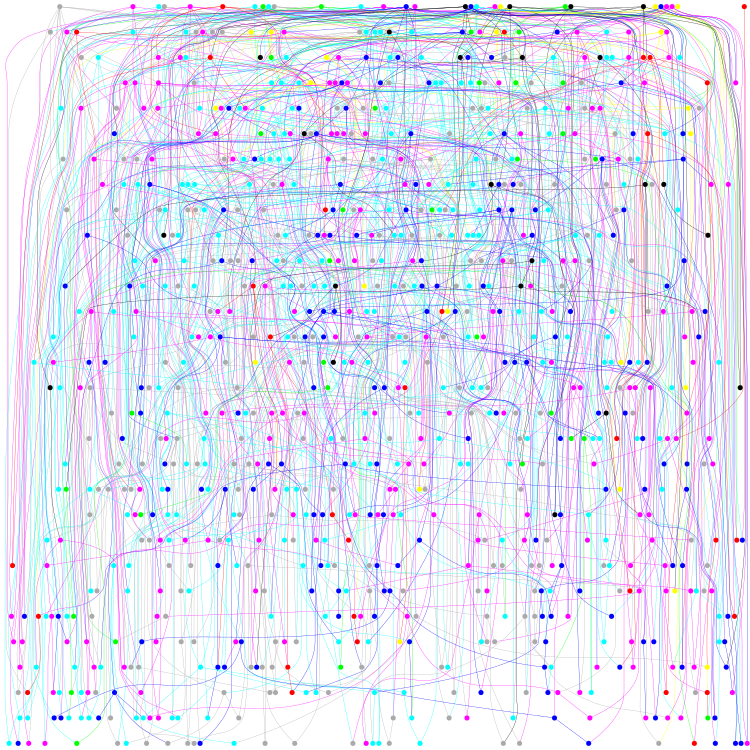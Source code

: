 graph "MULTITRAIT"{
   graph [nodesep=0.1];
   graph [ranksep=1];
   graph [size=5];
   graph [ratio=fill];
   node [style=filled];
   node [fontcolor=white];
   node [fixedsize=true];
   subgraph generations_labels {
       node[color=grey style=filled fontsize=12 shape=cds fontcolor=black fixedsize=false style=invis];edge[style=invis]
      Gen0 -- Gen1 -- Gen2 -- Gen3 -- Gen4 -- Gen5 -- Gen6 -- Gen7 -- Gen8 -- Gen9 -- Gen10 -- Gen11 -- Gen12 -- Gen13 -- Gen14 -- Gen15 -- Gen16 -- Gen17 -- Gen18 -- Gen19 -- Gen20 -- Gen21 -- Gen22 -- Gen23 -- Gen24 -- Gen25 -- Gen26 -- Gen27 -- Gen28 -- Gen29;
   }
   {rank=same;Gen0;"0:0";"0:1";"0:2";"0:3";"0:4";"0:5";"0:6";"0:7";"0:8";"0:9";"0:10";"0:11";"0:12";"0:13";"0:14";"0:15";"0:16";"0:17";"0:18";"0:19";"0:20";"0:21";"0:22";"0:23";"0:24";"0:25";"0:26";"0:27";"0:28";"0:29";}
   {rank=same;Gen1;"1:0";"1:1";"1:2";"1:3";"1:4";"1:5";"1:6";"1:7";"1:8";"1:9";"1:10";"1:11";"1:12";"1:13";"1:14";"1:15";"1:16";"1:17";"1:18";"1:19";"1:20";"1:21";"1:22";"1:23";"1:24";"1:25";"1:26";"1:27";"1:28";"1:29";}
   {rank=same;Gen2;"2:0";"2:1";"2:2";"2:3";"2:4";"2:5";"2:6";"2:7";"2:8";"2:9";"2:10";"2:11";"2:12";"2:13";"2:14";"2:15";"2:16";"2:17";"2:18";"2:19";"2:20";"2:21";"2:22";"2:23";"2:24";"2:25";"2:26";"2:27";"2:28";"2:29";}
   {rank=same;Gen3;"3:0";"3:1";"3:2";"3:3";"3:4";"3:5";"3:6";"3:7";"3:8";"3:9";"3:10";"3:11";"3:12";"3:13";"3:14";"3:15";"3:16";"3:17";"3:18";"3:19";"3:20";"3:21";"3:22";"3:23";"3:24";"3:25";"3:26";"3:27";"3:28";"3:29";}
   {rank=same;Gen4;"4:0";"4:1";"4:2";"4:3";"4:4";"4:5";"4:6";"4:7";"4:8";"4:9";"4:10";"4:11";"4:12";"4:13";"4:14";"4:15";"4:16";"4:17";"4:18";"4:19";"4:20";"4:21";"4:22";"4:23";"4:24";"4:25";"4:26";"4:27";"4:28";"4:29";}
   {rank=same;Gen5;"5:0";"5:1";"5:2";"5:3";"5:4";"5:5";"5:6";"5:7";"5:8";"5:9";"5:10";"5:11";"5:12";"5:13";"5:14";"5:15";"5:16";"5:17";"5:18";"5:19";"5:20";"5:21";"5:22";"5:23";"5:24";"5:25";"5:26";"5:27";"5:28";"5:29";}
   {rank=same;Gen6;"6:0";"6:1";"6:2";"6:3";"6:4";"6:5";"6:6";"6:7";"6:8";"6:9";"6:10";"6:11";"6:12";"6:13";"6:14";"6:15";"6:16";"6:17";"6:18";"6:19";"6:20";"6:21";"6:22";"6:23";"6:24";"6:25";"6:26";"6:27";"6:28";"6:29";}
   {rank=same;Gen7;"7:0";"7:1";"7:2";"7:3";"7:4";"7:5";"7:6";"7:7";"7:8";"7:9";"7:10";"7:11";"7:12";"7:13";"7:14";"7:15";"7:16";"7:17";"7:18";"7:19";"7:20";"7:21";"7:22";"7:23";"7:24";"7:25";"7:26";"7:27";"7:28";"7:29";}
   {rank=same;Gen8;"8:0";"8:1";"8:2";"8:3";"8:4";"8:5";"8:6";"8:7";"8:8";"8:9";"8:10";"8:11";"8:12";"8:13";"8:14";"8:15";"8:16";"8:17";"8:18";"8:19";"8:20";"8:21";"8:22";"8:23";"8:24";"8:25";"8:26";"8:27";"8:28";"8:29";}
   {rank=same;Gen9;"9:0";"9:1";"9:2";"9:3";"9:4";"9:5";"9:6";"9:7";"9:8";"9:9";"9:10";"9:11";"9:12";"9:13";"9:14";"9:15";"9:16";"9:17";"9:18";"9:19";"9:20";"9:21";"9:22";"9:23";"9:24";"9:25";"9:26";"9:27";"9:28";"9:29";}
   {rank=same;Gen10;"10:0";"10:1";"10:2";"10:3";"10:4";"10:5";"10:6";"10:7";"10:8";"10:9";"10:10";"10:11";"10:12";"10:13";"10:14";"10:15";"10:16";"10:17";"10:18";"10:19";"10:20";"10:21";"10:22";"10:23";"10:24";"10:25";"10:26";"10:27";"10:28";"10:29";}
   {rank=same;Gen11;"11:0";"11:1";"11:2";"11:3";"11:4";"11:5";"11:6";"11:7";"11:8";"11:9";"11:10";"11:11";"11:12";"11:13";"11:14";"11:15";"11:16";"11:17";"11:18";"11:19";"11:20";"11:21";"11:22";"11:23";"11:24";"11:25";"11:26";"11:27";"11:28";"11:29";}
   {rank=same;Gen12;"12:0";"12:1";"12:2";"12:3";"12:4";"12:5";"12:6";"12:7";"12:8";"12:9";"12:10";"12:11";"12:12";"12:13";"12:14";"12:15";"12:16";"12:17";"12:18";"12:19";"12:20";"12:21";"12:22";"12:23";"12:24";"12:25";"12:26";"12:27";"12:28";"12:29";}
   {rank=same;Gen13;"13:0";"13:1";"13:2";"13:3";"13:4";"13:5";"13:6";"13:7";"13:8";"13:9";"13:10";"13:11";"13:12";"13:13";"13:14";"13:15";"13:16";"13:17";"13:18";"13:19";"13:20";"13:21";"13:22";"13:23";"13:24";"13:25";"13:26";"13:27";"13:28";"13:29";}
   {rank=same;Gen14;"14:0";"14:1";"14:2";"14:3";"14:4";"14:5";"14:6";"14:7";"14:8";"14:9";"14:10";"14:11";"14:12";"14:13";"14:14";"14:15";"14:16";"14:17";"14:18";"14:19";"14:20";"14:21";"14:22";"14:23";"14:24";"14:25";"14:26";"14:27";"14:28";"14:29";}
   {rank=same;Gen15;"15:0";"15:1";"15:2";"15:3";"15:4";"15:5";"15:6";"15:7";"15:8";"15:9";"15:10";"15:11";"15:12";"15:13";"15:14";"15:15";"15:16";"15:17";"15:18";"15:19";"15:20";"15:21";"15:22";"15:23";"15:24";"15:25";"15:26";"15:27";"15:28";"15:29";}
   {rank=same;Gen16;"16:0";"16:1";"16:2";"16:3";"16:4";"16:5";"16:6";"16:7";"16:8";"16:9";"16:10";"16:11";"16:12";"16:13";"16:14";"16:15";"16:16";"16:17";"16:18";"16:19";"16:20";"16:21";"16:22";"16:23";"16:24";"16:25";"16:26";"16:27";"16:28";"16:29";}
   {rank=same;Gen17;"17:0";"17:1";"17:2";"17:3";"17:4";"17:5";"17:6";"17:7";"17:8";"17:9";"17:10";"17:11";"17:12";"17:13";"17:14";"17:15";"17:16";"17:17";"17:18";"17:19";"17:20";"17:21";"17:22";"17:23";"17:24";"17:25";"17:26";"17:27";"17:28";"17:29";}
   {rank=same;Gen18;"18:0";"18:1";"18:2";"18:3";"18:4";"18:5";"18:6";"18:7";"18:8";"18:9";"18:10";"18:11";"18:12";"18:13";"18:14";"18:15";"18:16";"18:17";"18:18";"18:19";"18:20";"18:21";"18:22";"18:23";"18:24";"18:25";"18:26";"18:27";"18:28";"18:29";}
   {rank=same;Gen19;"19:0";"19:1";"19:2";"19:3";"19:4";"19:5";"19:6";"19:7";"19:8";"19:9";"19:10";"19:11";"19:12";"19:13";"19:14";"19:15";"19:16";"19:17";"19:18";"19:19";"19:20";"19:21";"19:22";"19:23";"19:24";"19:25";"19:26";"19:27";"19:28";"19:29";}
   {rank=same;Gen20;"20:0";"20:1";"20:2";"20:3";"20:4";"20:5";"20:6";"20:7";"20:8";"20:9";"20:10";"20:11";"20:12";"20:13";"20:14";"20:15";"20:16";"20:17";"20:18";"20:19";"20:20";"20:21";"20:22";"20:23";"20:24";"20:25";"20:26";"20:27";"20:28";"20:29";}
   {rank=same;Gen21;"21:0";"21:1";"21:2";"21:3";"21:4";"21:5";"21:6";"21:7";"21:8";"21:9";"21:10";"21:11";"21:12";"21:13";"21:14";"21:15";"21:16";"21:17";"21:18";"21:19";"21:20";"21:21";"21:22";"21:23";"21:24";"21:25";"21:26";"21:27";"21:28";"21:29";}
   {rank=same;Gen22;"22:0";"22:1";"22:2";"22:3";"22:4";"22:5";"22:6";"22:7";"22:8";"22:9";"22:10";"22:11";"22:12";"22:13";"22:14";"22:15";"22:16";"22:17";"22:18";"22:19";"22:20";"22:21";"22:22";"22:23";"22:24";"22:25";"22:26";"22:27";"22:28";"22:29";}
   {rank=same;Gen23;"23:0";"23:1";"23:2";"23:3";"23:4";"23:5";"23:6";"23:7";"23:8";"23:9";"23:10";"23:11";"23:12";"23:13";"23:14";"23:15";"23:16";"23:17";"23:18";"23:19";"23:20";"23:21";"23:22";"23:23";"23:24";"23:25";"23:26";"23:27";"23:28";"23:29";}
   {rank=same;Gen24;"24:0";"24:1";"24:2";"24:3";"24:4";"24:5";"24:6";"24:7";"24:8";"24:9";"24:10";"24:11";"24:12";"24:13";"24:14";"24:15";"24:16";"24:17";"24:18";"24:19";"24:20";"24:21";"24:22";"24:23";"24:24";"24:25";"24:26";"24:27";"24:28";"24:29";}
   {rank=same;Gen25;"25:0";"25:1";"25:2";"25:3";"25:4";"25:5";"25:6";"25:7";"25:8";"25:9";"25:10";"25:11";"25:12";"25:13";"25:14";"25:15";"25:16";"25:17";"25:18";"25:19";"25:20";"25:21";"25:22";"25:23";"25:24";"25:25";"25:26";"25:27";"25:28";"25:29";}
   {rank=same;Gen26;"26:0";"26:1";"26:2";"26:3";"26:4";"26:5";"26:6";"26:7";"26:8";"26:9";"26:10";"26:11";"26:12";"26:13";"26:14";"26:15";"26:16";"26:17";"26:18";"26:19";"26:20";"26:21";"26:22";"26:23";"26:24";"26:25";"26:26";"26:27";"26:28";"26:29";}
   {rank=same;Gen27;"27:0";"27:1";"27:2";"27:3";"27:4";"27:5";"27:6";"27:7";"27:8";"27:9";"27:10";"27:11";"27:12";"27:13";"27:14";"27:15";"27:16";"27:17";"27:18";"27:19";"27:20";"27:21";"27:22";"27:23";"27:24";"27:25";"27:26";"27:27";"27:28";"27:29";}
   {rank=same;Gen28;"28:0";"28:1";"28:2";"28:3";"28:4";"28:5";"28:6";"28:7";"28:8";"28:9";"28:10";"28:11";"28:12";"28:13";"28:14";"28:15";"28:16";"28:17";"28:18";"28:19";"28:20";"28:21";"28:22";"28:23";"28:24";"28:25";"28:26";"28:27";"28:28";"28:29";}
   {rank=same;Gen29;"29:0";"29:1";"29:2";"29:3";"29:4";"29:5";"29:6";"29:7";"29:8";"29:9";"29:10";"29:11";"29:12";"29:13";"29:14";"29:15";"29:16";"29:17";"29:18";"29:19";"29:20";"29:21";"29:22";"29:23";"29:24";"29:25";"29:26";"29:27";"29:28";"29:29";}
    "0:0" [color="#FF00FF" shape=circle width=1 fontsize=20.0 label=""];
    "0:1" [color="#0000FF" shape=circle width=1 fontsize=20.0 label=""];
    "0:2" [color="#FF0000" shape=circle width=1 fontsize=20.0 label=""];
    "0:3" [color="#AAAAAA" shape=circle width=1 fontsize=20.0 label=""];
    "0:4" [color="#00FF00" shape=circle width=1 fontsize=20.0 label=""];
    "0:5" [color="#000000" shape=circle width=1 fontsize=20.0 label=""];
    "0:6" [color="#00FFFF" shape=circle width=1 fontsize=20.0 label=""];
    "0:7" [color="#FF00FF" shape=circle width=1 fontsize=20.0 label=""];
    "0:8" [color="#00FFFF" shape=circle width=1 fontsize=20.0 label=""];
    "0:9" [color="#FF00FF" shape=circle width=1 fontsize=20.0 label=""];
    "0:10" [color="#000000" shape=circle width=1 fontsize=20.0 label=""];
    "0:11" [color="#FF00FF" shape=circle width=1 fontsize=20.0 label=""];
    "0:12" [color="#00FFFF" shape=circle width=1 fontsize=20.0 label=""];
    "0:13" [color="#00FF00" shape=circle width=1 fontsize=20.0 label=""];
    "0:14" [color="#000000" shape=circle width=1 fontsize=20.0 label=""];
    "0:15" [color="#FFFF00" shape=circle width=1 fontsize=20.0 label=""];
    "0:16" [color="#FF00FF" shape=circle width=1 fontsize=20.0 label=""];
    "0:17" [color="#FF00FF" shape=circle width=1 fontsize=20.0 label=""];
    "0:18" [color="#00FFFF" shape=circle width=1 fontsize=20.0 label=""];
    "0:19" [color="#FF00FF" shape=circle width=1 fontsize=20.0 label=""];
    "0:20" [color="#00FFFF" shape=circle width=1 fontsize=20.0 label=""];
    "0:21" [color="#00FF00" shape=circle width=1 fontsize=20.0 label=""];
    "0:22" [color="#AAAAAA" shape=circle width=1 fontsize=20.0 label=""];
    "0:23" [color="#FFFF00" shape=circle width=1 fontsize=20.0 label=""];
    "0:24" [color="#000000" shape=circle width=1 fontsize=20.0 label=""];
    "0:25" [color="#FFFF00" shape=circle width=1 fontsize=20.0 label=""];
    "0:26" [color="#0000FF" shape=circle width=1 fontsize=20.0 label=""];
    "0:27" [color="#FF0000" shape=circle width=1 fontsize=20.0 label=""];
    "0:28" [color="#AAAAAA" shape=circle width=1 fontsize=20.0 label=""];
    "0:29" [color="#0000FF" shape=circle width=1 fontsize=20.0 label=""];
    "1:0" [color="#AAAAAA" shape=circle width=1 fontsize=20.0 label=""];
    "1:1" [color="#00FFFF" shape=circle width=1 fontsize=20.0 label=""];
    "1:2" [color="#AAAAAA" shape=circle width=1 fontsize=20.0 label=""];
    "1:3" [color="#0000FF" shape=circle width=1 fontsize=20.0 label=""];
    "1:4" [color="#FF00FF" shape=circle width=1 fontsize=20.0 label=""];
    "1:5" [color="#FF0000" shape=circle width=1 fontsize=20.0 label=""];
    "1:6" [color="#FF00FF" shape=circle width=1 fontsize=20.0 label=""];
    "1:7" [color="#0000FF" shape=circle width=1 fontsize=20.0 label=""];
    "1:8" [color="#000000" shape=circle width=1 fontsize=20.0 label=""];
    "1:9" [color="#AAAAAA" shape=circle width=1 fontsize=20.0 label=""];
    "1:10" [color="#FF00FF" shape=circle width=1 fontsize=20.0 label=""];
    "1:11" [color="#FFFF00" shape=circle width=1 fontsize=20.0 label=""];
    "1:12" [color="#00FFFF" shape=circle width=1 fontsize=20.0 label=""];
    "1:13" [color="#00FFFF" shape=circle width=1 fontsize=20.0 label=""];
    "1:14" [color="#AAAAAA" shape=circle width=1 fontsize=20.0 label=""];
    "1:15" [color="#FFFF00" shape=circle width=1 fontsize=20.0 label=""];
    "1:16" [color="#00FFFF" shape=circle width=1 fontsize=20.0 label=""];
    "1:17" [color="#00FFFF" shape=circle width=1 fontsize=20.0 label=""];
    "1:18" [color="#00FF00" shape=circle width=1 fontsize=20.0 label=""];
    "1:19" [color="#FFFF00" shape=circle width=1 fontsize=20.0 label=""];
    "1:20" [color="#FF00FF" shape=circle width=1 fontsize=20.0 label=""];
    "1:21" [color="#FF00FF" shape=circle width=1 fontsize=20.0 label=""];
    "1:22" [color="#00FFFF" shape=circle width=1 fontsize=20.0 label=""];
    "1:23" [color="#00FFFF" shape=circle width=1 fontsize=20.0 label=""];
    "1:24" [color="#FF0000" shape=circle width=1 fontsize=20.0 label=""];
    "1:25" [color="#FFFF00" shape=circle width=1 fontsize=20.0 label=""];
    "1:26" [color="#00FF00" shape=circle width=1 fontsize=20.0 label=""];
    "1:27" [color="#AAAAAA" shape=circle width=1 fontsize=20.0 label=""];
    "1:28" [color="#FF00FF" shape=circle width=1 fontsize=20.0 label=""];
    "1:29" [color="#FF00FF" shape=circle width=1 fontsize=20.0 label=""];
    "2:0" [color="#00FF00" shape=circle width=1 fontsize=20.0 label=""];
    "2:1" [color="#FF00FF" shape=circle width=1 fontsize=20.0 label=""];
    "2:2" [color="#FF00FF" shape=circle width=1 fontsize=20.0 label=""];
    "2:3" [color="#FF00FF" shape=circle width=1 fontsize=20.0 label=""];
    "2:4" [color="#AAAAAA" shape=circle width=1 fontsize=20.0 label=""];
    "2:5" [color="#0000FF" shape=circle width=1 fontsize=20.0 label=""];
    "2:6" [color="#00FFFF" shape=circle width=1 fontsize=20.0 label=""];
    "2:7" [color="#FF00FF" shape=circle width=1 fontsize=20.0 label=""];
    "2:8" [color="#00FFFF" shape=circle width=1 fontsize=20.0 label=""];
    "2:9" [color="#000000" shape=circle width=1 fontsize=20.0 label=""];
    "2:10" [color="#FFFF00" shape=circle width=1 fontsize=20.0 label=""];
    "2:11" [color="#00FFFF" shape=circle width=1 fontsize=20.0 label=""];
    "2:12" [color="#000000" shape=circle width=1 fontsize=20.0 label=""];
    "2:13" [color="#000000" shape=circle width=1 fontsize=20.0 label=""];
    "2:14" [color="#00FFFF" shape=circle width=1 fontsize=20.0 label=""];
    "2:15" [color="#0000FF" shape=circle width=1 fontsize=20.0 label=""];
    "2:16" [color="#000000" shape=circle width=1 fontsize=20.0 label=""];
    "2:17" [color="#AAAAAA" shape=circle width=1 fontsize=20.0 label=""];
    "2:18" [color="#FF0000" shape=circle width=1 fontsize=20.0 label=""];
    "2:19" [color="#FF00FF" shape=circle width=1 fontsize=20.0 label=""];
    "2:20" [color="#FF0000" shape=circle width=1 fontsize=20.0 label=""];
    "2:21" [color="#FF00FF" shape=circle width=1 fontsize=20.0 label=""];
    "2:22" [color="#00FFFF" shape=circle width=1 fontsize=20.0 label=""];
    "2:23" [color="#00FFFF" shape=circle width=1 fontsize=20.0 label=""];
    "2:24" [color="#00FFFF" shape=circle width=1 fontsize=20.0 label=""];
    "2:25" [color="#FF0000" shape=circle width=1 fontsize=20.0 label=""];
    "2:26" [color="#00FFFF" shape=circle width=1 fontsize=20.0 label=""];
    "2:27" [color="#00FFFF" shape=circle width=1 fontsize=20.0 label=""];
    "2:28" [color="#0000FF" shape=circle width=1 fontsize=20.0 label=""];
    "2:29" [color="#0000FF" shape=circle width=1 fontsize=20.0 label=""];
    "3:0" [color="#FF00FF" shape=circle width=1 fontsize=20.0 label=""];
    "3:1" [color="#AAAAAA" shape=circle width=1 fontsize=20.0 label=""];
    "3:2" [color="#00FFFF" shape=circle width=1 fontsize=20.0 label=""];
    "3:3" [color="#FF00FF" shape=circle width=1 fontsize=20.0 label=""];
    "3:4" [color="#00FF00" shape=circle width=1 fontsize=20.0 label=""];
    "3:5" [color="#FF00FF" shape=circle width=1 fontsize=20.0 label=""];
    "3:6" [color="#00FFFF" shape=circle width=1 fontsize=20.0 label=""];
    "3:7" [color="#AAAAAA" shape=circle width=1 fontsize=20.0 label=""];
    "3:8" [color="#FF00FF" shape=circle width=1 fontsize=20.0 label=""];
    "3:9" [color="#00FFFF" shape=circle width=1 fontsize=20.0 label=""];
    "3:10" [color="#00FFFF" shape=circle width=1 fontsize=20.0 label=""];
    "3:11" [color="#FF0000" shape=circle width=1 fontsize=20.0 label=""];
    "3:12" [color="#FF00FF" shape=circle width=1 fontsize=20.0 label=""];
    "3:13" [color="#AAAAAA" shape=circle width=1 fontsize=20.0 label=""];
    "3:14" [color="#00FF00" shape=circle width=1 fontsize=20.0 label=""];
    "3:15" [color="#AAAAAA" shape=circle width=1 fontsize=20.0 label=""];
    "3:16" [color="#FF00FF" shape=circle width=1 fontsize=20.0 label=""];
    "3:17" [color="#0000FF" shape=circle width=1 fontsize=20.0 label=""];
    "3:18" [color="#AAAAAA" shape=circle width=1 fontsize=20.0 label=""];
    "3:19" [color="#FFFF00" shape=circle width=1 fontsize=20.0 label=""];
    "3:20" [color="#00FFFF" shape=circle width=1 fontsize=20.0 label=""];
    "3:21" [color="#0000FF" shape=circle width=1 fontsize=20.0 label=""];
    "3:22" [color="#0000FF" shape=circle width=1 fontsize=20.0 label=""];
    "3:23" [color="#00FF00" shape=circle width=1 fontsize=20.0 label=""];
    "3:24" [color="#FF00FF" shape=circle width=1 fontsize=20.0 label=""];
    "3:25" [color="#0000FF" shape=circle width=1 fontsize=20.0 label=""];
    "3:26" [color="#00FFFF" shape=circle width=1 fontsize=20.0 label=""];
    "3:27" [color="#FF00FF" shape=circle width=1 fontsize=20.0 label=""];
    "3:28" [color="#00FFFF" shape=circle width=1 fontsize=20.0 label=""];
    "3:29" [color="#FF00FF" shape=circle width=1 fontsize=20.0 label=""];
    "4:0" [color="#AAAAAA" shape=circle width=1 fontsize=20.0 label=""];
    "4:1" [color="#00FFFF" shape=circle width=1 fontsize=20.0 label=""];
    "4:2" [color="#FFFF00" shape=circle width=1 fontsize=20.0 label=""];
    "4:3" [color="#FF00FF" shape=circle width=1 fontsize=20.0 label=""];
    "4:4" [color="#AAAAAA" shape=circle width=1 fontsize=20.0 label=""];
    "4:5" [color="#00FFFF" shape=circle width=1 fontsize=20.0 label=""];
    "4:6" [color="#FF00FF" shape=circle width=1 fontsize=20.0 label=""];
    "4:7" [color="#00FFFF" shape=circle width=1 fontsize=20.0 label=""];
    "4:8" [color="#FF00FF" shape=circle width=1 fontsize=20.0 label=""];
    "4:9" [color="#00FFFF" shape=circle width=1 fontsize=20.0 label=""];
    "4:10" [color="#AAAAAA" shape=circle width=1 fontsize=20.0 label=""];
    "4:11" [color="#AAAAAA" shape=circle width=1 fontsize=20.0 label=""];
    "4:12" [color="#AAAAAA" shape=circle width=1 fontsize=20.0 label=""];
    "4:13" [color="#FF00FF" shape=circle width=1 fontsize=20.0 label=""];
    "4:14" [color="#AAAAAA" shape=circle width=1 fontsize=20.0 label=""];
    "4:15" [color="#00FFFF" shape=circle width=1 fontsize=20.0 label=""];
    "4:16" [color="#0000FF" shape=circle width=1 fontsize=20.0 label=""];
    "4:17" [color="#00FFFF" shape=circle width=1 fontsize=20.0 label=""];
    "4:18" [color="#FF00FF" shape=circle width=1 fontsize=20.0 label=""];
    "4:19" [color="#0000FF" shape=circle width=1 fontsize=20.0 label=""];
    "4:20" [color="#FF00FF" shape=circle width=1 fontsize=20.0 label=""];
    "4:21" [color="#AAAAAA" shape=circle width=1 fontsize=20.0 label=""];
    "4:22" [color="#FF00FF" shape=circle width=1 fontsize=20.0 label=""];
    "4:23" [color="#00FF00" shape=circle width=1 fontsize=20.0 label=""];
    "4:24" [color="#AAAAAA" shape=circle width=1 fontsize=20.0 label=""];
    "4:25" [color="#FF00FF" shape=circle width=1 fontsize=20.0 label=""];
    "4:26" [color="#00FFFF" shape=circle width=1 fontsize=20.0 label=""];
    "4:27" [color="#00FFFF" shape=circle width=1 fontsize=20.0 label=""];
    "4:28" [color="#0000FF" shape=circle width=1 fontsize=20.0 label=""];
    "4:29" [color="#FFFF00" shape=circle width=1 fontsize=20.0 label=""];
    "5:0" [color="#00FF00" shape=circle width=1 fontsize=20.0 label=""];
    "5:1" [color="#FFFF00" shape=circle width=1 fontsize=20.0 label=""];
    "5:2" [color="#00FFFF" shape=circle width=1 fontsize=20.0 label=""];
    "5:3" [color="#0000FF" shape=circle width=1 fontsize=20.0 label=""];
    "5:4" [color="#FF00FF" shape=circle width=1 fontsize=20.0 label=""];
    "5:5" [color="#0000FF" shape=circle width=1 fontsize=20.0 label=""];
    "5:6" [color="#FF00FF" shape=circle width=1 fontsize=20.0 label=""];
    "5:7" [color="#00FF00" shape=circle width=1 fontsize=20.0 label=""];
    "5:8" [color="#FF00FF" shape=circle width=1 fontsize=20.0 label=""];
    "5:9" [color="#AAAAAA" shape=circle width=1 fontsize=20.0 label=""];
    "5:10" [color="#00FFFF" shape=circle width=1 fontsize=20.0 label=""];
    "5:11" [color="#FF00FF" shape=circle width=1 fontsize=20.0 label=""];
    "5:12" [color="#0000FF" shape=circle width=1 fontsize=20.0 label=""];
    "5:13" [color="#00FFFF" shape=circle width=1 fontsize=20.0 label=""];
    "5:14" [color="#FF00FF" shape=circle width=1 fontsize=20.0 label=""];
    "5:15" [color="#AAAAAA" shape=circle width=1 fontsize=20.0 label=""];
    "5:16" [color="#AAAAAA" shape=circle width=1 fontsize=20.0 label=""];
    "5:17" [color="#00FFFF" shape=circle width=1 fontsize=20.0 label=""];
    "5:18" [color="#FF00FF" shape=circle width=1 fontsize=20.0 label=""];
    "5:19" [color="#AAAAAA" shape=circle width=1 fontsize=20.0 label=""];
    "5:20" [color="#00FFFF" shape=circle width=1 fontsize=20.0 label=""];
    "5:21" [color="#FF0000" shape=circle width=1 fontsize=20.0 label=""];
    "5:22" [color="#0000FF" shape=circle width=1 fontsize=20.0 label=""];
    "5:23" [color="#FF00FF" shape=circle width=1 fontsize=20.0 label=""];
    "5:24" [color="#0000FF" shape=circle width=1 fontsize=20.0 label=""];
    "5:25" [color="#FF00FF" shape=circle width=1 fontsize=20.0 label=""];
    "5:26" [color="#FF00FF" shape=circle width=1 fontsize=20.0 label=""];
    "5:27" [color="#00FFFF" shape=circle width=1 fontsize=20.0 label=""];
    "5:28" [color="#000000" shape=circle width=1 fontsize=20.0 label=""];
    "5:29" [color="#0000FF" shape=circle width=1 fontsize=20.0 label=""];
    "6:0" [color="#FF00FF" shape=circle width=1 fontsize=20.0 label=""];
    "6:1" [color="#00FFFF" shape=circle width=1 fontsize=20.0 label=""];
    "6:2" [color="#00FFFF" shape=circle width=1 fontsize=20.0 label=""];
    "6:3" [color="#FF00FF" shape=circle width=1 fontsize=20.0 label=""];
    "6:4" [color="#AAAAAA" shape=circle width=1 fontsize=20.0 label=""];
    "6:5" [color="#AAAAAA" shape=circle width=1 fontsize=20.0 label=""];
    "6:6" [color="#00FFFF" shape=circle width=1 fontsize=20.0 label=""];
    "6:7" [color="#AAAAAA" shape=circle width=1 fontsize=20.0 label=""];
    "6:8" [color="#00FFFF" shape=circle width=1 fontsize=20.0 label=""];
    "6:9" [color="#0000FF" shape=circle width=1 fontsize=20.0 label=""];
    "6:10" [color="#00FFFF" shape=circle width=1 fontsize=20.0 label=""];
    "6:11" [color="#FF00FF" shape=circle width=1 fontsize=20.0 label=""];
    "6:12" [color="#0000FF" shape=circle width=1 fontsize=20.0 label=""];
    "6:13" [color="#AAAAAA" shape=circle width=1 fontsize=20.0 label=""];
    "6:14" [color="#00FFFF" shape=circle width=1 fontsize=20.0 label=""];
    "6:15" [color="#AAAAAA" shape=circle width=1 fontsize=20.0 label=""];
    "6:16" [color="#00FFFF" shape=circle width=1 fontsize=20.0 label=""];
    "6:17" [color="#00FFFF" shape=circle width=1 fontsize=20.0 label=""];
    "6:18" [color="#FF00FF" shape=circle width=1 fontsize=20.0 label=""];
    "6:19" [color="#AAAAAA" shape=circle width=1 fontsize=20.0 label=""];
    "6:20" [color="#00FF00" shape=circle width=1 fontsize=20.0 label=""];
    "6:21" [color="#00FF00" shape=circle width=1 fontsize=20.0 label=""];
    "6:22" [color="#00FFFF" shape=circle width=1 fontsize=20.0 label=""];
    "6:23" [color="#FF00FF" shape=circle width=1 fontsize=20.0 label=""];
    "6:24" [color="#AAAAAA" shape=circle width=1 fontsize=20.0 label=""];
    "6:25" [color="#AAAAAA" shape=circle width=1 fontsize=20.0 label=""];
    "6:26" [color="#0000FF" shape=circle width=1 fontsize=20.0 label=""];
    "6:27" [color="#AAAAAA" shape=circle width=1 fontsize=20.0 label=""];
    "6:28" [color="#AAAAAA" shape=circle width=1 fontsize=20.0 label=""];
    "6:29" [color="#FF00FF" shape=circle width=1 fontsize=20.0 label=""];
    "7:0" [color="#0000FF" shape=circle width=1 fontsize=20.0 label=""];
    "7:1" [color="#000000" shape=circle width=1 fontsize=20.0 label=""];
    "7:2" [color="#00FFFF" shape=circle width=1 fontsize=20.0 label=""];
    "7:3" [color="#00FFFF" shape=circle width=1 fontsize=20.0 label=""];
    "7:4" [color="#AAAAAA" shape=circle width=1 fontsize=20.0 label=""];
    "7:5" [color="#00FFFF" shape=circle width=1 fontsize=20.0 label=""];
    "7:6" [color="#0000FF" shape=circle width=1 fontsize=20.0 label=""];
    "7:7" [color="#00FFFF" shape=circle width=1 fontsize=20.0 label=""];
    "7:8" [color="#AAAAAA" shape=circle width=1 fontsize=20.0 label=""];
    "7:9" [color="#00FFFF" shape=circle width=1 fontsize=20.0 label=""];
    "7:10" [color="#0000FF" shape=circle width=1 fontsize=20.0 label=""];
    "7:11" [color="#FF00FF" shape=circle width=1 fontsize=20.0 label=""];
    "7:12" [color="#0000FF" shape=circle width=1 fontsize=20.0 label=""];
    "7:13" [color="#AAAAAA" shape=circle width=1 fontsize=20.0 label=""];
    "7:14" [color="#AAAAAA" shape=circle width=1 fontsize=20.0 label=""];
    "7:15" [color="#0000FF" shape=circle width=1 fontsize=20.0 label=""];
    "7:16" [color="#000000" shape=circle width=1 fontsize=20.0 label=""];
    "7:17" [color="#AAAAAA" shape=circle width=1 fontsize=20.0 label=""];
    "7:18" [color="#FF00FF" shape=circle width=1 fontsize=20.0 label=""];
    "7:19" [color="#FF00FF" shape=circle width=1 fontsize=20.0 label=""];
    "7:20" [color="#FF00FF" shape=circle width=1 fontsize=20.0 label=""];
    "7:21" [color="#FF00FF" shape=circle width=1 fontsize=20.0 label=""];
    "7:22" [color="#00FFFF" shape=circle width=1 fontsize=20.0 label=""];
    "7:23" [color="#00FFFF" shape=circle width=1 fontsize=20.0 label=""];
    "7:24" [color="#00FFFF" shape=circle width=1 fontsize=20.0 label=""];
    "7:25" [color="#FF00FF" shape=circle width=1 fontsize=20.0 label=""];
    "7:26" [color="#000000" shape=circle width=1 fontsize=20.0 label=""];
    "7:27" [color="#AAAAAA" shape=circle width=1 fontsize=20.0 label=""];
    "7:28" [color="#00FFFF" shape=circle width=1 fontsize=20.0 label=""];
    "7:29" [color="#00FFFF" shape=circle width=1 fontsize=20.0 label=""];
    "8:0" [color="#00FF00" shape=circle width=1 fontsize=20.0 label=""];
    "8:1" [color="#AAAAAA" shape=circle width=1 fontsize=20.0 label=""];
    "8:2" [color="#AAAAAA" shape=circle width=1 fontsize=20.0 label=""];
    "8:3" [color="#AAAAAA" shape=circle width=1 fontsize=20.0 label=""];
    "8:4" [color="#AAAAAA" shape=circle width=1 fontsize=20.0 label=""];
    "8:5" [color="#00FFFF" shape=circle width=1 fontsize=20.0 label=""];
    "8:6" [color="#AAAAAA" shape=circle width=1 fontsize=20.0 label=""];
    "8:7" [color="#00FFFF" shape=circle width=1 fontsize=20.0 label=""];
    "8:8" [color="#FF0000" shape=circle width=1 fontsize=20.0 label=""];
    "8:9" [color="#0000FF" shape=circle width=1 fontsize=20.0 label=""];
    "8:10" [color="#AAAAAA" shape=circle width=1 fontsize=20.0 label=""];
    "8:11" [color="#00FFFF" shape=circle width=1 fontsize=20.0 label=""];
    "8:12" [color="#AAAAAA" shape=circle width=1 fontsize=20.0 label=""];
    "8:13" [color="#0000FF" shape=circle width=1 fontsize=20.0 label=""];
    "8:14" [color="#FF00FF" shape=circle width=1 fontsize=20.0 label=""];
    "8:15" [color="#00FFFF" shape=circle width=1 fontsize=20.0 label=""];
    "8:16" [color="#00FFFF" shape=circle width=1 fontsize=20.0 label=""];
    "8:17" [color="#AAAAAA" shape=circle width=1 fontsize=20.0 label=""];
    "8:18" [color="#00FF00" shape=circle width=1 fontsize=20.0 label=""];
    "8:19" [color="#00FFFF" shape=circle width=1 fontsize=20.0 label=""];
    "8:20" [color="#0000FF" shape=circle width=1 fontsize=20.0 label=""];
    "8:21" [color="#0000FF" shape=circle width=1 fontsize=20.0 label=""];
    "8:22" [color="#0000FF" shape=circle width=1 fontsize=20.0 label=""];
    "8:23" [color="#AAAAAA" shape=circle width=1 fontsize=20.0 label=""];
    "8:24" [color="#0000FF" shape=circle width=1 fontsize=20.0 label=""];
    "8:25" [color="#AAAAAA" shape=circle width=1 fontsize=20.0 label=""];
    "8:26" [color="#00FFFF" shape=circle width=1 fontsize=20.0 label=""];
    "8:27" [color="#0000FF" shape=circle width=1 fontsize=20.0 label=""];
    "8:28" [color="#AAAAAA" shape=circle width=1 fontsize=20.0 label=""];
    "8:29" [color="#00FFFF" shape=circle width=1 fontsize=20.0 label=""];
    "9:0" [color="#AAAAAA" shape=circle width=1 fontsize=20.0 label=""];
    "9:1" [color="#00FFFF" shape=circle width=1 fontsize=20.0 label=""];
    "9:2" [color="#AAAAAA" shape=circle width=1 fontsize=20.0 label=""];
    "9:3" [color="#AAAAAA" shape=circle width=1 fontsize=20.0 label=""];
    "9:4" [color="#FF00FF" shape=circle width=1 fontsize=20.0 label=""];
    "9:5" [color="#AAAAAA" shape=circle width=1 fontsize=20.0 label=""];
    "9:6" [color="#00FFFF" shape=circle width=1 fontsize=20.0 label=""];
    "9:7" [color="#0000FF" shape=circle width=1 fontsize=20.0 label=""];
    "9:8" [color="#00FFFF" shape=circle width=1 fontsize=20.0 label=""];
    "9:9" [color="#FF00FF" shape=circle width=1 fontsize=20.0 label=""];
    "9:10" [color="#0000FF" shape=circle width=1 fontsize=20.0 label=""];
    "9:11" [color="#0000FF" shape=circle width=1 fontsize=20.0 label=""];
    "9:12" [color="#00FFFF" shape=circle width=1 fontsize=20.0 label=""];
    "9:13" [color="#0000FF" shape=circle width=1 fontsize=20.0 label=""];
    "9:14" [color="#000000" shape=circle width=1 fontsize=20.0 label=""];
    "9:15" [color="#00FFFF" shape=circle width=1 fontsize=20.0 label=""];
    "9:16" [color="#AAAAAA" shape=circle width=1 fontsize=20.0 label=""];
    "9:17" [color="#00FFFF" shape=circle width=1 fontsize=20.0 label=""];
    "9:18" [color="#AAAAAA" shape=circle width=1 fontsize=20.0 label=""];
    "9:19" [color="#FF00FF" shape=circle width=1 fontsize=20.0 label=""];
    "9:20" [color="#00FFFF" shape=circle width=1 fontsize=20.0 label=""];
    "9:21" [color="#AAAAAA" shape=circle width=1 fontsize=20.0 label=""];
    "9:22" [color="#00FFFF" shape=circle width=1 fontsize=20.0 label=""];
    "9:23" [color="#00FFFF" shape=circle width=1 fontsize=20.0 label=""];
    "9:24" [color="#0000FF" shape=circle width=1 fontsize=20.0 label=""];
    "9:25" [color="#00FFFF" shape=circle width=1 fontsize=20.0 label=""];
    "9:26" [color="#00FFFF" shape=circle width=1 fontsize=20.0 label=""];
    "9:27" [color="#AAAAAA" shape=circle width=1 fontsize=20.0 label=""];
    "9:28" [color="#000000" shape=circle width=1 fontsize=20.0 label=""];
    "9:29" [color="#0000FF" shape=circle width=1 fontsize=20.0 label=""];
    "10:0" [color="#00FFFF" shape=circle width=1 fontsize=20.0 label=""];
    "10:1" [color="#FF00FF" shape=circle width=1 fontsize=20.0 label=""];
    "10:2" [color="#00FFFF" shape=circle width=1 fontsize=20.0 label=""];
    "10:3" [color="#00FFFF" shape=circle width=1 fontsize=20.0 label=""];
    "10:4" [color="#AAAAAA" shape=circle width=1 fontsize=20.0 label=""];
    "10:5" [color="#AAAAAA" shape=circle width=1 fontsize=20.0 label=""];
    "10:6" [color="#AAAAAA" shape=circle width=1 fontsize=20.0 label=""];
    "10:7" [color="#FF00FF" shape=circle width=1 fontsize=20.0 label=""];
    "10:8" [color="#0000FF" shape=circle width=1 fontsize=20.0 label=""];
    "10:9" [color="#AAAAAA" shape=circle width=1 fontsize=20.0 label=""];
    "10:10" [color="#FF00FF" shape=circle width=1 fontsize=20.0 label=""];
    "10:11" [color="#0000FF" shape=circle width=1 fontsize=20.0 label=""];
    "10:12" [color="#AAAAAA" shape=circle width=1 fontsize=20.0 label=""];
    "10:13" [color="#AAAAAA" shape=circle width=1 fontsize=20.0 label=""];
    "10:14" [color="#FF00FF" shape=circle width=1 fontsize=20.0 label=""];
    "10:15" [color="#0000FF" shape=circle width=1 fontsize=20.0 label=""];
    "10:16" [color="#00FFFF" shape=circle width=1 fontsize=20.0 label=""];
    "10:17" [color="#AAAAAA" shape=circle width=1 fontsize=20.0 label=""];
    "10:18" [color="#FF00FF" shape=circle width=1 fontsize=20.0 label=""];
    "10:19" [color="#AAAAAA" shape=circle width=1 fontsize=20.0 label=""];
    "10:20" [color="#00FFFF" shape=circle width=1 fontsize=20.0 label=""];
    "10:21" [color="#00FFFF" shape=circle width=1 fontsize=20.0 label=""];
    "10:22" [color="#AAAAAA" shape=circle width=1 fontsize=20.0 label=""];
    "10:23" [color="#AAAAAA" shape=circle width=1 fontsize=20.0 label=""];
    "10:24" [color="#FF00FF" shape=circle width=1 fontsize=20.0 label=""];
    "10:25" [color="#00FF00" shape=circle width=1 fontsize=20.0 label=""];
    "10:26" [color="#00FFFF" shape=circle width=1 fontsize=20.0 label=""];
    "10:27" [color="#FF00FF" shape=circle width=1 fontsize=20.0 label=""];
    "10:28" [color="#000000" shape=circle width=1 fontsize=20.0 label=""];
    "10:29" [color="#0000FF" shape=circle width=1 fontsize=20.0 label=""];
    "11:0" [color="#AAAAAA" shape=circle width=1 fontsize=20.0 label=""];
    "11:1" [color="#00FFFF" shape=circle width=1 fontsize=20.0 label=""];
    "11:2" [color="#00FFFF" shape=circle width=1 fontsize=20.0 label=""];
    "11:3" [color="#FFFF00" shape=circle width=1 fontsize=20.0 label=""];
    "11:4" [color="#0000FF" shape=circle width=1 fontsize=20.0 label=""];
    "11:5" [color="#0000FF" shape=circle width=1 fontsize=20.0 label=""];
    "11:6" [color="#FF0000" shape=circle width=1 fontsize=20.0 label=""];
    "11:7" [color="#AAAAAA" shape=circle width=1 fontsize=20.0 label=""];
    "11:8" [color="#00FFFF" shape=circle width=1 fontsize=20.0 label=""];
    "11:9" [color="#00FFFF" shape=circle width=1 fontsize=20.0 label=""];
    "11:10" [color="#00FFFF" shape=circle width=1 fontsize=20.0 label=""];
    "11:11" [color="#00FFFF" shape=circle width=1 fontsize=20.0 label=""];
    "11:12" [color="#FF00FF" shape=circle width=1 fontsize=20.0 label=""];
    "11:13" [color="#FF00FF" shape=circle width=1 fontsize=20.0 label=""];
    "11:14" [color="#000000" shape=circle width=1 fontsize=20.0 label=""];
    "11:15" [color="#0000FF" shape=circle width=1 fontsize=20.0 label=""];
    "11:16" [color="#000000" shape=circle width=1 fontsize=20.0 label=""];
    "11:17" [color="#00FFFF" shape=circle width=1 fontsize=20.0 label=""];
    "11:18" [color="#AAAAAA" shape=circle width=1 fontsize=20.0 label=""];
    "11:19" [color="#0000FF" shape=circle width=1 fontsize=20.0 label=""];
    "11:20" [color="#AAAAAA" shape=circle width=1 fontsize=20.0 label=""];
    "11:21" [color="#AAAAAA" shape=circle width=1 fontsize=20.0 label=""];
    "11:22" [color="#00FFFF" shape=circle width=1 fontsize=20.0 label=""];
    "11:23" [color="#00FFFF" shape=circle width=1 fontsize=20.0 label=""];
    "11:24" [color="#AAAAAA" shape=circle width=1 fontsize=20.0 label=""];
    "11:25" [color="#0000FF" shape=circle width=1 fontsize=20.0 label=""];
    "11:26" [color="#00FFFF" shape=circle width=1 fontsize=20.0 label=""];
    "11:27" [color="#0000FF" shape=circle width=1 fontsize=20.0 label=""];
    "11:28" [color="#00FFFF" shape=circle width=1 fontsize=20.0 label=""];
    "11:29" [color="#AAAAAA" shape=circle width=1 fontsize=20.0 label=""];
    "12:0" [color="#FF00FF" shape=circle width=1 fontsize=20.0 label=""];
    "12:1" [color="#00FFFF" shape=circle width=1 fontsize=20.0 label=""];
    "12:2" [color="#FF00FF" shape=circle width=1 fontsize=20.0 label=""];
    "12:3" [color="#FF00FF" shape=circle width=1 fontsize=20.0 label=""];
    "12:4" [color="#0000FF" shape=circle width=1 fontsize=20.0 label=""];
    "12:5" [color="#00FFFF" shape=circle width=1 fontsize=20.0 label=""];
    "12:6" [color="#00FFFF" shape=circle width=1 fontsize=20.0 label=""];
    "12:7" [color="#00FFFF" shape=circle width=1 fontsize=20.0 label=""];
    "12:8" [color="#FF00FF" shape=circle width=1 fontsize=20.0 label=""];
    "12:9" [color="#FF00FF" shape=circle width=1 fontsize=20.0 label=""];
    "12:10" [color="#FF0000" shape=circle width=1 fontsize=20.0 label=""];
    "12:11" [color="#0000FF" shape=circle width=1 fontsize=20.0 label=""];
    "12:12" [color="#FFFF00" shape=circle width=1 fontsize=20.0 label=""];
    "12:13" [color="#00FFFF" shape=circle width=1 fontsize=20.0 label=""];
    "12:14" [color="#FF00FF" shape=circle width=1 fontsize=20.0 label=""];
    "12:15" [color="#0000FF" shape=circle width=1 fontsize=20.0 label=""];
    "12:16" [color="#FF00FF" shape=circle width=1 fontsize=20.0 label=""];
    "12:17" [color="#AAAAAA" shape=circle width=1 fontsize=20.0 label=""];
    "12:18" [color="#FF00FF" shape=circle width=1 fontsize=20.0 label=""];
    "12:19" [color="#FF00FF" shape=circle width=1 fontsize=20.0 label=""];
    "12:20" [color="#0000FF" shape=circle width=1 fontsize=20.0 label=""];
    "12:21" [color="#00FFFF" shape=circle width=1 fontsize=20.0 label=""];
    "12:22" [color="#00FFFF" shape=circle width=1 fontsize=20.0 label=""];
    "12:23" [color="#AAAAAA" shape=circle width=1 fontsize=20.0 label=""];
    "12:24" [color="#0000FF" shape=circle width=1 fontsize=20.0 label=""];
    "12:25" [color="#0000FF" shape=circle width=1 fontsize=20.0 label=""];
    "12:26" [color="#0000FF" shape=circle width=1 fontsize=20.0 label=""];
    "12:27" [color="#AAAAAA" shape=circle width=1 fontsize=20.0 label=""];
    "12:28" [color="#0000FF" shape=circle width=1 fontsize=20.0 label=""];
    "12:29" [color="#FF00FF" shape=circle width=1 fontsize=20.0 label=""];
    "13:0" [color="#AAAAAA" shape=circle width=1 fontsize=20.0 label=""];
    "13:1" [color="#FF00FF" shape=circle width=1 fontsize=20.0 label=""];
    "13:2" [color="#0000FF" shape=circle width=1 fontsize=20.0 label=""];
    "13:3" [color="#00FFFF" shape=circle width=1 fontsize=20.0 label=""];
    "13:4" [color="#AAAAAA" shape=circle width=1 fontsize=20.0 label=""];
    "13:5" [color="#AAAAAA" shape=circle width=1 fontsize=20.0 label=""];
    "13:6" [color="#00FFFF" shape=circle width=1 fontsize=20.0 label=""];
    "13:7" [color="#00FFFF" shape=circle width=1 fontsize=20.0 label=""];
    "13:8" [color="#FF00FF" shape=circle width=1 fontsize=20.0 label=""];
    "13:9" [color="#AAAAAA" shape=circle width=1 fontsize=20.0 label=""];
    "13:10" [color="#FF00FF" shape=circle width=1 fontsize=20.0 label=""];
    "13:11" [color="#00FFFF" shape=circle width=1 fontsize=20.0 label=""];
    "13:12" [color="#00FFFF" shape=circle width=1 fontsize=20.0 label=""];
    "13:13" [color="#00FFFF" shape=circle width=1 fontsize=20.0 label=""];
    "13:14" [color="#00FFFF" shape=circle width=1 fontsize=20.0 label=""];
    "13:15" [color="#0000FF" shape=circle width=1 fontsize=20.0 label=""];
    "13:16" [color="#0000FF" shape=circle width=1 fontsize=20.0 label=""];
    "13:17" [color="#00FF00" shape=circle width=1 fontsize=20.0 label=""];
    "13:18" [color="#FF00FF" shape=circle width=1 fontsize=20.0 label=""];
    "13:19" [color="#0000FF" shape=circle width=1 fontsize=20.0 label=""];
    "13:20" [color="#AAAAAA" shape=circle width=1 fontsize=20.0 label=""];
    "13:21" [color="#FF00FF" shape=circle width=1 fontsize=20.0 label=""];
    "13:22" [color="#00FFFF" shape=circle width=1 fontsize=20.0 label=""];
    "13:23" [color="#AAAAAA" shape=circle width=1 fontsize=20.0 label=""];
    "13:24" [color="#FF00FF" shape=circle width=1 fontsize=20.0 label=""];
    "13:25" [color="#0000FF" shape=circle width=1 fontsize=20.0 label=""];
    "13:26" [color="#FF0000" shape=circle width=1 fontsize=20.0 label=""];
    "13:27" [color="#00FFFF" shape=circle width=1 fontsize=20.0 label=""];
    "13:28" [color="#AAAAAA" shape=circle width=1 fontsize=20.0 label=""];
    "13:29" [color="#FF00FF" shape=circle width=1 fontsize=20.0 label=""];
    "14:0" [color="#FF00FF" shape=circle width=1 fontsize=20.0 label=""];
    "14:1" [color="#00FFFF" shape=circle width=1 fontsize=20.0 label=""];
    "14:2" [color="#00FFFF" shape=circle width=1 fontsize=20.0 label=""];
    "14:3" [color="#FFFF00" shape=circle width=1 fontsize=20.0 label=""];
    "14:4" [color="#00FFFF" shape=circle width=1 fontsize=20.0 label=""];
    "14:5" [color="#AAAAAA" shape=circle width=1 fontsize=20.0 label=""];
    "14:6" [color="#0000FF" shape=circle width=1 fontsize=20.0 label=""];
    "14:7" [color="#0000FF" shape=circle width=1 fontsize=20.0 label=""];
    "14:8" [color="#FF00FF" shape=circle width=1 fontsize=20.0 label=""];
    "14:9" [color="#FF00FF" shape=circle width=1 fontsize=20.0 label=""];
    "14:10" [color="#00FFFF" shape=circle width=1 fontsize=20.0 label=""];
    "14:11" [color="#FFFF00" shape=circle width=1 fontsize=20.0 label=""];
    "14:12" [color="#00FF00" shape=circle width=1 fontsize=20.0 label=""];
    "14:13" [color="#0000FF" shape=circle width=1 fontsize=20.0 label=""];
    "14:14" [color="#FF00FF" shape=circle width=1 fontsize=20.0 label=""];
    "14:15" [color="#0000FF" shape=circle width=1 fontsize=20.0 label=""];
    "14:16" [color="#0000FF" shape=circle width=1 fontsize=20.0 label=""];
    "14:17" [color="#AAAAAA" shape=circle width=1 fontsize=20.0 label=""];
    "14:18" [color="#AAAAAA" shape=circle width=1 fontsize=20.0 label=""];
    "14:19" [color="#00FFFF" shape=circle width=1 fontsize=20.0 label=""];
    "14:20" [color="#00FFFF" shape=circle width=1 fontsize=20.0 label=""];
    "14:21" [color="#00FFFF" shape=circle width=1 fontsize=20.0 label=""];
    "14:22" [color="#00FFFF" shape=circle width=1 fontsize=20.0 label=""];
    "14:23" [color="#000000" shape=circle width=1 fontsize=20.0 label=""];
    "14:24" [color="#FF00FF" shape=circle width=1 fontsize=20.0 label=""];
    "14:25" [color="#00FFFF" shape=circle width=1 fontsize=20.0 label=""];
    "14:26" [color="#00FFFF" shape=circle width=1 fontsize=20.0 label=""];
    "14:27" [color="#0000FF" shape=circle width=1 fontsize=20.0 label=""];
    "14:28" [color="#0000FF" shape=circle width=1 fontsize=20.0 label=""];
    "14:29" [color="#AAAAAA" shape=circle width=1 fontsize=20.0 label=""];
    "15:0" [color="#FF00FF" shape=circle width=1 fontsize=20.0 label=""];
    "15:1" [color="#0000FF" shape=circle width=1 fontsize=20.0 label=""];
    "15:2" [color="#000000" shape=circle width=1 fontsize=20.0 label=""];
    "15:3" [color="#FF00FF" shape=circle width=1 fontsize=20.0 label=""];
    "15:4" [color="#AAAAAA" shape=circle width=1 fontsize=20.0 label=""];
    "15:5" [color="#00FFFF" shape=circle width=1 fontsize=20.0 label=""];
    "15:6" [color="#FF00FF" shape=circle width=1 fontsize=20.0 label=""];
    "15:7" [color="#00FFFF" shape=circle width=1 fontsize=20.0 label=""];
    "15:8" [color="#AAAAAA" shape=circle width=1 fontsize=20.0 label=""];
    "15:9" [color="#FF00FF" shape=circle width=1 fontsize=20.0 label=""];
    "15:10" [color="#FF00FF" shape=circle width=1 fontsize=20.0 label=""];
    "15:11" [color="#FF00FF" shape=circle width=1 fontsize=20.0 label=""];
    "15:12" [color="#AAAAAA" shape=circle width=1 fontsize=20.0 label=""];
    "15:13" [color="#00FFFF" shape=circle width=1 fontsize=20.0 label=""];
    "15:14" [color="#AAAAAA" shape=circle width=1 fontsize=20.0 label=""];
    "15:15" [color="#0000FF" shape=circle width=1 fontsize=20.0 label=""];
    "15:16" [color="#AAAAAA" shape=circle width=1 fontsize=20.0 label=""];
    "15:17" [color="#FFFF00" shape=circle width=1 fontsize=20.0 label=""];
    "15:18" [color="#00FFFF" shape=circle width=1 fontsize=20.0 label=""];
    "15:19" [color="#00FF00" shape=circle width=1 fontsize=20.0 label=""];
    "15:20" [color="#0000FF" shape=circle width=1 fontsize=20.0 label=""];
    "15:21" [color="#AAAAAA" shape=circle width=1 fontsize=20.0 label=""];
    "15:22" [color="#0000FF" shape=circle width=1 fontsize=20.0 label=""];
    "15:23" [color="#000000" shape=circle width=1 fontsize=20.0 label=""];
    "15:24" [color="#FF0000" shape=circle width=1 fontsize=20.0 label=""];
    "15:25" [color="#00FFFF" shape=circle width=1 fontsize=20.0 label=""];
    "15:26" [color="#AAAAAA" shape=circle width=1 fontsize=20.0 label=""];
    "15:27" [color="#FF00FF" shape=circle width=1 fontsize=20.0 label=""];
    "15:28" [color="#00FFFF" shape=circle width=1 fontsize=20.0 label=""];
    "15:29" [color="#00FFFF" shape=circle width=1 fontsize=20.0 label=""];
    "16:0" [color="#FF00FF" shape=circle width=1 fontsize=20.0 label=""];
    "16:1" [color="#FF00FF" shape=circle width=1 fontsize=20.0 label=""];
    "16:2" [color="#0000FF" shape=circle width=1 fontsize=20.0 label=""];
    "16:3" [color="#AAAAAA" shape=circle width=1 fontsize=20.0 label=""];
    "16:4" [color="#FF00FF" shape=circle width=1 fontsize=20.0 label=""];
    "16:5" [color="#FF00FF" shape=circle width=1 fontsize=20.0 label=""];
    "16:6" [color="#FF00FF" shape=circle width=1 fontsize=20.0 label=""];
    "16:7" [color="#0000FF" shape=circle width=1 fontsize=20.0 label=""];
    "16:8" [color="#AAAAAA" shape=circle width=1 fontsize=20.0 label=""];
    "16:9" [color="#00FFFF" shape=circle width=1 fontsize=20.0 label=""];
    "16:10" [color="#00FFFF" shape=circle width=1 fontsize=20.0 label=""];
    "16:11" [color="#AAAAAA" shape=circle width=1 fontsize=20.0 label=""];
    "16:12" [color="#00FFFF" shape=circle width=1 fontsize=20.0 label=""];
    "16:13" [color="#00FFFF" shape=circle width=1 fontsize=20.0 label=""];
    "16:14" [color="#0000FF" shape=circle width=1 fontsize=20.0 label=""];
    "16:15" [color="#AAAAAA" shape=circle width=1 fontsize=20.0 label=""];
    "16:16" [color="#AAAAAA" shape=circle width=1 fontsize=20.0 label=""];
    "16:17" [color="#AAAAAA" shape=circle width=1 fontsize=20.0 label=""];
    "16:18" [color="#00FF00" shape=circle width=1 fontsize=20.0 label=""];
    "16:19" [color="#FF00FF" shape=circle width=1 fontsize=20.0 label=""];
    "16:20" [color="#0000FF" shape=circle width=1 fontsize=20.0 label=""];
    "16:21" [color="#000000" shape=circle width=1 fontsize=20.0 label=""];
    "16:22" [color="#AAAAAA" shape=circle width=1 fontsize=20.0 label=""];
    "16:23" [color="#FF00FF" shape=circle width=1 fontsize=20.0 label=""];
    "16:24" [color="#FF00FF" shape=circle width=1 fontsize=20.0 label=""];
    "16:25" [color="#FF00FF" shape=circle width=1 fontsize=20.0 label=""];
    "16:26" [color="#0000FF" shape=circle width=1 fontsize=20.0 label=""];
    "16:27" [color="#00FF00" shape=circle width=1 fontsize=20.0 label=""];
    "16:28" [color="#AAAAAA" shape=circle width=1 fontsize=20.0 label=""];
    "16:29" [color="#00FFFF" shape=circle width=1 fontsize=20.0 label=""];
    "17:0" [color="#FF00FF" shape=circle width=1 fontsize=20.0 label=""];
    "17:1" [color="#00FF00" shape=circle width=1 fontsize=20.0 label=""];
    "17:2" [color="#00FF00" shape=circle width=1 fontsize=20.0 label=""];
    "17:3" [color="#00FFFF" shape=circle width=1 fontsize=20.0 label=""];
    "17:4" [color="#00FFFF" shape=circle width=1 fontsize=20.0 label=""];
    "17:5" [color="#FF00FF" shape=circle width=1 fontsize=20.0 label=""];
    "17:6" [color="#0000FF" shape=circle width=1 fontsize=20.0 label=""];
    "17:7" [color="#AAAAAA" shape=circle width=1 fontsize=20.0 label=""];
    "17:8" [color="#00FFFF" shape=circle width=1 fontsize=20.0 label=""];
    "17:9" [color="#AAAAAA" shape=circle width=1 fontsize=20.0 label=""];
    "17:10" [color="#0000FF" shape=circle width=1 fontsize=20.0 label=""];
    "17:11" [color="#AAAAAA" shape=circle width=1 fontsize=20.0 label=""];
    "17:12" [color="#FF00FF" shape=circle width=1 fontsize=20.0 label=""];
    "17:13" [color="#AAAAAA" shape=circle width=1 fontsize=20.0 label=""];
    "17:14" [color="#00FFFF" shape=circle width=1 fontsize=20.0 label=""];
    "17:15" [color="#0000FF" shape=circle width=1 fontsize=20.0 label=""];
    "17:16" [color="#FF00FF" shape=circle width=1 fontsize=20.0 label=""];
    "17:17" [color="#00FFFF" shape=circle width=1 fontsize=20.0 label=""];
    "17:18" [color="#FF0000" shape=circle width=1 fontsize=20.0 label=""];
    "17:19" [color="#AAAAAA" shape=circle width=1 fontsize=20.0 label=""];
    "17:20" [color="#FF00FF" shape=circle width=1 fontsize=20.0 label=""];
    "17:21" [color="#FF00FF" shape=circle width=1 fontsize=20.0 label=""];
    "17:22" [color="#AAAAAA" shape=circle width=1 fontsize=20.0 label=""];
    "17:23" [color="#00FFFF" shape=circle width=1 fontsize=20.0 label=""];
    "17:24" [color="#AAAAAA" shape=circle width=1 fontsize=20.0 label=""];
    "17:25" [color="#0000FF" shape=circle width=1 fontsize=20.0 label=""];
    "17:26" [color="#00FFFF" shape=circle width=1 fontsize=20.0 label=""];
    "17:27" [color="#FF00FF" shape=circle width=1 fontsize=20.0 label=""];
    "17:28" [color="#00FFFF" shape=circle width=1 fontsize=20.0 label=""];
    "17:29" [color="#AAAAAA" shape=circle width=1 fontsize=20.0 label=""];
    "18:0" [color="#00FFFF" shape=circle width=1 fontsize=20.0 label=""];
    "18:1" [color="#0000FF" shape=circle width=1 fontsize=20.0 label=""];
    "18:2" [color="#FF00FF" shape=circle width=1 fontsize=20.0 label=""];
    "18:3" [color="#0000FF" shape=circle width=1 fontsize=20.0 label=""];
    "18:4" [color="#AAAAAA" shape=circle width=1 fontsize=20.0 label=""];
    "18:5" [color="#FF00FF" shape=circle width=1 fontsize=20.0 label=""];
    "18:6" [color="#FF00FF" shape=circle width=1 fontsize=20.0 label=""];
    "18:7" [color="#AAAAAA" shape=circle width=1 fontsize=20.0 label=""];
    "18:8" [color="#AAAAAA" shape=circle width=1 fontsize=20.0 label=""];
    "18:9" [color="#AAAAAA" shape=circle width=1 fontsize=20.0 label=""];
    "18:10" [color="#00FFFF" shape=circle width=1 fontsize=20.0 label=""];
    "18:11" [color="#00FFFF" shape=circle width=1 fontsize=20.0 label=""];
    "18:12" [color="#AAAAAA" shape=circle width=1 fontsize=20.0 label=""];
    "18:13" [color="#00FFFF" shape=circle width=1 fontsize=20.0 label=""];
    "18:14" [color="#00FFFF" shape=circle width=1 fontsize=20.0 label=""];
    "18:15" [color="#AAAAAA" shape=circle width=1 fontsize=20.0 label=""];
    "18:16" [color="#FF00FF" shape=circle width=1 fontsize=20.0 label=""];
    "18:17" [color="#00FF00" shape=circle width=1 fontsize=20.0 label=""];
    "18:18" [color="#AAAAAA" shape=circle width=1 fontsize=20.0 label=""];
    "18:19" [color="#0000FF" shape=circle width=1 fontsize=20.0 label=""];
    "18:20" [color="#FF00FF" shape=circle width=1 fontsize=20.0 label=""];
    "18:21" [color="#AAAAAA" shape=circle width=1 fontsize=20.0 label=""];
    "18:22" [color="#0000FF" shape=circle width=1 fontsize=20.0 label=""];
    "18:23" [color="#00FFFF" shape=circle width=1 fontsize=20.0 label=""];
    "18:24" [color="#0000FF" shape=circle width=1 fontsize=20.0 label=""];
    "18:25" [color="#00FFFF" shape=circle width=1 fontsize=20.0 label=""];
    "18:26" [color="#00FFFF" shape=circle width=1 fontsize=20.0 label=""];
    "18:27" [color="#0000FF" shape=circle width=1 fontsize=20.0 label=""];
    "18:28" [color="#00FFFF" shape=circle width=1 fontsize=20.0 label=""];
    "18:29" [color="#0000FF" shape=circle width=1 fontsize=20.0 label=""];
    "19:0" [color="#0000FF" shape=circle width=1 fontsize=20.0 label=""];
    "19:1" [color="#AAAAAA" shape=circle width=1 fontsize=20.0 label=""];
    "19:2" [color="#AAAAAA" shape=circle width=1 fontsize=20.0 label=""];
    "19:3" [color="#FFFF00" shape=circle width=1 fontsize=20.0 label=""];
    "19:4" [color="#AAAAAA" shape=circle width=1 fontsize=20.0 label=""];
    "19:5" [color="#FF00FF" shape=circle width=1 fontsize=20.0 label=""];
    "19:6" [color="#FF00FF" shape=circle width=1 fontsize=20.0 label=""];
    "19:7" [color="#0000FF" shape=circle width=1 fontsize=20.0 label=""];
    "19:8" [color="#AAAAAA" shape=circle width=1 fontsize=20.0 label=""];
    "19:9" [color="#AAAAAA" shape=circle width=1 fontsize=20.0 label=""];
    "19:10" [color="#0000FF" shape=circle width=1 fontsize=20.0 label=""];
    "19:11" [color="#FF00FF" shape=circle width=1 fontsize=20.0 label=""];
    "19:12" [color="#00FFFF" shape=circle width=1 fontsize=20.0 label=""];
    "19:13" [color="#AAAAAA" shape=circle width=1 fontsize=20.0 label=""];
    "19:14" [color="#AAAAAA" shape=circle width=1 fontsize=20.0 label=""];
    "19:15" [color="#AAAAAA" shape=circle width=1 fontsize=20.0 label=""];
    "19:16" [color="#AAAAAA" shape=circle width=1 fontsize=20.0 label=""];
    "19:17" [color="#00FFFF" shape=circle width=1 fontsize=20.0 label=""];
    "19:18" [color="#00FFFF" shape=circle width=1 fontsize=20.0 label=""];
    "19:19" [color="#0000FF" shape=circle width=1 fontsize=20.0 label=""];
    "19:20" [color="#00FFFF" shape=circle width=1 fontsize=20.0 label=""];
    "19:21" [color="#FFFF00" shape=circle width=1 fontsize=20.0 label=""];
    "19:22" [color="#0000FF" shape=circle width=1 fontsize=20.0 label=""];
    "19:23" [color="#00FFFF" shape=circle width=1 fontsize=20.0 label=""];
    "19:24" [color="#FF00FF" shape=circle width=1 fontsize=20.0 label=""];
    "19:25" [color="#00FFFF" shape=circle width=1 fontsize=20.0 label=""];
    "19:26" [color="#00FFFF" shape=circle width=1 fontsize=20.0 label=""];
    "19:27" [color="#00FF00" shape=circle width=1 fontsize=20.0 label=""];
    "19:28" [color="#0000FF" shape=circle width=1 fontsize=20.0 label=""];
    "19:29" [color="#0000FF" shape=circle width=1 fontsize=20.0 label=""];
    "20:0" [color="#00FFFF" shape=circle width=1 fontsize=20.0 label=""];
    "20:1" [color="#0000FF" shape=circle width=1 fontsize=20.0 label=""];
    "20:2" [color="#00FFFF" shape=circle width=1 fontsize=20.0 label=""];
    "20:3" [color="#FF00FF" shape=circle width=1 fontsize=20.0 label=""];
    "20:4" [color="#0000FF" shape=circle width=1 fontsize=20.0 label=""];
    "20:5" [color="#0000FF" shape=circle width=1 fontsize=20.0 label=""];
    "20:6" [color="#00FFFF" shape=circle width=1 fontsize=20.0 label=""];
    "20:7" [color="#00FFFF" shape=circle width=1 fontsize=20.0 label=""];
    "20:8" [color="#AAAAAA" shape=circle width=1 fontsize=20.0 label=""];
    "20:9" [color="#AAAAAA" shape=circle width=1 fontsize=20.0 label=""];
    "20:10" [color="#FF00FF" shape=circle width=1 fontsize=20.0 label=""];
    "20:11" [color="#FF00FF" shape=circle width=1 fontsize=20.0 label=""];
    "20:12" [color="#0000FF" shape=circle width=1 fontsize=20.0 label=""];
    "20:13" [color="#00FFFF" shape=circle width=1 fontsize=20.0 label=""];
    "20:14" [color="#00FF00" shape=circle width=1 fontsize=20.0 label=""];
    "20:15" [color="#00FFFF" shape=circle width=1 fontsize=20.0 label=""];
    "20:16" [color="#AAAAAA" shape=circle width=1 fontsize=20.0 label=""];
    "20:17" [color="#000000" shape=circle width=1 fontsize=20.0 label=""];
    "20:18" [color="#FF00FF" shape=circle width=1 fontsize=20.0 label=""];
    "20:19" [color="#FF00FF" shape=circle width=1 fontsize=20.0 label=""];
    "20:20" [color="#00FFFF" shape=circle width=1 fontsize=20.0 label=""];
    "20:21" [color="#FF00FF" shape=circle width=1 fontsize=20.0 label=""];
    "20:22" [color="#FF00FF" shape=circle width=1 fontsize=20.0 label=""];
    "20:23" [color="#0000FF" shape=circle width=1 fontsize=20.0 label=""];
    "20:24" [color="#FF00FF" shape=circle width=1 fontsize=20.0 label=""];
    "20:25" [color="#FF0000" shape=circle width=1 fontsize=20.0 label=""];
    "20:26" [color="#FF00FF" shape=circle width=1 fontsize=20.0 label=""];
    "20:27" [color="#FF00FF" shape=circle width=1 fontsize=20.0 label=""];
    "20:28" [color="#0000FF" shape=circle width=1 fontsize=20.0 label=""];
    "20:29" [color="#00FFFF" shape=circle width=1 fontsize=20.0 label=""];
    "21:0" [color="#00FFFF" shape=circle width=1 fontsize=20.0 label=""];
    "21:1" [color="#FF0000" shape=circle width=1 fontsize=20.0 label=""];
    "21:2" [color="#FF00FF" shape=circle width=1 fontsize=20.0 label=""];
    "21:3" [color="#AAAAAA" shape=circle width=1 fontsize=20.0 label=""];
    "21:4" [color="#FF00FF" shape=circle width=1 fontsize=20.0 label=""];
    "21:5" [color="#AAAAAA" shape=circle width=1 fontsize=20.0 label=""];
    "21:6" [color="#00FFFF" shape=circle width=1 fontsize=20.0 label=""];
    "21:7" [color="#FF00FF" shape=circle width=1 fontsize=20.0 label=""];
    "21:8" [color="#FF0000" shape=circle width=1 fontsize=20.0 label=""];
    "21:9" [color="#FF00FF" shape=circle width=1 fontsize=20.0 label=""];
    "21:10" [color="#0000FF" shape=circle width=1 fontsize=20.0 label=""];
    "21:11" [color="#AAAAAA" shape=circle width=1 fontsize=20.0 label=""];
    "21:12" [color="#AAAAAA" shape=circle width=1 fontsize=20.0 label=""];
    "21:13" [color="#00FFFF" shape=circle width=1 fontsize=20.0 label=""];
    "21:14" [color="#FF00FF" shape=circle width=1 fontsize=20.0 label=""];
    "21:15" [color="#00FFFF" shape=circle width=1 fontsize=20.0 label=""];
    "21:16" [color="#AAAAAA" shape=circle width=1 fontsize=20.0 label=""];
    "21:17" [color="#FF00FF" shape=circle width=1 fontsize=20.0 label=""];
    "21:18" [color="#0000FF" shape=circle width=1 fontsize=20.0 label=""];
    "21:19" [color="#AAAAAA" shape=circle width=1 fontsize=20.0 label=""];
    "21:20" [color="#FF00FF" shape=circle width=1 fontsize=20.0 label=""];
    "21:21" [color="#FF00FF" shape=circle width=1 fontsize=20.0 label=""];
    "21:22" [color="#FF0000" shape=circle width=1 fontsize=20.0 label=""];
    "21:23" [color="#00FFFF" shape=circle width=1 fontsize=20.0 label=""];
    "21:24" [color="#FF00FF" shape=circle width=1 fontsize=20.0 label=""];
    "21:25" [color="#AAAAAA" shape=circle width=1 fontsize=20.0 label=""];
    "21:26" [color="#00FFFF" shape=circle width=1 fontsize=20.0 label=""];
    "21:27" [color="#00FFFF" shape=circle width=1 fontsize=20.0 label=""];
    "21:28" [color="#0000FF" shape=circle width=1 fontsize=20.0 label=""];
    "21:29" [color="#FF00FF" shape=circle width=1 fontsize=20.0 label=""];
    "22:0" [color="#FF00FF" shape=circle width=1 fontsize=20.0 label=""];
    "22:1" [color="#00FFFF" shape=circle width=1 fontsize=20.0 label=""];
    "22:2" [color="#0000FF" shape=circle width=1 fontsize=20.0 label=""];
    "22:3" [color="#00FFFF" shape=circle width=1 fontsize=20.0 label=""];
    "22:4" [color="#AAAAAA" shape=circle width=1 fontsize=20.0 label=""];
    "22:5" [color="#AAAAAA" shape=circle width=1 fontsize=20.0 label=""];
    "22:6" [color="#AAAAAA" shape=circle width=1 fontsize=20.0 label=""];
    "22:7" [color="#00FFFF" shape=circle width=1 fontsize=20.0 label=""];
    "22:8" [color="#AAAAAA" shape=circle width=1 fontsize=20.0 label=""];
    "22:9" [color="#00FFFF" shape=circle width=1 fontsize=20.0 label=""];
    "22:10" [color="#0000FF" shape=circle width=1 fontsize=20.0 label=""];
    "22:11" [color="#AAAAAA" shape=circle width=1 fontsize=20.0 label=""];
    "22:12" [color="#FF00FF" shape=circle width=1 fontsize=20.0 label=""];
    "22:13" [color="#AAAAAA" shape=circle width=1 fontsize=20.0 label=""];
    "22:14" [color="#0000FF" shape=circle width=1 fontsize=20.0 label=""];
    "22:15" [color="#FF00FF" shape=circle width=1 fontsize=20.0 label=""];
    "22:16" [color="#AAAAAA" shape=circle width=1 fontsize=20.0 label=""];
    "22:17" [color="#FF00FF" shape=circle width=1 fontsize=20.0 label=""];
    "22:18" [color="#0000FF" shape=circle width=1 fontsize=20.0 label=""];
    "22:19" [color="#AAAAAA" shape=circle width=1 fontsize=20.0 label=""];
    "22:20" [color="#FF0000" shape=circle width=1 fontsize=20.0 label=""];
    "22:21" [color="#0000FF" shape=circle width=1 fontsize=20.0 label=""];
    "22:22" [color="#00FFFF" shape=circle width=1 fontsize=20.0 label=""];
    "22:23" [color="#0000FF" shape=circle width=1 fontsize=20.0 label=""];
    "22:24" [color="#FF00FF" shape=circle width=1 fontsize=20.0 label=""];
    "22:25" [color="#0000FF" shape=circle width=1 fontsize=20.0 label=""];
    "22:26" [color="#AAAAAA" shape=circle width=1 fontsize=20.0 label=""];
    "22:27" [color="#AAAAAA" shape=circle width=1 fontsize=20.0 label=""];
    "22:28" [color="#00FFFF" shape=circle width=1 fontsize=20.0 label=""];
    "22:29" [color="#AAAAAA" shape=circle width=1 fontsize=20.0 label=""];
    "23:0" [color="#00FFFF" shape=circle width=1 fontsize=20.0 label=""];
    "23:1" [color="#AAAAAA" shape=circle width=1 fontsize=20.0 label=""];
    "23:2" [color="#FF00FF" shape=circle width=1 fontsize=20.0 label=""];
    "23:3" [color="#FF00FF" shape=circle width=1 fontsize=20.0 label=""];
    "23:4" [color="#AAAAAA" shape=circle width=1 fontsize=20.0 label=""];
    "23:5" [color="#FF00FF" shape=circle width=1 fontsize=20.0 label=""];
    "23:6" [color="#FF00FF" shape=circle width=1 fontsize=20.0 label=""];
    "23:7" [color="#0000FF" shape=circle width=1 fontsize=20.0 label=""];
    "23:8" [color="#AAAAAA" shape=circle width=1 fontsize=20.0 label=""];
    "23:9" [color="#00FFFF" shape=circle width=1 fontsize=20.0 label=""];
    "23:10" [color="#0000FF" shape=circle width=1 fontsize=20.0 label=""];
    "23:11" [color="#AAAAAA" shape=circle width=1 fontsize=20.0 label=""];
    "23:12" [color="#AAAAAA" shape=circle width=1 fontsize=20.0 label=""];
    "23:13" [color="#AAAAAA" shape=circle width=1 fontsize=20.0 label=""];
    "23:14" [color="#FF00FF" shape=circle width=1 fontsize=20.0 label=""];
    "23:15" [color="#AAAAAA" shape=circle width=1 fontsize=20.0 label=""];
    "23:16" [color="#00FFFF" shape=circle width=1 fontsize=20.0 label=""];
    "23:17" [color="#0000FF" shape=circle width=1 fontsize=20.0 label=""];
    "23:18" [color="#0000FF" shape=circle width=1 fontsize=20.0 label=""];
    "23:19" [color="#AAAAAA" shape=circle width=1 fontsize=20.0 label=""];
    "23:20" [color="#AAAAAA" shape=circle width=1 fontsize=20.0 label=""];
    "23:21" [color="#00FFFF" shape=circle width=1 fontsize=20.0 label=""];
    "23:22" [color="#FFFF00" shape=circle width=1 fontsize=20.0 label=""];
    "23:23" [color="#FF0000" shape=circle width=1 fontsize=20.0 label=""];
    "23:24" [color="#FF00FF" shape=circle width=1 fontsize=20.0 label=""];
    "23:25" [color="#00FFFF" shape=circle width=1 fontsize=20.0 label=""];
    "23:26" [color="#00FFFF" shape=circle width=1 fontsize=20.0 label=""];
    "23:27" [color="#0000FF" shape=circle width=1 fontsize=20.0 label=""];
    "23:28" [color="#FF00FF" shape=circle width=1 fontsize=20.0 label=""];
    "23:29" [color="#0000FF" shape=circle width=1 fontsize=20.0 label=""];
    "24:0" [color="#00FFFF" shape=circle width=1 fontsize=20.0 label=""];
    "24:1" [color="#00FFFF" shape=circle width=1 fontsize=20.0 label=""];
    "24:2" [color="#FF00FF" shape=circle width=1 fontsize=20.0 label=""];
    "24:3" [color="#00FFFF" shape=circle width=1 fontsize=20.0 label=""];
    "24:4" [color="#0000FF" shape=circle width=1 fontsize=20.0 label=""];
    "24:5" [color="#FF0000" shape=circle width=1 fontsize=20.0 label=""];
    "24:6" [color="#FF00FF" shape=circle width=1 fontsize=20.0 label=""];
    "24:7" [color="#FF00FF" shape=circle width=1 fontsize=20.0 label=""];
    "24:8" [color="#AAAAAA" shape=circle width=1 fontsize=20.0 label=""];
    "24:9" [color="#00FFFF" shape=circle width=1 fontsize=20.0 label=""];
    "24:10" [color="#AAAAAA" shape=circle width=1 fontsize=20.0 label=""];
    "24:11" [color="#FF0000" shape=circle width=1 fontsize=20.0 label=""];
    "24:12" [color="#AAAAAA" shape=circle width=1 fontsize=20.0 label=""];
    "24:13" [color="#0000FF" shape=circle width=1 fontsize=20.0 label=""];
    "24:14" [color="#AAAAAA" shape=circle width=1 fontsize=20.0 label=""];
    "24:15" [color="#FF0000" shape=circle width=1 fontsize=20.0 label=""];
    "24:16" [color="#0000FF" shape=circle width=1 fontsize=20.0 label=""];
    "24:17" [color="#FF00FF" shape=circle width=1 fontsize=20.0 label=""];
    "24:18" [color="#FF00FF" shape=circle width=1 fontsize=20.0 label=""];
    "24:19" [color="#0000FF" shape=circle width=1 fontsize=20.0 label=""];
    "24:20" [color="#FF00FF" shape=circle width=1 fontsize=20.0 label=""];
    "24:21" [color="#00FFFF" shape=circle width=1 fontsize=20.0 label=""];
    "24:22" [color="#AAAAAA" shape=circle width=1 fontsize=20.0 label=""];
    "24:23" [color="#0000FF" shape=circle width=1 fontsize=20.0 label=""];
    "24:24" [color="#AAAAAA" shape=circle width=1 fontsize=20.0 label=""];
    "24:25" [color="#00FFFF" shape=circle width=1 fontsize=20.0 label=""];
    "24:26" [color="#0000FF" shape=circle width=1 fontsize=20.0 label=""];
    "24:27" [color="#00FF00" shape=circle width=1 fontsize=20.0 label=""];
    "24:28" [color="#0000FF" shape=circle width=1 fontsize=20.0 label=""];
    "24:29" [color="#0000FF" shape=circle width=1 fontsize=20.0 label=""];
    "25:0" [color="#0000FF" shape=circle width=1 fontsize=20.0 label=""];
    "25:1" [color="#0000FF" shape=circle width=1 fontsize=20.0 label=""];
    "25:2" [color="#0000FF" shape=circle width=1 fontsize=20.0 label=""];
    "25:3" [color="#FF00FF" shape=circle width=1 fontsize=20.0 label=""];
    "25:4" [color="#FF00FF" shape=circle width=1 fontsize=20.0 label=""];
    "25:5" [color="#FF00FF" shape=circle width=1 fontsize=20.0 label=""];
    "25:6" [color="#0000FF" shape=circle width=1 fontsize=20.0 label=""];
    "25:7" [color="#AAAAAA" shape=circle width=1 fontsize=20.0 label=""];
    "25:8" [color="#00FFFF" shape=circle width=1 fontsize=20.0 label=""];
    "25:9" [color="#FF00FF" shape=circle width=1 fontsize=20.0 label=""];
    "25:10" [color="#FF00FF" shape=circle width=1 fontsize=20.0 label=""];
    "25:11" [color="#00FFFF" shape=circle width=1 fontsize=20.0 label=""];
    "25:12" [color="#0000FF" shape=circle width=1 fontsize=20.0 label=""];
    "25:13" [color="#FF0000" shape=circle width=1 fontsize=20.0 label=""];
    "25:14" [color="#AAAAAA" shape=circle width=1 fontsize=20.0 label=""];
    "25:15" [color="#AAAAAA" shape=circle width=1 fontsize=20.0 label=""];
    "25:16" [color="#00FF00" shape=circle width=1 fontsize=20.0 label=""];
    "25:17" [color="#AAAAAA" shape=circle width=1 fontsize=20.0 label=""];
    "25:18" [color="#FFFF00" shape=circle width=1 fontsize=20.0 label=""];
    "25:19" [color="#FF00FF" shape=circle width=1 fontsize=20.0 label=""];
    "25:20" [color="#AAAAAA" shape=circle width=1 fontsize=20.0 label=""];
    "25:21" [color="#FF00FF" shape=circle width=1 fontsize=20.0 label=""];
    "25:22" [color="#00FFFF" shape=circle width=1 fontsize=20.0 label=""];
    "25:23" [color="#0000FF" shape=circle width=1 fontsize=20.0 label=""];
    "25:24" [color="#0000FF" shape=circle width=1 fontsize=20.0 label=""];
    "25:25" [color="#AAAAAA" shape=circle width=1 fontsize=20.0 label=""];
    "25:26" [color="#00FFFF" shape=circle width=1 fontsize=20.0 label=""];
    "25:27" [color="#00FFFF" shape=circle width=1 fontsize=20.0 label=""];
    "25:28" [color="#AAAAAA" shape=circle width=1 fontsize=20.0 label=""];
    "25:29" [color="#FF00FF" shape=circle width=1 fontsize=20.0 label=""];
    "26:0" [color="#AAAAAA" shape=circle width=1 fontsize=20.0 label=""];
    "26:1" [color="#00FFFF" shape=circle width=1 fontsize=20.0 label=""];
    "26:2" [color="#00FFFF" shape=circle width=1 fontsize=20.0 label=""];
    "26:3" [color="#0000FF" shape=circle width=1 fontsize=20.0 label=""];
    "26:4" [color="#00FF00" shape=circle width=1 fontsize=20.0 label=""];
    "26:5" [color="#AAAAAA" shape=circle width=1 fontsize=20.0 label=""];
    "26:6" [color="#AAAAAA" shape=circle width=1 fontsize=20.0 label=""];
    "26:7" [color="#FF00FF" shape=circle width=1 fontsize=20.0 label=""];
    "26:8" [color="#FF00FF" shape=circle width=1 fontsize=20.0 label=""];
    "26:9" [color="#AAAAAA" shape=circle width=1 fontsize=20.0 label=""];
    "26:10" [color="#FF00FF" shape=circle width=1 fontsize=20.0 label=""];
    "26:11" [color="#00FFFF" shape=circle width=1 fontsize=20.0 label=""];
    "26:12" [color="#AAAAAA" shape=circle width=1 fontsize=20.0 label=""];
    "26:13" [color="#FF00FF" shape=circle width=1 fontsize=20.0 label=""];
    "26:14" [color="#AAAAAA" shape=circle width=1 fontsize=20.0 label=""];
    "26:15" [color="#0000FF" shape=circle width=1 fontsize=20.0 label=""];
    "26:16" [color="#00FFFF" shape=circle width=1 fontsize=20.0 label=""];
    "26:17" [color="#AAAAAA" shape=circle width=1 fontsize=20.0 label=""];
    "26:18" [color="#0000FF" shape=circle width=1 fontsize=20.0 label=""];
    "26:19" [color="#00FFFF" shape=circle width=1 fontsize=20.0 label=""];
    "26:20" [color="#FFFF00" shape=circle width=1 fontsize=20.0 label=""];
    "26:21" [color="#00FFFF" shape=circle width=1 fontsize=20.0 label=""];
    "26:22" [color="#FF00FF" shape=circle width=1 fontsize=20.0 label=""];
    "26:23" [color="#0000FF" shape=circle width=1 fontsize=20.0 label=""];
    "26:24" [color="#FF00FF" shape=circle width=1 fontsize=20.0 label=""];
    "26:25" [color="#0000FF" shape=circle width=1 fontsize=20.0 label=""];
    "26:26" [color="#FF00FF" shape=circle width=1 fontsize=20.0 label=""];
    "26:27" [color="#0000FF" shape=circle width=1 fontsize=20.0 label=""];
    "26:28" [color="#0000FF" shape=circle width=1 fontsize=20.0 label=""];
    "26:29" [color="#FF0000" shape=circle width=1 fontsize=20.0 label=""];
    "27:0" [color="#FF00FF" shape=circle width=1 fontsize=20.0 label=""];
    "27:1" [color="#00FFFF" shape=circle width=1 fontsize=20.0 label=""];
    "27:2" [color="#AAAAAA" shape=circle width=1 fontsize=20.0 label=""];
    "27:3" [color="#FF00FF" shape=circle width=1 fontsize=20.0 label=""];
    "27:4" [color="#FF00FF" shape=circle width=1 fontsize=20.0 label=""];
    "27:5" [color="#FF00FF" shape=circle width=1 fontsize=20.0 label=""];
    "27:6" [color="#FF00FF" shape=circle width=1 fontsize=20.0 label=""];
    "27:7" [color="#AAAAAA" shape=circle width=1 fontsize=20.0 label=""];
    "27:8" [color="#00FFFF" shape=circle width=1 fontsize=20.0 label=""];
    "27:9" [color="#00FF00" shape=circle width=1 fontsize=20.0 label=""];
    "27:10" [color="#FF0000" shape=circle width=1 fontsize=20.0 label=""];
    "27:11" [color="#0000FF" shape=circle width=1 fontsize=20.0 label=""];
    "27:12" [color="#0000FF" shape=circle width=1 fontsize=20.0 label=""];
    "27:13" [color="#AAAAAA" shape=circle width=1 fontsize=20.0 label=""];
    "27:14" [color="#00FFFF" shape=circle width=1 fontsize=20.0 label=""];
    "27:15" [color="#FF0000" shape=circle width=1 fontsize=20.0 label=""];
    "27:16" [color="#0000FF" shape=circle width=1 fontsize=20.0 label=""];
    "27:17" [color="#AAAAAA" shape=circle width=1 fontsize=20.0 label=""];
    "27:18" [color="#AAAAAA" shape=circle width=1 fontsize=20.0 label=""];
    "27:19" [color="#AAAAAA" shape=circle width=1 fontsize=20.0 label=""];
    "27:20" [color="#00FFFF" shape=circle width=1 fontsize=20.0 label=""];
    "27:21" [color="#00FFFF" shape=circle width=1 fontsize=20.0 label=""];
    "27:22" [color="#AAAAAA" shape=circle width=1 fontsize=20.0 label=""];
    "27:23" [color="#AAAAAA" shape=circle width=1 fontsize=20.0 label=""];
    "27:24" [color="#FF00FF" shape=circle width=1 fontsize=20.0 label=""];
    "27:25" [color="#FF0000" shape=circle width=1 fontsize=20.0 label=""];
    "27:26" [color="#FF0000" shape=circle width=1 fontsize=20.0 label=""];
    "27:27" [color="#00FFFF" shape=circle width=1 fontsize=20.0 label=""];
    "27:28" [color="#00FFFF" shape=circle width=1 fontsize=20.0 label=""];
    "27:29" [color="#AAAAAA" shape=circle width=1 fontsize=20.0 label=""];
    "28:0" [color="#0000FF" shape=circle width=1 fontsize=20.0 label=""];
    "28:1" [color="#00FFFF" shape=circle width=1 fontsize=20.0 label=""];
    "28:2" [color="#0000FF" shape=circle width=1 fontsize=20.0 label=""];
    "28:3" [color="#FF00FF" shape=circle width=1 fontsize=20.0 label=""];
    "28:4" [color="#0000FF" shape=circle width=1 fontsize=20.0 label=""];
    "28:5" [color="#00FFFF" shape=circle width=1 fontsize=20.0 label=""];
    "28:6" [color="#00FFFF" shape=circle width=1 fontsize=20.0 label=""];
    "28:7" [color="#AAAAAA" shape=circle width=1 fontsize=20.0 label=""];
    "28:8" [color="#AAAAAA" shape=circle width=1 fontsize=20.0 label=""];
    "28:9" [color="#00FFFF" shape=circle width=1 fontsize=20.0 label=""];
    "28:10" [color="#00FFFF" shape=circle width=1 fontsize=20.0 label=""];
    "28:11" [color="#00FFFF" shape=circle width=1 fontsize=20.0 label=""];
    "28:12" [color="#00FFFF" shape=circle width=1 fontsize=20.0 label=""];
    "28:13" [color="#FF00FF" shape=circle width=1 fontsize=20.0 label=""];
    "28:14" [color="#00FFFF" shape=circle width=1 fontsize=20.0 label=""];
    "28:15" [color="#FF00FF" shape=circle width=1 fontsize=20.0 label=""];
    "28:16" [color="#00FFFF" shape=circle width=1 fontsize=20.0 label=""];
    "28:17" [color="#00FFFF" shape=circle width=1 fontsize=20.0 label=""];
    "28:18" [color="#AAAAAA" shape=circle width=1 fontsize=20.0 label=""];
    "28:19" [color="#AAAAAA" shape=circle width=1 fontsize=20.0 label=""];
    "28:20" [color="#FF00FF" shape=circle width=1 fontsize=20.0 label=""];
    "28:21" [color="#00FFFF" shape=circle width=1 fontsize=20.0 label=""];
    "28:22" [color="#0000FF" shape=circle width=1 fontsize=20.0 label=""];
    "28:23" [color="#00FF00" shape=circle width=1 fontsize=20.0 label=""];
    "28:24" [color="#00FFFF" shape=circle width=1 fontsize=20.0 label=""];
    "28:25" [color="#FF00FF" shape=circle width=1 fontsize=20.0 label=""];
    "28:26" [color="#0000FF" shape=circle width=1 fontsize=20.0 label=""];
    "28:27" [color="#0000FF" shape=circle width=1 fontsize=20.0 label=""];
    "28:28" [color="#FF00FF" shape=circle width=1 fontsize=20.0 label=""];
    "28:29" [color="#FF00FF" shape=circle width=1 fontsize=20.0 label=""];
    "29:0" [color="#AAAAAA" shape=circle width=1 fontsize=20.0 label=""];
    "29:1" [color="#FF00FF" shape=circle width=1 fontsize=20.0 label=""];
    "29:2" [color="#00FF00" shape=circle width=1 fontsize=20.0 label=""];
    "29:3" [color="#FF00FF" shape=circle width=1 fontsize=20.0 label=""];
    "29:4" [color="#AAAAAA" shape=circle width=1 fontsize=20.0 label=""];
    "29:5" [color="#AAAAAA" shape=circle width=1 fontsize=20.0 label=""];
    "29:6" [color="#00FFFF" shape=circle width=1 fontsize=20.0 label=""];
    "29:7" [color="#0000FF" shape=circle width=1 fontsize=20.0 label=""];
    "29:8" [color="#AAAAAA" shape=circle width=1 fontsize=20.0 label=""];
    "29:9" [color="#0000FF" shape=circle width=1 fontsize=20.0 label=""];
    "29:10" [color="#AAAAAA" shape=circle width=1 fontsize=20.0 label=""];
    "29:11" [color="#FF00FF" shape=circle width=1 fontsize=20.0 label=""];
    "29:12" [color="#00FFFF" shape=circle width=1 fontsize=20.0 label=""];
    "29:13" [color="#0000FF" shape=circle width=1 fontsize=20.0 label=""];
    "29:14" [color="#FF00FF" shape=circle width=1 fontsize=20.0 label=""];
    "29:15" [color="#AAAAAA" shape=circle width=1 fontsize=20.0 label=""];
    "29:16" [color="#AAAAAA" shape=circle width=1 fontsize=20.0 label=""];
    "29:17" [color="#00FFFF" shape=circle width=1 fontsize=20.0 label=""];
    "29:18" [color="#00FFFF" shape=circle width=1 fontsize=20.0 label=""];
    "29:19" [color="#AAAAAA" shape=circle width=1 fontsize=20.0 label=""];
    "29:20" [color="#AAAAAA" shape=circle width=1 fontsize=20.0 label=""];
    "29:21" [color="#FF0000" shape=circle width=1 fontsize=20.0 label=""];
    "29:22" [color="#0000FF" shape=circle width=1 fontsize=20.0 label=""];
    "29:23" [color="#0000FF" shape=circle width=1 fontsize=20.0 label=""];
    "29:24" [color="#AAAAAA" shape=circle width=1 fontsize=20.0 label=""];
    "29:25" [color="#00FFFF" shape=circle width=1 fontsize=20.0 label=""];
    "29:26" [color="#0000FF" shape=circle width=1 fontsize=20.0 label=""];
    "29:27" [color="#00FFFF" shape=circle width=1 fontsize=20.0 label=""];
    "29:28" [color="#AAAAAA" shape=circle width=1 fontsize=20.0 label=""];
    "29:29" [color="#AAAAAA" shape=circle width=1 fontsize=20.0 label=""];
   "0:0" -- "1:20" [color="#FF00FF" penwidth=4];
   "0:0" -- "1:29" [color="#FF00FF" penwidth=4];
   "0:0" -- "2:27" [color="#FF00FF" penwidth=4];
   "0:0" -- "4:18" [color="#FF00FF" penwidth=4];
   "0:0" -- "5:5" [color="#FF00FF" penwidth=4];
   "0:0" -- "12:3" [color="#FF00FF" penwidth=4];
   "0:0" -- "14:0" [color="#FF00FF" penwidth=4];
   "0:0" -- "25:9" [color="#FF00FF" penwidth=4];
   "0:1" -- "1:3" [color="#0000FF" penwidth=4];
   "0:1" -- "1:8" [color="#0000FF" penwidth=4];
   "0:1" -- "2:14" [color="#0000FF" penwidth=4];
   "0:1" -- "3:24" [color="#0000FF" penwidth=4];
   "0:1" -- "5:17" [color="#0000FF" penwidth=4];
   "0:1" -- "29:3" [color="#0000FF" penwidth=4];
   "0:2" -- "17:16" [color="#FF0000" penwidth=4];
   "0:3" -- "1:0" [color="#AAAAAA" penwidth=4];
   "0:3" -- "1:2" [color="#AAAAAA" penwidth=4];
   "0:3" -- "1:7" [color="#AAAAAA" penwidth=4];
   "0:3" -- "1:11" [color="#AAAAAA" penwidth=4];
   "0:3" -- "1:14" [color="#AAAAAA" penwidth=4];
   "0:3" -- "1:21" [color="#AAAAAA" penwidth=4];
   "0:3" -- "3:13" [color="#AAAAAA" penwidth=4];
   "0:3" -- "5:9" [color="#AAAAAA" penwidth=4];
   "0:3" -- "6:28" [color="#AAAAAA" penwidth=4];
   "0:3" -- "8:15" [color="#AAAAAA" penwidth=4];
   "0:4" -- "1:1" [color="#00FF00" penwidth=4];
   "0:4" -- "1:18" [color="#00FF00" penwidth=4];
   "0:4" -- "1:25" [color="#00FF00" penwidth=4];
   "0:4" -- "1:28" [color="#00FF00" penwidth=4];
   "0:4" -- "3:4" [color="#00FF00" penwidth=4];
   "0:4" -- "3:23" [color="#00FF00" penwidth=4];
   "0:4" -- "4:2" [color="#00FF00" penwidth=4];
   "0:4" -- "6:21" [color="#00FF00" penwidth=4];
   "0:4" -- "6:26" [color="#00FF00" penwidth=4];
   "0:4" -- "21:8" [color="#00FF00" penwidth=4];
   "0:5" -- "1:26" [color="#000000" penwidth=4];
   "0:5" -- "4:17" [color="#000000" penwidth=4];
   "0:5" -- "26:27" [color="#000000" penwidth=4];
   "0:6" -- "1:9" [color="#00FFFF" penwidth=4];
   "0:6" -- "1:17" [color="#00FFFF" penwidth=4];
   "0:6" -- "4:27" [color="#00FFFF" penwidth=4];
   "0:6" -- "5:19" [color="#00FFFF" penwidth=4];
   "0:6" -- "28:5" [color="#00FFFF" penwidth=4];
   "0:7" -- "1:13" [color="#FF00FF" penwidth=4];
   "0:7" -- "7:18" [color="#FF00FF" penwidth=4];
   "0:8" -- "1:16" [color="#00FFFF" penwidth=4];
   "0:8" -- "4:5" [color="#00FFFF" penwidth=4];
   "0:8" -- "6:22" [color="#00FFFF" penwidth=4];
   "0:8" -- "8:26" [color="#00FFFF" penwidth=4];
   "0:8" -- "10:2" [color="#00FFFF" penwidth=4];
   "0:9" -- "1:6" [color="#FF00FF" penwidth=4];
   "0:9" -- "1:20" [color="#FF00FF" penwidth=4];
   "0:9" -- "2:1" [color="#FF00FF" penwidth=4];
   "0:9" -- "2:28" [color="#FF00FF" penwidth=4];
   "0:9" -- "3:5" [color="#FF00FF" penwidth=4];
   "0:9" -- "3:18" [color="#FF00FF" penwidth=4];
   "0:9" -- "8:14" [color="#FF00FF" penwidth=4];
   "0:9" -- "14:4" [color="#FF00FF" penwidth=4];
   "0:9" -- "15:11" [color="#FF00FF" penwidth=4];
   "0:9" -- "16:22" [color="#FF00FF" penwidth=4];
   "0:9" -- "24:15" [color="#FF00FF" penwidth=4];
   "0:10" -- "1:7" [color="#000000" penwidth=4];
   "0:10" -- "1:18" [color="#000000" penwidth=4];
   "0:10" -- "2:19" [color="#000000" penwidth=4];
   "0:10" -- "2:25" [color="#000000" penwidth=4];
   "0:10" -- "5:21" [color="#000000" penwidth=4];
   "0:10" -- "11:6" [color="#000000" penwidth=4];
   "0:10" -- "12:12" [color="#000000" penwidth=4];
   "0:10" -- "15:2" [color="#000000" penwidth=4];
   "0:10" -- "17:15" [color="#000000" penwidth=4];
   "0:10" -- "18:17" [color="#000000" penwidth=4];
   "0:11" -- "1:5" [color="#FF00FF" penwidth=4];
   "0:11" -- "1:28" [color="#FF00FF" penwidth=4];
   "0:11" -- "17:21" [color="#FF00FF" penwidth=4];
   "0:11" -- "21:18" [color="#FF00FF" penwidth=4];
   "0:12" -- "1:26" [color="#00FFFF" penwidth=4];
   "0:12" -- "2:11" [color="#00FFFF" penwidth=4];
   "0:12" -- "3:6" [color="#00FFFF" penwidth=4];
   "0:12" -- "3:14" [color="#00FFFF" penwidth=4];
   "0:12" -- "4:1" [color="#00FFFF" penwidth=4];
   "0:12" -- "4:15" [color="#00FFFF" penwidth=4];
   "0:12" -- "6:8" [color="#00FFFF" penwidth=4];
   "0:12" -- "11:19" [color="#00FFFF" penwidth=4];
   "0:12" -- "14:4" [color="#00FFFF" penwidth=4];
   "0:12" -- "16:0" [color="#00FFFF" penwidth=4];
   "0:12" -- "16:6" [color="#00FFFF" penwidth=4];
   "0:12" -- "24:0" [color="#00FFFF" penwidth=4];
   "0:13" -- "1:12" [color="#00FF00" penwidth=4];
   "0:13" -- "1:23" [color="#00FF00" penwidth=4];
   "0:13" -- "2:0" [color="#00FF00" penwidth=4];
   "0:13" -- "25:16" [color="#00FF00" penwidth=4];
   "0:14" -- "2:16" [color="#000000" penwidth=4];
   "0:14" -- "3:14" [color="#000000" penwidth=4];
   "0:14" -- "7:10" [color="#000000" penwidth=4];
   "0:14" -- "10:7" [color="#000000" penwidth=4];
   "0:14" -- "12:20" [color="#000000" penwidth=4];
   "0:14" -- "15:23" [color="#000000" penwidth=4];
   "0:14" -- "23:22" [color="#000000" penwidth=4];
   "0:15" -- "1:15" [color="#FFFF00" penwidth=4];
   "0:16" -- "1:3" [color="#FF00FF" penwidth=4];
   "0:16" -- "1:21" [color="#FF00FF" penwidth=4];
   "0:16" -- "3:24" [color="#FF00FF" penwidth=4];
   "0:16" -- "7:20" [color="#FF00FF" penwidth=4];
   "0:16" -- "16:24" [color="#FF00FF" penwidth=4];
   "0:16" -- "27:6" [color="#FF00FF" penwidth=4];
   "0:17" -- "1:10" [color="#FF00FF" penwidth=4];
   "0:17" -- "1:22" [color="#FF00FF" penwidth=4];
   "0:17" -- "1:24" [color="#FF00FF" penwidth=4];
   "0:17" -- "4:4" [color="#FF00FF" penwidth=4];
   "0:17" -- "6:23" [color="#FF00FF" penwidth=4];
   "0:18" -- "1:12" [color="#00FFFF" penwidth=4];
   "0:18" -- "1:23" [color="#00FFFF" penwidth=4];
   "0:18" -- "1:27" [color="#00FFFF" penwidth=4];
   "0:18" -- "2:16" [color="#00FFFF" penwidth=4];
   "0:18" -- "2:17" [color="#00FFFF" penwidth=4];
   "0:18" -- "2:26" [color="#00FFFF" penwidth=4];
   "0:18" -- "4:12" [color="#00FFFF" penwidth=4];
   "0:18" -- "6:2" [color="#00FFFF" penwidth=4];
   "0:18" -- "6:10" [color="#00FFFF" penwidth=4];
   "0:18" -- "9:18" [color="#00FFFF" penwidth=4];
   "0:18" -- "11:2" [color="#00FFFF" penwidth=4];
   "0:18" -- "15:14" [color="#00FFFF" penwidth=4];
   "0:18" -- "21:18" [color="#00FFFF" penwidth=4];
   "0:19" -- "1:27" [color="#FF00FF" penwidth=4];
   "0:19" -- "1:29" [color="#FF00FF" penwidth=4];
   "0:19" -- "2:3" [color="#FF00FF" penwidth=4];
   "0:19" -- "2:25" [color="#FF00FF" penwidth=4];
   "0:19" -- "3:0" [color="#FF00FF" penwidth=4];
   "0:19" -- "3:16" [color="#FF00FF" penwidth=4];
   "0:19" -- "6:29" [color="#FF00FF" penwidth=4];
   "0:19" -- "10:19" [color="#FF00FF" penwidth=4];
   "0:19" -- "19:0" [color="#FF00FF" penwidth=4];
   "0:19" -- "24:28" [color="#FF00FF" penwidth=4];
   "0:19" -- "26:13" [color="#FF00FF" penwidth=4];
   "0:20" -- "1:1" [color="#00FFFF" penwidth=4];
   "0:20" -- "1:13" [color="#00FFFF" penwidth=4];
   "0:20" -- "1:17" [color="#00FFFF" penwidth=4];
   "0:20" -- "1:22" [color="#00FFFF" penwidth=4];
   "0:20" -- "3:9" [color="#00FFFF" penwidth=4];
   "0:20" -- "4:7" [color="#00FFFF" penwidth=4];
   "0:20" -- "7:29" [color="#00FFFF" penwidth=4];
   "0:20" -- "13:14" [color="#00FFFF" penwidth=4];
   "0:21" -- "1:2" [color="#00FF00" penwidth=4];
   "0:21" -- "1:24" [color="#00FF00" penwidth=4];
   "0:21" -- "2:10" [color="#00FF00" penwidth=4];
   "0:21" -- "2:12" [color="#00FF00" penwidth=4];
   "0:21" -- "3:23" [color="#00FF00" penwidth=4];
   "0:21" -- "6:17" [color="#00FF00" penwidth=4];
   "0:22" -- "2:4" [color="#AAAAAA" penwidth=4];
   "0:22" -- "2:11" [color="#AAAAAA" penwidth=4];
   "0:22" -- "6:10" [color="#AAAAAA" penwidth=4];
   "0:22" -- "6:18" [color="#AAAAAA" penwidth=4];
   "0:22" -- "6:27" [color="#AAAAAA" penwidth=4];
   "0:22" -- "8:4" [color="#AAAAAA" penwidth=4];
   "0:22" -- "9:16" [color="#AAAAAA" penwidth=4];
   "0:23" -- "1:15" [color="#FFFF00" penwidth=4];
   "0:23" -- "9:28" [color="#FFFF00" penwidth=4];
   "0:23" -- "14:12" [color="#FFFF00" penwidth=4];
   "0:23" -- "15:17" [color="#FFFF00" penwidth=4];
   "0:23" -- "15:24" [color="#FFFF00" penwidth=4];
   "0:24" -- "2:20" [color="#000000" penwidth=4];
   "0:24" -- "3:21" [color="#000000" penwidth=4];
   "0:24" -- "9:14" [color="#000000" penwidth=4];
   "0:24" -- "13:19" [color="#000000" penwidth=4];
   "0:24" -- "15:23" [color="#000000" penwidth=4];
   "0:25" -- "1:6" [color="#FFFF00" penwidth=4];
   "0:25" -- "1:11" [color="#FFFF00" penwidth=4];
   "0:25" -- "1:19" [color="#FFFF00" penwidth=4];
   "0:25" -- "2:20" [color="#FFFF00" penwidth=4];
   "0:25" -- "21:5" [color="#FFFF00" penwidth=4];
   "0:25" -- "21:22" [color="#FFFF00" penwidth=4];
   "0:25" -- "24:11" [color="#FFFF00" penwidth=4];
   "0:26" -- "1:4" [color="#0000FF" penwidth=4];
   "0:26" -- "2:6" [color="#0000FF" penwidth=4];
   "0:26" -- "5:5" [color="#0000FF" penwidth=4];
   "0:26" -- "5:12" [color="#0000FF" penwidth=4];
   "0:26" -- "5:22" [color="#0000FF" penwidth=4];
   "0:26" -- "5:28" [color="#0000FF" penwidth=4];
   "0:26" -- "7:12" [color="#0000FF" penwidth=4];
   "0:26" -- "8:9" [color="#0000FF" penwidth=4];
   "0:26" -- "12:3" [color="#0000FF" penwidth=4];
   "0:26" -- "13:1" [color="#0000FF" penwidth=4];
   "0:26" -- "15:1" [color="#0000FF" penwidth=4];
   "0:27" -- "1:5" [color="#FF0000" penwidth=4];
   "0:27" -- "1:8" [color="#FF0000" penwidth=4];
   "0:27" -- "1:14" [color="#FF0000" penwidth=4];
   "0:27" -- "2:1" [color="#FF0000" penwidth=4];
   "0:27" -- "5:6" [color="#FF0000" penwidth=4];
   "0:27" -- "8:8" [color="#FF0000" penwidth=4];
   "0:28" -- "1:0" [color="#AAAAAA" penwidth=4];
   "0:28" -- "1:4" [color="#AAAAAA" penwidth=4];
   "0:28" -- "1:9" [color="#AAAAAA" penwidth=4];
   "0:28" -- "1:19" [color="#AAAAAA" penwidth=4];
   "0:28" -- "1:25" [color="#AAAAAA" penwidth=4];
   "0:28" -- "3:29" [color="#AAAAAA" penwidth=4];
   "0:28" -- "6:28" [color="#AAAAAA" penwidth=4];
   "0:28" -- "12:8" [color="#AAAAAA" penwidth=4];
   "0:28" -- "14:19" [color="#AAAAAA" penwidth=4];
   "0:28" -- "19:2" [color="#AAAAAA" penwidth=4];
   "0:29" -- "1:10" [color="#0000FF" penwidth=4];
   "0:29" -- "1:16" [color="#0000FF" penwidth=4];
   "0:29" -- "2:9" [color="#0000FF" penwidth=4];
   "0:29" -- "2:13" [color="#0000FF" penwidth=4];
   "0:29" -- "2:15" [color="#0000FF" penwidth=4];
   "0:29" -- "2:26" [color="#0000FF" penwidth=4];
   "0:29" -- "5:12" [color="#0000FF" penwidth=4];
   "0:29" -- "15:13" [color="#0000FF" penwidth=4];
   "1:0" -- "6:25" [color="#AAAAAA" penwidth=4];
   "1:0" -- "8:3" [color="#AAAAAA" penwidth=4];
   "1:0" -- "9:9" [color="#AAAAAA" penwidth=4];
   "1:0" -- "9:21" [color="#AAAAAA" penwidth=4];
   "1:0" -- "11:6" [color="#AAAAAA" penwidth=4];
   "1:0" -- "12:2" [color="#AAAAAA" penwidth=4];
   "1:0" -- "22:9" [color="#AAAAAA" penwidth=4];
   "1:0" -- "22:27" [color="#AAAAAA" penwidth=4];
   "1:1" -- "2:22" [color="#00FFFF" penwidth=4];
   "1:1" -- "2:24" [color="#00FFFF" penwidth=4];
   "1:1" -- "9:17" [color="#00FFFF" penwidth=4];
   "1:2" -- "8:17" [color="#AAAAAA" penwidth=4];
   "1:2" -- "13:18" [color="#AAAAAA" penwidth=4];
   "1:2" -- "19:24" [color="#AAAAAA" penwidth=4];
   "1:3" -- "2:29" [color="#0000FF" penwidth=4];
   "1:3" -- "3:6" [color="#0000FF" penwidth=4];
   "1:4" -- "5:19" [color="#FF00FF" penwidth=4];
   "1:4" -- "24:18" [color="#FF00FF" penwidth=4];
   "1:5" -- "2:13" [color="#FF0000" penwidth=4];
   "1:5" -- "2:17" [color="#FF0000" penwidth=4];
   "1:5" -- "26:25" [color="#FF0000" penwidth=4];
   "1:6" -- "2:21" [color="#FF00FF" penwidth=4];
   "1:6" -- "8:21" [color="#FF00FF" penwidth=4];
   "1:7" -- "2:12" [color="#0000FF" penwidth=4];
   "1:7" -- "2:29" [color="#0000FF" penwidth=4];
   "1:7" -- "3:17" [color="#0000FF" penwidth=4];
   "1:7" -- "3:22" [color="#0000FF" penwidth=4];
   "1:7" -- "5:13" [color="#0000FF" penwidth=4];
   "1:7" -- "12:28" [color="#0000FF" penwidth=4];
   "1:7" -- "18:3" [color="#0000FF" penwidth=4];
   "1:7" -- "19:26" [color="#0000FF" penwidth=4];
   "1:7" -- "23:18" [color="#0000FF" penwidth=4];
   "1:7" -- "24:24" [color="#0000FF" penwidth=4];
   "1:8" -- "3:26" [color="#000000" penwidth=4];
   "1:8" -- "8:18" [color="#000000" penwidth=4];
   "1:8" -- "9:21" [color="#000000" penwidth=4];
   "1:8" -- "10:8" [color="#000000" penwidth=4];
   "1:9" -- "2:4" [color="#AAAAAA" penwidth=4];
   "1:9" -- "8:6" [color="#AAAAAA" penwidth=4];
   "1:9" -- "27:26" [color="#AAAAAA" penwidth=4];
   "1:10" -- "2:2" [color="#FF00FF" penwidth=4];
   "1:10" -- "3:3" [color="#FF00FF" penwidth=4];
   "1:10" -- "3:8" [color="#FF00FF" penwidth=4];
   "1:10" -- "3:27" [color="#FF00FF" penwidth=4];
   "1:10" -- "4:3" [color="#FF00FF" penwidth=4];
   "1:10" -- "6:15" [color="#FF00FF" penwidth=4];
   "1:10" -- "11:4" [color="#FF00FF" penwidth=4];
   "1:10" -- "21:17" [color="#FF00FF" penwidth=4];
   "1:10" -- "22:20" [color="#FF00FF" penwidth=4];
   "1:11" -- "2:18" [color="#FFFF00" penwidth=4];
   "1:11" -- "2:24" [color="#FFFF00" penwidth=4];
   "1:11" -- "3:0" [color="#FFFF00" penwidth=4];
   "1:11" -- "6:5" [color="#FFFF00" penwidth=4];
   "1:11" -- "13:17" [color="#FFFF00" penwidth=4];
   "1:12" -- "2:5" [color="#00FFFF" penwidth=4];
   "1:12" -- "3:17" [color="#00FFFF" penwidth=4];
   "1:12" -- "4:20" [color="#00FFFF" penwidth=4];
   "1:12" -- "4:26" [color="#00FFFF" penwidth=4];
   "1:12" -- "8:9" [color="#00FFFF" penwidth=4];
   "1:13" -- "2:6" [color="#00FFFF" penwidth=4];
   "1:13" -- "2:8" [color="#00FFFF" penwidth=4];
   "1:13" -- "2:22" [color="#00FFFF" penwidth=4];
   "1:13" -- "2:27" [color="#00FFFF" penwidth=4];
   "1:13" -- "3:26" [color="#00FFFF" penwidth=4];
   "1:13" -- "6:16" [color="#00FFFF" penwidth=4];
   "1:13" -- "7:10" [color="#00FFFF" penwidth=4];
   "1:13" -- "11:22" [color="#00FFFF" penwidth=4];
   "1:13" -- "13:25" [color="#00FFFF" penwidth=4];
   "1:14" -- "2:14" [color="#AAAAAA" penwidth=4];
   "1:14" -- "4:25" [color="#AAAAAA" penwidth=4];
   "1:14" -- "4:27" [color="#AAAAAA" penwidth=4];
   "1:14" -- "9:15" [color="#AAAAAA" penwidth=4];
   "1:14" -- "14:8" [color="#AAAAAA" penwidth=4];
   "1:14" -- "15:12" [color="#AAAAAA" penwidth=4];
   "1:14" -- "17:12" [color="#AAAAAA" penwidth=4];
   "1:15" -- "2:7" [color="#FFFF00" penwidth=4];
   "1:15" -- "3:5" [color="#FFFF00" penwidth=4];
   "1:15" -- "3:18" [color="#FFFF00" penwidth=4];
   "1:15" -- "7:13" [color="#FFFF00" penwidth=4];
   "1:15" -- "11:0" [color="#FFFF00" penwidth=4];
   "1:15" -- "14:11" [color="#FFFF00" penwidth=4];
   "1:16" -- "2:15" [color="#00FFFF" penwidth=4];
   "1:16" -- "7:15" [color="#00FFFF" penwidth=4];
   "1:17" -- "2:23" [color="#00FFFF" penwidth=4];
   "1:17" -- "2:28" [color="#00FFFF" penwidth=4];
   "1:17" -- "4:4" [color="#00FFFF" penwidth=4];
   "1:17" -- "9:22" [color="#00FFFF" penwidth=4];
   "1:17" -- "17:3" [color="#00FFFF" penwidth=4];
   "1:17" -- "25:24" [color="#00FFFF" penwidth=4];
   "1:18" -- "8:0" [color="#00FF00" penwidth=4];
   "1:19" -- "2:0" [color="#FFFF00" penwidth=4];
   "1:19" -- "2:3" [color="#FFFF00" penwidth=4];
   "1:19" -- "3:19" [color="#FFFF00" penwidth=4];
   "1:19" -- "5:0" [color="#FFFF00" penwidth=4];
   "1:19" -- "8:28" [color="#FFFF00" penwidth=4];
   "1:20" -- "2:7" [color="#FF00FF" penwidth=4];
   "1:20" -- "4:18" [color="#FF00FF" penwidth=4];
   "1:20" -- "17:15" [color="#FF00FF" penwidth=4];
   "1:21" -- "2:18" [color="#FF00FF" penwidth=4];
   "1:21" -- "2:19" [color="#FF00FF" penwidth=4];
   "1:21" -- "19:17" [color="#FF00FF" penwidth=4];
   "1:22" -- "3:15" [color="#00FFFF" penwidth=4];
   "1:22" -- "4:16" [color="#00FFFF" penwidth=4];
   "1:22" -- "6:5" [color="#00FFFF" penwidth=4];
   "1:22" -- "7:3" [color="#00FFFF" penwidth=4];
   "1:22" -- "19:16" [color="#00FFFF" penwidth=4];
   "1:22" -- "24:27" [color="#00FFFF" penwidth=4];
   "1:23" -- "2:8" [color="#00FFFF" penwidth=4];
   "1:23" -- "3:2" [color="#00FFFF" penwidth=4];
   "1:23" -- "3:13" [color="#00FFFF" penwidth=4];
   "1:23" -- "5:13" [color="#00FFFF" penwidth=4];
   "1:23" -- "5:22" [color="#00FFFF" penwidth=4];
   "1:23" -- "21:26" [color="#00FFFF" penwidth=4];
   "1:24" -- "19:13" [color="#FF0000" penwidth=4];
   "1:24" -- "22:20" [color="#FF0000" penwidth=4];
   "1:24" -- "23:23" [color="#FF0000" penwidth=4];
   "1:25" -- "2:9" [color="#FFFF00" penwidth=4];
   "1:25" -- "4:29" [color="#FFFF00" penwidth=4];
   "1:25" -- "6:7" [color="#FFFF00" penwidth=4];
   "1:25" -- "6:19" [color="#FFFF00" penwidth=4];
   "1:26" -- "4:5" [color="#00FF00" penwidth=4];
   "1:26" -- "4:9" [color="#00FF00" penwidth=4];
   "1:26" -- "5:7" [color="#00FF00" penwidth=4];
   "1:27" -- "2:10" [color="#AAAAAA" penwidth=4];
   "1:27" -- "2:23" [color="#AAAAAA" penwidth=4];
   "1:27" -- "3:20" [color="#AAAAAA" penwidth=4];
   "1:27" -- "4:0" [color="#AAAAAA" penwidth=4];
   "1:27" -- "6:24" [color="#AAAAAA" penwidth=4];
   "1:27" -- "11:29" [color="#AAAAAA" penwidth=4];
   "1:28" -- "2:2" [color="#FF00FF" penwidth=4];
   "1:28" -- "2:5" [color="#FF00FF" penwidth=4];
   "1:28" -- "2:21" [color="#FF00FF" penwidth=4];
   "1:28" -- "3:2" [color="#FF00FF" penwidth=4];
   "1:28" -- "7:11" [color="#FF00FF" penwidth=4];
   "1:28" -- "15:6" [color="#FF00FF" penwidth=4];
   "1:28" -- "15:9" [color="#FF00FF" penwidth=4];
   "1:28" -- "16:25" [color="#FF00FF" penwidth=4];
   "1:28" -- "21:25" [color="#FF00FF" penwidth=4];
   "1:29" -- "3:15" [color="#FF00FF" penwidth=4];
   "1:29" -- "4:1" [color="#FF00FF" penwidth=4];
   "1:29" -- "5:25" [color="#FF00FF" penwidth=4];
   "1:29" -- "8:20" [color="#FF00FF" penwidth=4];
   "1:29" -- "13:8" [color="#FF00FF" penwidth=4];
   "1:29" -- "16:1" [color="#FF00FF" penwidth=4];
   "2:0" -- "3:9" [color="#00FF00" penwidth=4];
   "2:0" -- "3:19" [color="#00FF00" penwidth=4];
   "2:1" -- "3:29" [color="#FF00FF" penwidth=4];
   "2:1" -- "5:25" [color="#FF00FF" penwidth=4];
   "2:1" -- "28:12" [color="#FF00FF" penwidth=4];
   "2:2" -- "3:12" [color="#FF00FF" penwidth=4];
   "2:2" -- "5:18" [color="#FF00FF" penwidth=4];
   "2:2" -- "5:26" [color="#FF00FF" penwidth=4];
   "2:2" -- "11:15" [color="#FF00FF" penwidth=4];
   "2:2" -- "13:15" [color="#FF00FF" penwidth=4];
   "2:2" -- "15:26" [color="#FF00FF" penwidth=4];
   "2:2" -- "20:4" [color="#FF00FF" penwidth=4];
   "2:3" -- "3:3" [color="#FF00FF" penwidth=4];
   "2:3" -- "7:25" [color="#FF00FF" penwidth=4];
   "2:3" -- "9:13" [color="#FF00FF" penwidth=4];
   "2:3" -- "26:15" [color="#FF00FF" penwidth=4];
   "2:3" -- "26:26" [color="#FF00FF" penwidth=4];
   "2:4" -- "3:16" [color="#AAAAAA" penwidth=4];
   "2:4" -- "7:19" [color="#AAAAAA" penwidth=4];
   "2:5" -- "3:8" [color="#0000FF" penwidth=4];
   "2:5" -- "12:28" [color="#0000FF" penwidth=4];
   "2:5" -- "14:16" [color="#0000FF" penwidth=4];
   "2:6" -- "10:13" [color="#00FFFF" penwidth=4];
   "2:7" -- "3:11" [color="#FF00FF" penwidth=4];
   "2:7" -- "5:11" [color="#FF00FF" penwidth=4];
   "2:7" -- "6:0" [color="#FF00FF" penwidth=4];
   "2:7" -- "7:20" [color="#FF00FF" penwidth=4];
   "2:8" -- "3:12" [color="#00FFFF" penwidth=4];
   "2:8" -- "3:28" [color="#00FFFF" penwidth=4];
   "2:8" -- "12:7" [color="#00FFFF" penwidth=4];
   "2:8" -- "20:9" [color="#00FFFF" penwidth=4];
   "2:8" -- "28:6" [color="#00FFFF" penwidth=4];
   "2:10" -- "4:29" [color="#FFFF00" penwidth=4];
   "2:10" -- "8:18" [color="#FFFF00" penwidth=4];
   "2:10" -- "9:0" [color="#FFFF00" penwidth=4];
   "2:10" -- "11:3" [color="#FFFF00" penwidth=4];
   "2:10" -- "19:21" [color="#FFFF00" penwidth=4];
   "2:11" -- "5:3" [color="#00FFFF" penwidth=4];
   "2:11" -- "8:15" [color="#00FFFF" penwidth=4];
   "2:11" -- "9:7" [color="#00FFFF" penwidth=4];
   "2:11" -- "11:5" [color="#00FFFF" penwidth=4];
   "2:12" -- "7:16" [color="#000000" penwidth=4];
   "2:12" -- "21:10" [color="#000000" penwidth=4];
   "2:13" -- "5:28" [color="#000000" penwidth=4];
   "2:13" -- "10:28" [color="#000000" penwidth=4];
   "2:13" -- "16:18" [color="#000000" penwidth=4];
   "2:14" -- "3:4" [color="#00FFFF" penwidth=4];
   "2:14" -- "3:21" [color="#00FFFF" penwidth=4];
   "2:14" -- "3:28" [color="#00FFFF" penwidth=4];
   "2:14" -- "5:27" [color="#00FFFF" penwidth=4];
   "2:14" -- "6:6" [color="#00FFFF" penwidth=4];
   "2:14" -- "7:14" [color="#00FFFF" penwidth=4];
   "2:14" -- "8:7" [color="#00FFFF" penwidth=4];
   "2:14" -- "9:6" [color="#00FFFF" penwidth=4];
   "2:14" -- "13:27" [color="#00FFFF" penwidth=4];
   "2:15" -- "3:10" [color="#0000FF" penwidth=4];
   "2:15" -- "3:25" [color="#0000FF" penwidth=4];
   "2:15" -- "4:28" [color="#0000FF" penwidth=4];
   "2:15" -- "15:7" [color="#0000FF" penwidth=4];
   "2:15" -- "15:22" [color="#0000FF" penwidth=4];
   "2:15" -- "18:29" [color="#0000FF" penwidth=4];
   "2:15" -- "27:11" [color="#0000FF" penwidth=4];
   "2:16" -- "12:10" [color="#000000" penwidth=4];
   "2:17" -- "3:1" [color="#AAAAAA" penwidth=4];
   "2:17" -- "3:22" [color="#AAAAAA" penwidth=4];
   "2:17" -- "6:25" [color="#AAAAAA" penwidth=4];
   "2:17" -- "7:14" [color="#AAAAAA" penwidth=4];
   "2:17" -- "18:18" [color="#AAAAAA" penwidth=4];
   "2:17" -- "23:15" [color="#AAAAAA" penwidth=4];
   "2:18" -- "7:26" [color="#FF0000" penwidth=4];
   "2:18" -- "16:6" [color="#FF0000" penwidth=4];
   "2:18" -- "16:21" [color="#FF0000" penwidth=4];
   "2:18" -- "17:0" [color="#FF0000" penwidth=4];
   "2:18" -- "26:3" [color="#FF0000" penwidth=4];
   "2:19" -- "4:13" [color="#FF00FF" penwidth=4];
   "2:19" -- "4:22" [color="#FF00FF" penwidth=4];
   "2:19" -- "5:16" [color="#FF00FF" penwidth=4];
   "2:19" -- "12:29" [color="#FF00FF" penwidth=4];
   "2:19" -- "13:21" [color="#FF00FF" penwidth=4];
   "2:19" -- "22:10" [color="#FF00FF" penwidth=4];
   "2:20" -- "3:11" [color="#FF0000" penwidth=4];
   "2:20" -- "8:1" [color="#FF0000" penwidth=4];
   "2:21" -- "3:7" [color="#FF00FF" penwidth=4];
   "2:21" -- "4:8" [color="#FF00FF" penwidth=4];
   "2:21" -- "4:10" [color="#FF00FF" penwidth=4];
   "2:21" -- "14:14" [color="#FF00FF" penwidth=4];
   "2:21" -- "21:21" [color="#FF00FF" penwidth=4];
   "2:22" -- "3:7" [color="#00FFFF" penwidth=4];
   "2:22" -- "3:20" [color="#00FFFF" penwidth=4];
   "2:22" -- "4:17" [color="#00FFFF" penwidth=4];
   "2:22" -- "6:20" [color="#00FFFF" penwidth=4];
   "2:22" -- "8:19" [color="#00FFFF" penwidth=4];
   "2:22" -- "17:0" [color="#00FFFF" penwidth=4];
   "2:22" -- "29:7" [color="#00FFFF" penwidth=4];
   "2:23" -- "3:1" [color="#00FFFF" penwidth=4];
   "2:23" -- "3:10" [color="#00FFFF" penwidth=4];
   "2:23" -- "7:22" [color="#00FFFF" penwidth=4];
   "2:23" -- "7:28" [color="#00FFFF" penwidth=4];
   "2:23" -- "20:7" [color="#00FFFF" penwidth=4];
   "2:23" -- "28:16" [color="#00FFFF" penwidth=4];
   "2:24" -- "4:8" [color="#00FFFF" penwidth=4];
   "2:24" -- "4:23" [color="#00FFFF" penwidth=4];
   "2:24" -- "7:27" [color="#00FFFF" penwidth=4];
   "2:24" -- "14:1" [color="#00FFFF" penwidth=4];
   "2:24" -- "24:25" [color="#00FFFF" penwidth=4];
   "2:25" -- "4:13" [color="#FF0000" penwidth=4];
   "2:25" -- "5:23" [color="#FF0000" penwidth=4];
   "2:25" -- "10:4" [color="#FF0000" penwidth=4];
   "2:25" -- "14:2" [color="#FF0000" penwidth=4];
   "2:26" -- "8:19" [color="#00FFFF" penwidth=4];
   "2:27" -- "3:25" [color="#00FFFF" penwidth=4];
   "2:27" -- "5:9" [color="#00FFFF" penwidth=4];
   "2:27" -- "8:22" [color="#00FFFF" penwidth=4];
   "2:27" -- "26:21" [color="#00FFFF" penwidth=4];
   "2:28" -- "3:27" [color="#0000FF" penwidth=4];
   "2:28" -- "6:6" [color="#0000FF" penwidth=4];
   "2:28" -- "9:10" [color="#0000FF" penwidth=4];
   "3:0" -- "5:29" [color="#FF00FF" penwidth=4];
   "3:1" -- "4:11" [color="#AAAAAA" penwidth=4];
   "3:1" -- "4:21" [color="#AAAAAA" penwidth=4];
   "3:1" -- "5:14" [color="#AAAAAA" penwidth=4];
   "3:1" -- "5:15" [color="#AAAAAA" penwidth=4];
   "3:1" -- "8:2" [color="#AAAAAA" penwidth=4];
   "3:1" -- "9:25" [color="#AAAAAA" penwidth=4];
   "3:1" -- "14:16" [color="#AAAAAA" penwidth=4];
   "3:1" -- "15:16" [color="#AAAAAA" penwidth=4];
   "3:1" -- "20:0" [color="#AAAAAA" penwidth=4];
   "3:1" -- "25:5" [color="#AAAAAA" penwidth=4];
   "3:2" -- "4:26" [color="#00FFFF" penwidth=4];
   "3:2" -- "5:8" [color="#00FFFF" penwidth=4];
   "3:2" -- "7:6" [color="#00FFFF" penwidth=4];
   "3:2" -- "9:6" [color="#00FFFF" penwidth=4];
   "3:2" -- "9:11" [color="#00FFFF" penwidth=4];
   "3:2" -- "13:28" [color="#00FFFF" penwidth=4];
   "3:2" -- "28:23" [color="#00FFFF" penwidth=4];
   "3:3" -- "10:17" [color="#FF00FF" penwidth=4];
   "3:3" -- "12:7" [color="#FF00FF" penwidth=4];
   "3:3" -- "25:10" [color="#FF00FF" penwidth=4];
   "3:3" -- "29:14" [color="#FF00FF" penwidth=4];
   "3:5" -- "4:0" [color="#FF00FF" penwidth=4];
   "3:5" -- "6:12" [color="#FF00FF" penwidth=4];
   "3:5" -- "7:21" [color="#FF00FF" penwidth=4];
   "3:5" -- "14:28" [color="#FF00FF" penwidth=4];
   "3:5" -- "29:21" [color="#FF00FF" penwidth=4];
   "3:6" -- "5:7" [color="#00FFFF" penwidth=4];
   "3:6" -- "18:22" [color="#00FFFF" penwidth=4];
   "3:7" -- "4:24" [color="#AAAAAA" penwidth=4];
   "3:7" -- "5:21" [color="#AAAAAA" penwidth=4];
   "3:7" -- "6:11" [color="#AAAAAA" penwidth=4];
   "3:7" -- "6:13" [color="#AAAAAA" penwidth=4];
   "3:7" -- "9:17" [color="#AAAAAA" penwidth=4];
   "3:7" -- "15:14" [color="#AAAAAA" penwidth=4];
   "3:8" -- "4:25" [color="#FF00FF" penwidth=4];
   "3:8" -- "5:4" [color="#FF00FF" penwidth=4];
   "3:8" -- "12:9" [color="#FF00FF" penwidth=4];
   "3:8" -- "17:20" [color="#FF00FF" penwidth=4];
   "3:9" -- "4:9" [color="#00FFFF" penwidth=4];
   "3:9" -- "7:2" [color="#00FFFF" penwidth=4];
   "3:9" -- "7:5" [color="#00FFFF" penwidth=4];
   "3:9" -- "7:24" [color="#00FFFF" penwidth=4];
   "3:9" -- "15:5" [color="#00FFFF" penwidth=4];
   "3:10" -- "4:11" [color="#00FFFF" penwidth=4];
   "3:10" -- "4:19" [color="#00FFFF" penwidth=4];
   "3:10" -- "4:28" [color="#00FFFF" penwidth=4];
   "3:10" -- "5:10" [color="#00FFFF" penwidth=4];
   "3:10" -- "5:20" [color="#00FFFF" penwidth=4];
   "3:10" -- "5:24" [color="#00FFFF" penwidth=4];
   "3:10" -- "7:3" [color="#00FFFF" penwidth=4];
   "3:10" -- "10:26" [color="#00FFFF" penwidth=4];
   "3:10" -- "24:28" [color="#00FFFF" penwidth=4];
   "3:11" -- "16:23" [color="#FF0000" penwidth=4];
   "3:11" -- "26:23" [color="#FF0000" penwidth=4];
   "3:12" -- "10:1" [color="#FF00FF" penwidth=4];
   "3:12" -- "16:1" [color="#FF00FF" penwidth=4];
   "3:13" -- "7:7" [color="#AAAAAA" penwidth=4];
   "3:13" -- "8:10" [color="#AAAAAA" penwidth=4];
   "3:13" -- "13:26" [color="#AAAAAA" penwidth=4];
   "3:13" -- "16:8" [color="#AAAAAA" penwidth=4];
   "3:13" -- "21:19" [color="#AAAAAA" penwidth=4];
   "3:14" -- "4:14" [color="#00FF00" penwidth=4];
   "3:14" -- "7:1" [color="#00FF00" penwidth=4];
   "3:15" -- "4:10" [color="#AAAAAA" penwidth=4];
   "3:15" -- "4:14" [color="#AAAAAA" penwidth=4];
   "3:15" -- "10:12" [color="#AAAAAA" penwidth=4];
   "3:15" -- "26:6" [color="#AAAAAA" penwidth=4];
   "3:16" -- "4:6" [color="#FF00FF" penwidth=4];
   "3:16" -- "4:20" [color="#FF00FF" penwidth=4];
   "3:16" -- "5:3" [color="#FF00FF" penwidth=4];
   "3:16" -- "6:9" [color="#FF00FF" penwidth=4];
   "3:16" -- "11:23" [color="#FF00FF" penwidth=4];
   "3:16" -- "19:9" [color="#FF00FF" penwidth=4];
   "3:16" -- "21:14" [color="#FF00FF" penwidth=4];
   "3:18" -- "4:12" [color="#AAAAAA" penwidth=4];
   "3:18" -- "9:2" [color="#AAAAAA" penwidth=4];
   "3:18" -- "12:16" [color="#AAAAAA" penwidth=4];
   "3:19" -- "4:2" [color="#FFFF00" penwidth=4];
   "3:19" -- "4:15" [color="#FFFF00" penwidth=4];
   "3:19" -- "4:23" [color="#FFFF00" penwidth=4];
   "3:19" -- "6:16" [color="#FFFF00" penwidth=4];
   "3:19" -- "8:25" [color="#FFFF00" penwidth=4];
   "3:19" -- "9:23" [color="#FFFF00" penwidth=4];
   "3:19" -- "12:12" [color="#FFFF00" penwidth=4];
   "3:19" -- "24:5" [color="#FFFF00" penwidth=4];
   "3:20" -- "11:26" [color="#00FFFF" penwidth=4];
   "3:20" -- "27:20" [color="#00FFFF" penwidth=4];
   "3:21" -- "5:29" [color="#0000FF" penwidth=4];
   "3:21" -- "23:26" [color="#0000FF" penwidth=4];
   "3:22" -- "18:1" [color="#0000FF" penwidth=4];
   "3:23" -- "24:9" [color="#00FF00" penwidth=4];
   "3:25" -- "4:16" [color="#0000FF" penwidth=4];
   "3:25" -- "5:18" [color="#0000FF" penwidth=4];
   "3:25" -- "7:0" [color="#0000FF" penwidth=4];
   "3:25" -- "9:7" [color="#0000FF" penwidth=4];
   "3:25" -- "11:13" [color="#0000FF" penwidth=4];
   "3:25" -- "23:4" [color="#0000FF" penwidth=4];
   "3:26" -- "13:17" [color="#00FFFF" penwidth=4];
   "3:27" -- "4:7" [color="#FF00FF" penwidth=4];
   "3:27" -- "4:21" [color="#FF00FF" penwidth=4];
   "3:27" -- "5:8" [color="#FF00FF" penwidth=4];
   "3:27" -- "7:25" [color="#FF00FF" penwidth=4];
   "3:27" -- "10:14" [color="#FF00FF" penwidth=4];
   "3:28" -- "4:3" [color="#00FFFF" penwidth=4];
   "3:28" -- "4:22" [color="#00FFFF" penwidth=4];
   "3:28" -- "6:14" [color="#00FFFF" penwidth=4];
   "3:28" -- "6:27" [color="#00FFFF" penwidth=4];
   "3:28" -- "8:24" [color="#00FFFF" penwidth=4];
   "3:28" -- "8:29" [color="#00FFFF" penwidth=4];
   "3:28" -- "10:24" [color="#00FFFF" penwidth=4];
   "3:28" -- "11:17" [color="#00FFFF" penwidth=4];
   "3:28" -- "11:23" [color="#00FFFF" penwidth=4];
   "3:28" -- "18:23" [color="#00FFFF" penwidth=4];
   "3:29" -- "4:6" [color="#FF00FF" penwidth=4];
   "3:29" -- "4:19" [color="#FF00FF" penwidth=4];
   "3:29" -- "4:24" [color="#FF00FF" penwidth=4];
   "3:29" -- "5:4" [color="#FF00FF" penwidth=4];
   "3:29" -- "5:27" [color="#FF00FF" penwidth=4];
   "3:29" -- "6:18" [color="#FF00FF" penwidth=4];
   "3:29" -- "7:19" [color="#FF00FF" penwidth=4];
   "3:29" -- "11:21" [color="#FF00FF" penwidth=4];
   "4:0" -- "14:14" [color="#AAAAAA" penwidth=4];
   "4:1" -- "15:12" [color="#00FFFF" penwidth=4];
   "4:1" -- "29:27" [color="#00FFFF" penwidth=4];
   "4:2" -- "5:1" [color="#FFFF00" penwidth=4];
   "4:2" -- "6:23" [color="#FFFF00" penwidth=4];
   "4:2" -- "29:28" [color="#FFFF00" penwidth=4];
   "4:3" -- "9:2" [color="#FF00FF" penwidth=4];
   "4:3" -- "19:25" [color="#FF00FF" penwidth=4];
   "4:4" -- "6:3" [color="#AAAAAA" penwidth=4];
   "4:5" -- "5:2" [color="#00FFFF" penwidth=4];
   "4:5" -- "7:5" [color="#00FFFF" penwidth=4];
   "4:5" -- "7:8" [color="#00FFFF" penwidth=4];
   "4:5" -- "14:13" [color="#00FFFF" penwidth=4];
   "4:5" -- "24:12" [color="#00FFFF" penwidth=4];
   "4:7" -- "5:0" [color="#00FFFF" penwidth=4];
   "4:7" -- "6:12" [color="#00FFFF" penwidth=4];
   "4:7" -- "6:17" [color="#00FFFF" penwidth=4];
   "4:7" -- "6:21" [color="#00FFFF" penwidth=4];
   "4:7" -- "21:15" [color="#00FFFF" penwidth=4];
   "4:8" -- "5:14" [color="#FF00FF" penwidth=4];
   "4:8" -- "9:11" [color="#FF00FF" penwidth=4];
   "4:8" -- "9:20" [color="#FF00FF" penwidth=4];
   "4:8" -- "9:29" [color="#FF00FF" penwidth=4];
   "4:8" -- "19:4" [color="#FF00FF" penwidth=4];
   "4:9" -- "7:26" [color="#00FFFF" penwidth=4];
   "4:9" -- "15:19" [color="#00FFFF" penwidth=4];
   "4:9" -- "16:5" [color="#00FFFF" penwidth=4];
   "4:9" -- "19:12" [color="#00FFFF" penwidth=4];
   "4:10" -- "5:1" [color="#AAAAAA" penwidth=4];
   "4:10" -- "5:10" [color="#AAAAAA" penwidth=4];
   "4:10" -- "6:2" [color="#AAAAAA" penwidth=4];
   "4:10" -- "6:4" [color="#AAAAAA" penwidth=4];
   "4:10" -- "16:9" [color="#AAAAAA" penwidth=4];
   "4:10" -- "23:22" [color="#AAAAAA" penwidth=4];
   "4:11" -- "5:23" [color="#AAAAAA" penwidth=4];
   "4:12" -- "7:17" [color="#AAAAAA" penwidth=4];
   "4:12" -- "10:1" [color="#AAAAAA" penwidth=4];
   "4:12" -- "16:28" [color="#AAAAAA" penwidth=4];
   "4:13" -- "5:6" [color="#FF00FF" penwidth=4];
   "4:13" -- "18:5" [color="#FF00FF" penwidth=4];
   "4:13" -- "19:24" [color="#FF00FF" penwidth=4];
   "4:13" -- "20:10" [color="#FF00FF" penwidth=4];
   "4:14" -- "5:17" [color="#AAAAAA" penwidth=4];
   "4:14" -- "23:13" [color="#AAAAAA" penwidth=4];
   "4:15" -- "6:1" [color="#00FFFF" penwidth=4];
   "4:15" -- "10:3" [color="#00FFFF" penwidth=4];
   "4:15" -- "10:19" [color="#00FFFF" penwidth=4];
   "4:15" -- "14:21" [color="#00FFFF" penwidth=4];
   "4:16" -- "5:20" [color="#0000FF" penwidth=4];
   "4:16" -- "11:28" [color="#0000FF" penwidth=4];
   "4:17" -- "5:2" [color="#00FFFF" penwidth=4];
   "4:17" -- "6:8" [color="#00FFFF" penwidth=4];
   "4:17" -- "6:15" [color="#00FFFF" penwidth=4];
   "4:17" -- "7:9" [color="#00FFFF" penwidth=4];
   "4:17" -- "12:21" [color="#00FFFF" penwidth=4];
   "4:17" -- "13:3" [color="#00FFFF" penwidth=4];
   "4:17" -- "13:21" [color="#00FFFF" penwidth=4];
   "4:17" -- "14:27" [color="#00FFFF" penwidth=4];
   "4:17" -- "16:15" [color="#00FFFF" penwidth=4];
   "4:17" -- "29:22" [color="#00FFFF" penwidth=4];
   "4:18" -- "7:27" [color="#FF00FF" penwidth=4];
   "4:18" -- "13:27" [color="#FF00FF" penwidth=4];
   "4:19" -- "16:19" [color="#0000FF" penwidth=4];
   "4:20" -- "19:18" [color="#FF00FF" penwidth=4];
   "4:20" -- "20:21" [color="#FF00FF" penwidth=4];
   "4:20" -- "29:26" [color="#FF00FF" penwidth=4];
   "4:21" -- "5:11" [color="#AAAAAA" penwidth=4];
   "4:21" -- "5:15" [color="#AAAAAA" penwidth=4];
   "4:21" -- "5:26" [color="#AAAAAA" penwidth=4];
   "4:22" -- "17:6" [color="#FF00FF" penwidth=4];
   "4:24" -- "5:16" [color="#AAAAAA" penwidth=4];
   "4:24" -- "16:16" [color="#AAAAAA" penwidth=4];
   "4:25" -- "28:25" [color="#FF00FF" penwidth=4];
   "4:26" -- "24:3" [color="#00FFFF" penwidth=4];
   "4:27" -- "9:5" [color="#00FFFF" penwidth=4];
   "4:27" -- "18:25" [color="#00FFFF" penwidth=4];
   "4:28" -- "5:24" [color="#0000FF" penwidth=4];
   "4:28" -- "10:14" [color="#0000FF" penwidth=4];
   "4:28" -- "14:26" [color="#0000FF" penwidth=4];
   "4:29" -- "6:24" [color="#FFFF00" penwidth=4];
   "5:1" -- "19:22" [color="#FFFF00" penwidth=4];
   "5:4" -- "6:0" [color="#FF00FF" penwidth=4];
   "5:4" -- "18:15" [color="#FF00FF" penwidth=4];
   "5:5" -- "8:22" [color="#0000FF" penwidth=4];
   "5:6" -- "6:19" [color="#FF00FF" penwidth=4];
   "5:6" -- "10:18" [color="#FF00FF" penwidth=4];
   "5:6" -- "13:10" [color="#FF00FF" penwidth=4];
   "5:6" -- "17:25" [color="#FF00FF" penwidth=4];
   "5:7" -- "6:20" [color="#00FF00" penwidth=4];
   "5:7" -- "10:18" [color="#00FF00" penwidth=4];
   "5:7" -- "16:27" [color="#00FF00" penwidth=4];
   "5:8" -- "6:29" [color="#FF00FF" penwidth=4];
   "5:9" -- "8:12" [color="#AAAAAA" penwidth=4];
   "5:9" -- "8:16" [color="#AAAAAA" penwidth=4];
   "5:9" -- "28:9" [color="#AAAAAA" penwidth=4];
   "5:10" -- "7:13" [color="#00FFFF" penwidth=4];
   "5:10" -- "7:23" [color="#00FFFF" penwidth=4];
   "5:10" -- "13:10" [color="#00FFFF" penwidth=4];
   "5:10" -- "28:14" [color="#00FFFF" penwidth=4];
   "5:11" -- "7:15" [color="#FF00FF" penwidth=4];
   "5:11" -- "9:19" [color="#FF00FF" penwidth=4];
   "5:11" -- "15:3" [color="#FF00FF" penwidth=4];
   "5:11" -- "25:25" [color="#FF00FF" penwidth=4];
   "5:12" -- "6:26" [color="#0000FF" penwidth=4];
   "5:13" -- "6:22" [color="#00FFFF" penwidth=4];
   "5:13" -- "12:6" [color="#00FFFF" penwidth=4];
   "5:13" -- "15:28" [color="#00FFFF" penwidth=4];
   "5:14" -- "8:3" [color="#FF00FF" penwidth=4];
   "5:14" -- "9:12" [color="#FF00FF" penwidth=4];
   "5:14" -- "15:29" [color="#FF00FF" penwidth=4];
   "5:14" -- "29:3" [color="#FF00FF" penwidth=4];
   "5:15" -- "8:6" [color="#AAAAAA" penwidth=4];
   "5:15" -- "10:26" [color="#AAAAAA" penwidth=4];
   "5:15" -- "14:5" [color="#AAAAAA" penwidth=4];
   "5:15" -- "14:7" [color="#AAAAAA" penwidth=4];
   "5:15" -- "28:19" [color="#AAAAAA" penwidth=4];
   "5:16" -- "6:4" [color="#AAAAAA" penwidth=4];
   "5:16" -- "7:9" [color="#AAAAAA" penwidth=4];
   "5:16" -- "8:28" [color="#AAAAAA" penwidth=4];
   "5:16" -- "22:11" [color="#AAAAAA" penwidth=4];
   "5:17" -- "16:11" [color="#00FFFF" penwidth=4];
   "5:17" -- "19:10" [color="#00FFFF" penwidth=4];
   "5:18" -- "9:19" [color="#FF00FF" penwidth=4];
   "5:18" -- "9:27" [color="#FF00FF" penwidth=4];
   "5:19" -- "6:7" [color="#AAAAAA" penwidth=4];
   "5:19" -- "12:21" [color="#AAAAAA" penwidth=4];
   "5:20" -- "6:1" [color="#00FFFF" penwidth=4];
   "5:20" -- "6:14" [color="#00FFFF" penwidth=4];
   "5:20" -- "7:24" [color="#00FFFF" penwidth=4];
   "5:20" -- "8:23" [color="#00FFFF" penwidth=4];
   "5:20" -- "13:3" [color="#00FFFF" penwidth=4];
   "5:21" -- "15:4" [color="#FF0000" penwidth=4];
   "5:21" -- "17:18" [color="#FF0000" penwidth=4];
   "5:21" -- "19:21" [color="#FF0000" penwidth=4];
   "5:21" -- "24:15" [color="#FF0000" penwidth=4];
   "5:21" -- "27:10" [color="#FF0000" penwidth=4];
   "5:22" -- "7:18" [color="#0000FF" penwidth=4];
   "5:22" -- "8:21" [color="#0000FF" penwidth=4];
   "5:22" -- "11:4" [color="#0000FF" penwidth=4];
   "5:22" -- "17:27" [color="#0000FF" penwidth=4];
   "5:23" -- "6:3" [color="#FF00FF" penwidth=4];
   "5:23" -- "9:26" [color="#FF00FF" penwidth=4];
   "5:23" -- "12:10" [color="#FF00FF" penwidth=4];
   "5:24" -- "6:9" [color="#0000FF" penwidth=4];
   "5:24" -- "6:11" [color="#0000FF" penwidth=4];
   "5:24" -- "7:0" [color="#0000FF" penwidth=4];
   "5:24" -- "11:25" [color="#0000FF" penwidth=4];
   "5:24" -- "12:24" [color="#0000FF" penwidth=4];
   "5:24" -- "17:9" [color="#0000FF" penwidth=4];
   "5:24" -- "23:27" [color="#0000FF" penwidth=4];
   "5:27" -- "8:16" [color="#00FFFF" penwidth=4];
   "5:28" -- "9:8" [color="#000000" penwidth=4];
   "5:28" -- "12:18" [color="#000000" penwidth=4];
   "5:29" -- "6:13" [color="#0000FF" penwidth=4];
   "5:29" -- "7:1" [color="#0000FF" penwidth=4];
   "5:29" -- "7:23" [color="#0000FF" penwidth=4];
   "5:29" -- "9:29" [color="#0000FF" penwidth=4];
   "5:29" -- "24:20" [color="#0000FF" penwidth=4];
   "6:0" -- "11:27" [color="#FF00FF" penwidth=4];
   "6:1" -- "10:21" [color="#00FFFF" penwidth=4];
   "6:1" -- "11:1" [color="#00FFFF" penwidth=4];
   "6:1" -- "18:26" [color="#00FFFF" penwidth=4];
   "6:1" -- "20:28" [color="#00FFFF" penwidth=4];
   "6:2" -- "7:16" [color="#00FFFF" penwidth=4];
   "6:2" -- "12:1" [color="#00FFFF" penwidth=4];
   "6:3" -- "22:4" [color="#FF00FF" penwidth=4];
   "6:4" -- "9:16" [color="#AAAAAA" penwidth=4];
   "6:4" -- "15:6" [color="#AAAAAA" penwidth=4];
   "6:5" -- "27:7" [color="#AAAAAA" penwidth=4];
   "6:6" -- "7:4" [color="#00FFFF" penwidth=4];
   "6:6" -- "8:17" [color="#00FFFF" penwidth=4];
   "6:6" -- "14:28" [color="#00FFFF" penwidth=4];
   "6:7" -- "7:17" [color="#AAAAAA" penwidth=4];
   "6:7" -- "7:21" [color="#AAAAAA" penwidth=4];
   "6:7" -- "10:16" [color="#AAAAAA" penwidth=4];
   "6:7" -- "10:27" [color="#AAAAAA" penwidth=4];
   "6:7" -- "14:10" [color="#AAAAAA" penwidth=4];
   "6:7" -- "18:12" [color="#AAAAAA" penwidth=4];
   "6:7" -- "20:13" [color="#AAAAAA" penwidth=4];
   "6:8" -- "8:11" [color="#00FFFF" penwidth=4];
   "6:8" -- "8:29" [color="#00FFFF" penwidth=4];
   "6:8" -- "9:8" [color="#00FFFF" penwidth=4];
   "6:8" -- "10:20" [color="#00FFFF" penwidth=4];
   "6:8" -- "11:17" [color="#00FFFF" penwidth=4];
   "6:8" -- "14:20" [color="#00FFFF" penwidth=4];
   "6:8" -- "15:18" [color="#00FFFF" penwidth=4];
   "6:9" -- "8:5" [color="#0000FF" penwidth=4];
   "6:9" -- "13:12" [color="#0000FF" penwidth=4];
   "6:10" -- "8:5" [color="#00FFFF" penwidth=4];
   "6:10" -- "8:11" [color="#00FFFF" penwidth=4];
   "6:10" -- "10:16" [color="#00FFFF" penwidth=4];
   "6:11" -- "7:12" [color="#FF00FF" penwidth=4];
   "6:11" -- "10:23" [color="#FF00FF" penwidth=4];
   "6:11" -- "17:21" [color="#FF00FF" penwidth=4];
   "6:12" -- "8:27" [color="#0000FF" penwidth=4];
   "6:12" -- "12:5" [color="#0000FF" penwidth=4];
   "6:12" -- "16:2" [color="#0000FF" penwidth=4];
   "6:12" -- "16:21" [color="#0000FF" penwidth=4];
   "6:12" -- "29:7" [color="#0000FF" penwidth=4];
   "6:13" -- "7:4" [color="#AAAAAA" penwidth=4];
   "6:13" -- "10:22" [color="#AAAAAA" penwidth=4];
   "6:13" -- "11:11" [color="#AAAAAA" penwidth=4];
   "6:13" -- "15:10" [color="#AAAAAA" penwidth=4];
   "6:13" -- "19:11" [color="#AAAAAA" penwidth=4];
   "6:14" -- "7:7" [color="#00FFFF" penwidth=4];
   "6:14" -- "8:25" [color="#00FFFF" penwidth=4];
   "6:14" -- "11:0" [color="#00FFFF" penwidth=4];
   "6:15" -- "7:8" [color="#AAAAAA" penwidth=4];
   "6:15" -- "10:6" [color="#AAAAAA" penwidth=4];
   "6:15" -- "10:9" [color="#AAAAAA" penwidth=4];
   "6:15" -- "13:24" [color="#AAAAAA" penwidth=4];
   "6:15" -- "17:11" [color="#AAAAAA" penwidth=4];
   "6:15" -- "18:10" [color="#AAAAAA" penwidth=4];
   "6:17" -- "9:12" [color="#00FFFF" penwidth=4];
   "6:17" -- "19:18" [color="#00FFFF" penwidth=4];
   "6:18" -- "12:8" [color="#FF00FF" penwidth=4];
   "6:18" -- "12:9" [color="#FF00FF" penwidth=4];
   "6:18" -- "26:17" [color="#FF00FF" penwidth=4];
   "6:19" -- "27:18" [color="#AAAAAA" penwidth=4];
   "6:20" -- "17:2" [color="#00FF00" penwidth=4];
   "6:21" -- "21:24" [color="#00FF00" penwidth=4];
   "6:21" -- "26:4" [color="#00FF00" penwidth=4];
   "6:22" -- "7:2" [color="#00FFFF" penwidth=4];
   "6:23" -- "9:4" [color="#FF00FF" penwidth=4];
   "6:23" -- "25:4" [color="#FF00FF" penwidth=4];
   "6:24" -- "16:13" [color="#AAAAAA" penwidth=4];
   "6:24" -- "19:8" [color="#AAAAAA" penwidth=4];
   "6:25" -- "8:13" [color="#AAAAAA" penwidth=4];
   "6:25" -- "10:23" [color="#AAAAAA" penwidth=4];
   "6:25" -- "15:9" [color="#AAAAAA" penwidth=4];
   "6:26" -- "7:11" [color="#0000FF" penwidth=4];
   "6:26" -- "7:29" [color="#0000FF" penwidth=4];
   "6:26" -- "10:29" [color="#0000FF" penwidth=4];
   "6:26" -- "12:0" [color="#0000FF" penwidth=4];
   "6:26" -- "21:20" [color="#0000FF" penwidth=4];
   "6:27" -- "8:23" [color="#AAAAAA" penwidth=4];
   "6:28" -- "7:22" [color="#AAAAAA" penwidth=4];
   "6:28" -- "7:28" [color="#AAAAAA" penwidth=4];
   "6:28" -- "14:5" [color="#AAAAAA" penwidth=4];
   "6:28" -- "15:21" [color="#AAAAAA" penwidth=4];
   "6:28" -- "25:4" [color="#AAAAAA" penwidth=4];
   "6:29" -- "7:6" [color="#FF00FF" penwidth=4];
   "6:29" -- "8:8" [color="#FF00FF" penwidth=4];
   "6:29" -- "8:14" [color="#FF00FF" penwidth=4];
   "6:29" -- "9:0" [color="#FF00FF" penwidth=4];
   "6:29" -- "14:23" [color="#FF00FF" penwidth=4];
   "7:0" -- "10:0" [color="#0000FF" penwidth=4];
   "7:0" -- "15:15" [color="#0000FF" penwidth=4];
   "7:0" -- "17:13" [color="#0000FF" penwidth=4];
   "7:0" -- "26:6" [color="#0000FF" penwidth=4];
   "7:1" -- "10:11" [color="#000000" penwidth=4];
   "7:1" -- "20:17" [color="#000000" penwidth=4];
   "7:2" -- "10:25" [color="#00FFFF" penwidth=4];
   "7:2" -- "27:27" [color="#00FFFF" penwidth=4];
   "7:3" -- "8:0" [color="#00FFFF" penwidth=4];
   "7:3" -- "8:10" [color="#00FFFF" penwidth=4];
   "7:3" -- "9:22" [color="#00FFFF" penwidth=4];
   "7:3" -- "10:3" [color="#00FFFF" penwidth=4];
   "7:3" -- "10:29" [color="#00FFFF" penwidth=4];
   "7:3" -- "19:23" [color="#00FFFF" penwidth=4];
   "7:4" -- "9:3" [color="#AAAAAA" penwidth=4];
   "7:4" -- "14:18" [color="#AAAAAA" penwidth=4];
   "7:4" -- "17:4" [color="#AAAAAA" penwidth=4];
   "7:4" -- "29:16" [color="#AAAAAA" penwidth=4];
   "7:5" -- "12:6" [color="#00FFFF" penwidth=4];
   "7:5" -- "13:12" [color="#00FFFF" penwidth=4];
   "7:5" -- "22:3" [color="#00FFFF" penwidth=4];
   "7:5" -- "26:11" [color="#00FFFF" penwidth=4];
   "7:6" -- "15:0" [color="#0000FF" penwidth=4];
   "7:7" -- "8:2" [color="#00FFFF" penwidth=4];
   "7:7" -- "8:7" [color="#00FFFF" penwidth=4];
   "7:7" -- "9:1" [color="#00FFFF" penwidth=4];
   "7:7" -- "9:24" [color="#00FFFF" penwidth=4];
   "7:7" -- "14:25" [color="#00FFFF" penwidth=4];
   "7:7" -- "15:28" [color="#00FFFF" penwidth=4];
   "7:8" -- "8:1" [color="#AAAAAA" penwidth=4];
   "7:8" -- "14:0" [color="#AAAAAA" penwidth=4];
   "7:8" -- "25:20" [color="#AAAAAA" penwidth=4];
   "7:9" -- "13:11" [color="#00FFFF" penwidth=4];
   "7:10" -- "8:24" [color="#0000FF" penwidth=4];
   "7:10" -- "9:23" [color="#0000FF" penwidth=4];
   "7:10" -- "11:14" [color="#0000FF" penwidth=4];
   "7:10" -- "20:1" [color="#0000FF" penwidth=4];
   "7:10" -- "21:4" [color="#0000FF" penwidth=4];
   "7:11" -- "26:8" [color="#FF00FF" penwidth=4];
   "7:12" -- "8:13" [color="#0000FF" penwidth=4];
   "7:13" -- "10:9" [color="#AAAAAA" penwidth=4];
   "7:13" -- "14:1" [color="#AAAAAA" penwidth=4];
   "7:13" -- "16:14" [color="#AAAAAA" penwidth=4];
   "7:13" -- "23:1" [color="#AAAAAA" penwidth=4];
   "7:15" -- "8:12" [color="#0000FF" penwidth=4];
   "7:15" -- "8:20" [color="#0000FF" penwidth=4];
   "7:15" -- "11:5" [color="#0000FF" penwidth=4];
   "7:16" -- "11:19" [color="#000000" penwidth=4];
   "7:16" -- "12:23" [color="#000000" penwidth=4];
   "7:16" -- "15:10" [color="#000000" penwidth=4];
   "7:17" -- "12:27" [color="#AAAAAA" penwidth=4];
   "7:17" -- "21:9" [color="#AAAAAA" penwidth=4];
   "7:17" -- "22:12" [color="#AAAAAA" penwidth=4];
   "7:18" -- "8:4" [color="#FF00FF" penwidth=4];
   "7:18" -- "10:22" [color="#FF00FF" penwidth=4];
   "7:18" -- "11:12" [color="#FF00FF" penwidth=4];
   "7:18" -- "18:20" [color="#FF00FF" penwidth=4];
   "7:19" -- "16:5" [color="#FF00FF" penwidth=4];
   "7:19" -- "22:15" [color="#FF00FF" penwidth=4];
   "7:20" -- "21:8" [color="#FF00FF" penwidth=4];
   "7:20" -- "22:5" [color="#FF00FF" penwidth=4];
   "7:20" -- "23:23" [color="#FF00FF" penwidth=4];
   "7:22" -- "8:27" [color="#00FFFF" penwidth=4];
   "7:22" -- "11:28" [color="#00FFFF" penwidth=4];
   "7:22" -- "13:4" [color="#00FFFF" penwidth=4];
   "7:22" -- "17:25" [color="#00FFFF" penwidth=4];
   "7:23" -- "19:0" [color="#00FFFF" penwidth=4];
   "7:23" -- "25:26" [color="#00FFFF" penwidth=4];
   "7:24" -- "11:12" [color="#00FFFF" penwidth=4];
   "7:24" -- "13:15" [color="#00FFFF" penwidth=4];
   "7:24" -- "13:20" [color="#00FFFF" penwidth=4];
   "7:24" -- "13:22" [color="#00FFFF" penwidth=4];
   "7:24" -- "21:23" [color="#00FFFF" penwidth=4];
   "7:25" -- "20:16" [color="#FF00FF" penwidth=4];
   "7:25" -- "20:25" [color="#FF00FF" penwidth=4];
   "7:25" -- "24:11" [color="#FF00FF" penwidth=4];
   "7:25" -- "25:3" [color="#FF00FF" penwidth=4];
   "7:26" -- "9:28" [color="#000000" penwidth=4];
   "7:27" -- "14:24" [color="#AAAAAA" penwidth=4];
   "7:27" -- "17:24" [color="#AAAAAA" penwidth=4];
   "7:27" -- "27:19" [color="#AAAAAA" penwidth=4];
   "7:28" -- "8:26" [color="#00FFFF" penwidth=4];
   "7:28" -- "9:27" [color="#00FFFF" penwidth=4];
   "7:28" -- "10:21" [color="#00FFFF" penwidth=4];
   "7:28" -- "13:2" [color="#00FFFF" penwidth=4];
   "7:28" -- "21:6" [color="#00FFFF" penwidth=4];
   "7:28" -- "25:21" [color="#00FFFF" penwidth=4];
   "7:29" -- "11:8" [color="#00FFFF" penwidth=4];
   "7:29" -- "11:27" [color="#00FFFF" penwidth=4];
   "7:29" -- "26:7" [color="#00FFFF" penwidth=4];
   "8:0" -- "13:9" [color="#00FF00" penwidth=4];
   "8:0" -- "13:14" [color="#00FF00" penwidth=4];
   "8:1" -- "9:5" [color="#AAAAAA" penwidth=4];
   "8:1" -- "12:29" [color="#AAAAAA" penwidth=4];
   "8:1" -- "23:12" [color="#AAAAAA" penwidth=4];
   "8:2" -- "22:3" [color="#AAAAAA" penwidth=4];
   "8:3" -- "9:3" [color="#AAAAAA" penwidth=4];
   "8:3" -- "11:21" [color="#AAAAAA" penwidth=4];
   "8:3" -- "22:22" [color="#AAAAAA" penwidth=4];
   "8:3" -- "25:18" [color="#AAAAAA" penwidth=4];
   "8:3" -- "29:20" [color="#AAAAAA" penwidth=4];
   "8:4" -- "10:5" [color="#AAAAAA" penwidth=4];
   "8:4" -- "11:24" [color="#AAAAAA" penwidth=4];
   "8:5" -- "12:11" [color="#00FFFF" penwidth=4];
   "8:5" -- "25:27" [color="#00FFFF" penwidth=4];
   "8:6" -- "26:16" [color="#AAAAAA" penwidth=4];
   "8:6" -- "27:20" [color="#AAAAAA" penwidth=4];
   "8:7" -- "9:25" [color="#00FFFF" penwidth=4];
   "8:7" -- "16:29" [color="#00FFFF" penwidth=4];
   "8:8" -- "9:9" [color="#FF0000" penwidth=4];
   "8:9" -- "9:10" [color="#0000FF" penwidth=4];
   "8:9" -- "13:2" [color="#0000FF" penwidth=4];
   "8:9" -- "29:13" [color="#0000FF" penwidth=4];
   "8:10" -- "10:0" [color="#AAAAAA" penwidth=4];
   "8:10" -- "18:15" [color="#AAAAAA" penwidth=4];
   "8:10" -- "25:28" [color="#AAAAAA" penwidth=4];
   "8:10" -- "27:7" [color="#AAAAAA" penwidth=4];
   "8:11" -- "10:4" [color="#00FFFF" penwidth=4];
   "8:11" -- "11:18" [color="#00FFFF" penwidth=4];
   "8:11" -- "12:15" [color="#00FFFF" penwidth=4];
   "8:11" -- "27:28" [color="#00FFFF" penwidth=4];
   "8:11" -- "29:17" [color="#00FFFF" penwidth=4];
   "8:12" -- "18:13" [color="#AAAAAA" penwidth=4];
   "8:12" -- "28:28" [color="#AAAAAA" penwidth=4];
   "8:13" -- "9:13" [color="#0000FF" penwidth=4];
   "8:13" -- "12:25" [color="#0000FF" penwidth=4];
   "8:13" -- "13:19" [color="#0000FF" penwidth=4];
   "8:13" -- "15:18" [color="#0000FF" penwidth=4];
   "8:13" -- "20:17" [color="#0000FF" penwidth=4];
   "8:13" -- "25:11" [color="#0000FF" penwidth=4];
   "8:14" -- "9:18" [color="#FF00FF" penwidth=4];
   "8:14" -- "9:24" [color="#FF00FF" penwidth=4];
   "8:14" -- "10:10" [color="#FF00FF" penwidth=4];
   "8:14" -- "10:15" [color="#FF00FF" penwidth=4];
   "8:14" -- "11:3" [color="#FF00FF" penwidth=4];
   "8:14" -- "11:7" [color="#FF00FF" penwidth=4];
   "8:14" -- "13:9" [color="#FF00FF" penwidth=4];
   "8:14" -- "15:0" [color="#FF00FF" penwidth=4];
   "8:14" -- "18:16" [color="#FF00FF" penwidth=4];
   "8:15" -- "9:14" [color="#00FFFF" penwidth=4];
   "8:15" -- "14:6" [color="#00FFFF" penwidth=4];
   "8:15" -- "18:13" [color="#00FFFF" penwidth=4];
   "8:15" -- "18:27" [color="#00FFFF" penwidth=4];
   "8:15" -- "19:8" [color="#00FFFF" penwidth=4];
   "8:15" -- "21:13" [color="#00FFFF" penwidth=4];
   "8:15" -- "24:1" [color="#00FFFF" penwidth=4];
   "8:16" -- "9:20" [color="#00FFFF" penwidth=4];
   "8:16" -- "9:26" [color="#00FFFF" penwidth=4];
   "8:16" -- "11:1" [color="#00FFFF" penwidth=4];
   "8:16" -- "16:18" [color="#00FFFF" penwidth=4];
   "8:16" -- "22:19" [color="#00FFFF" penwidth=4];
   "8:17" -- "9:1" [color="#AAAAAA" penwidth=4];
   "8:17" -- "19:1" [color="#AAAAAA" penwidth=4];
   "8:17" -- "26:9" [color="#AAAAAA" penwidth=4];
   "8:18" -- "10:25" [color="#00FF00" penwidth=4];
   "8:18" -- "16:10" [color="#00FF00" penwidth=4];
   "8:19" -- "17:8" [color="#00FFFF" penwidth=4];
   "8:20" -- "9:15" [color="#0000FF" penwidth=4];
   "8:20" -- "15:22" [color="#0000FF" penwidth=4];
   "8:21" -- "10:11" [color="#0000FF" penwidth=4];
   "8:21" -- "11:16" [color="#0000FF" penwidth=4];
   "8:21" -- "19:28" [color="#0000FF" penwidth=4];
   "8:22" -- "11:2" [color="#0000FF" penwidth=4];
   "8:22" -- "17:18" [color="#0000FF" penwidth=4];
   "8:22" -- "22:21" [color="#0000FF" penwidth=4];
   "8:23" -- "10:10" [color="#AAAAAA" penwidth=4];
   "8:23" -- "16:10" [color="#AAAAAA" penwidth=4];
   "8:24" -- "9:4" [color="#0000FF" penwidth=4];
   "8:24" -- "13:18" [color="#0000FF" penwidth=4];
   "8:24" -- "14:7" [color="#0000FF" penwidth=4];
   "8:24" -- "21:7" [color="#0000FF" penwidth=4];
   "8:24" -- "23:16" [color="#0000FF" penwidth=4];
   "8:25" -- "19:26" [color="#AAAAAA" penwidth=4];
   "8:26" -- "10:15" [color="#00FFFF" penwidth=4];
   "8:26" -- "11:11" [color="#00FFFF" penwidth=4];
   "8:26" -- "18:0" [color="#00FFFF" penwidth=4];
   "8:27" -- "10:28" [color="#0000FF" penwidth=4];
   "8:28" -- "27:5" [color="#AAAAAA" penwidth=4];
   "9:0" -- "10:12" [color="#AAAAAA" penwidth=4];
   "9:0" -- "19:13" [color="#AAAAAA" penwidth=4];
   "9:1" -- "18:4" [color="#00FFFF" penwidth=4];
   "9:2" -- "10:17" [color="#AAAAAA" penwidth=4];
   "9:2" -- "17:24" [color="#AAAAAA" penwidth=4];
   "9:2" -- "25:17" [color="#AAAAAA" penwidth=4];
   "9:3" -- "12:1" [color="#AAAAAA" penwidth=4];
   "9:3" -- "12:23" [color="#AAAAAA" penwidth=4];
   "9:4" -- "10:13" [color="#FF00FF" penwidth=4];
   "9:4" -- "21:1" [color="#FF00FF" penwidth=4];
   "9:5" -- "11:7" [color="#AAAAAA" penwidth=4];
   "9:5" -- "26:14" [color="#AAAAAA" penwidth=4];
   "9:5" -- "27:19" [color="#AAAAAA" penwidth=4];
   "9:6" -- "12:27" [color="#00FFFF" penwidth=4];
   "9:7" -- "12:14" [color="#0000FF" penwidth=4];
   "9:7" -- "14:6" [color="#0000FF" penwidth=4];
   "9:7" -- "24:4" [color="#0000FF" penwidth=4];
   "9:8" -- "18:1" [color="#00FFFF" penwidth=4];
   "9:9" -- "10:24" [color="#FF00FF" penwidth=4];
   "9:10" -- "12:16" [color="#0000FF" penwidth=4];
   "9:10" -- "25:19" [color="#0000FF" penwidth=4];
   "9:11" -- "10:27" [color="#0000FF" penwidth=4];
   "9:11" -- "11:25" [color="#0000FF" penwidth=4];
   "9:11" -- "14:15" [color="#0000FF" penwidth=4];
   "9:11" -- "17:22" [color="#0000FF" penwidth=4];
   "9:15" -- "13:0" [color="#00FFFF" penwidth=4];
   "9:17" -- "10:6" [color="#00FFFF" penwidth=4];
   "9:17" -- "10:20" [color="#00FFFF" penwidth=4];
   "9:17" -- "12:26" [color="#00FFFF" penwidth=4];
   "9:17" -- "14:10" [color="#00FFFF" penwidth=4];
   "9:17" -- "14:25" [color="#00FFFF" penwidth=4];
   "9:17" -- "17:26" [color="#00FFFF" penwidth=4];
   "9:17" -- "23:27" [color="#00FFFF" penwidth=4];
   "9:18" -- "10:2" [color="#AAAAAA" penwidth=4];
   "9:18" -- "11:24" [color="#AAAAAA" penwidth=4];
   "9:18" -- "15:5" [color="#AAAAAA" penwidth=4];
   "9:18" -- "15:27" [color="#AAAAAA" penwidth=4];
   "9:18" -- "22:24" [color="#AAAAAA" penwidth=4];
   "9:20" -- "11:15" [color="#00FFFF" penwidth=4];
   "9:20" -- "13:7" [color="#00FFFF" penwidth=4];
   "9:20" -- "15:17" [color="#00FFFF" penwidth=4];
   "9:20" -- "20:15" [color="#00FFFF" penwidth=4];
   "9:21" -- "10:7" [color="#AAAAAA" penwidth=4];
   "9:21" -- "11:22" [color="#AAAAAA" penwidth=4];
   "9:21" -- "29:24" [color="#AAAAAA" penwidth=4];
   "9:22" -- "10:5" [color="#00FFFF" penwidth=4];
   "9:22" -- "10:8" [color="#00FFFF" penwidth=4];
   "9:22" -- "11:9" [color="#00FFFF" penwidth=4];
   "9:22" -- "12:13" [color="#00FFFF" penwidth=4];
   "9:22" -- "13:22" [color="#00FFFF" penwidth=4];
   "9:22" -- "16:7" [color="#00FFFF" penwidth=4];
   "9:22" -- "17:23" [color="#00FFFF" penwidth=4];
   "9:23" -- "12:17" [color="#00FFFF" penwidth=4];
   "9:23" -- "25:6" [color="#00FFFF" penwidth=4];
   "9:24" -- "15:15" [color="#0000FF" penwidth=4];
   "9:24" -- "17:6" [color="#0000FF" penwidth=4];
   "9:26" -- "11:8" [color="#00FFFF" penwidth=4];
   "9:26" -- "19:15" [color="#00FFFF" penwidth=4];
   "9:27" -- "15:8" [color="#AAAAAA" penwidth=4];
   "9:27" -- "17:7" [color="#AAAAAA" penwidth=4];
   "10:0" -- "12:13" [color="#00FFFF" penwidth=4];
   "10:0" -- "20:0" [color="#00FFFF" penwidth=4];
   "10:1" -- "12:11" [color="#FF00FF" penwidth=4];
   "10:1" -- "12:19" [color="#FF00FF" penwidth=4];
   "10:1" -- "25:7" [color="#FF00FF" penwidth=4];
   "10:1" -- "28:28" [color="#FF00FF" penwidth=4];
   "10:2" -- "11:20" [color="#00FFFF" penwidth=4];
   "10:2" -- "14:21" [color="#00FFFF" penwidth=4];
   "10:3" -- "14:2" [color="#00FFFF" penwidth=4];
   "10:3" -- "22:8" [color="#00FFFF" penwidth=4];
   "10:4" -- "12:17" [color="#AAAAAA" penwidth=4];
   "10:4" -- "13:5" [color="#AAAAAA" penwidth=4];
   "10:4" -- "18:8" [color="#AAAAAA" penwidth=4];
   "10:5" -- "15:26" [color="#AAAAAA" penwidth=4];
   "10:6" -- "16:2" [color="#AAAAAA" penwidth=4];
   "10:7" -- "27:3" [color="#FF00FF" penwidth=4];
   "10:8" -- "23:7" [color="#0000FF" penwidth=4];
   "10:8" -- "25:10" [color="#0000FF" penwidth=4];
   "10:9" -- "11:10" [color="#AAAAAA" penwidth=4];
   "10:9" -- "11:20" [color="#AAAAAA" penwidth=4];
   "10:9" -- "18:18" [color="#AAAAAA" penwidth=4];
   "10:9" -- "27:24" [color="#AAAAAA" penwidth=4];
   "10:11" -- "12:2" [color="#0000FF" penwidth=4];
   "10:11" -- "20:2" [color="#0000FF" penwidth=4];
   "10:12" -- "11:13" [color="#AAAAAA" penwidth=4];
   "10:12" -- "13:28" [color="#AAAAAA" penwidth=4];
   "10:12" -- "16:24" [color="#AAAAAA" penwidth=4];
   "10:12" -- "22:29" [color="#AAAAAA" penwidth=4];
   "10:12" -- "27:28" [color="#AAAAAA" penwidth=4];
   "10:14" -- "12:19" [color="#FF00FF" penwidth=4];
   "10:14" -- "16:7" [color="#FF00FF" penwidth=4];
   "10:14" -- "24:14" [color="#FF00FF" penwidth=4];
   "10:15" -- "18:24" [color="#0000FF" penwidth=4];
   "10:16" -- "23:25" [color="#00FFFF" penwidth=4];
   "10:17" -- "11:29" [color="#AAAAAA" penwidth=4];
   "10:17" -- "13:0" [color="#AAAAAA" penwidth=4];
   "10:17" -- "14:17" [color="#AAAAAA" penwidth=4];
   "10:17" -- "15:3" [color="#AAAAAA" penwidth=4];
   "10:17" -- "23:11" [color="#AAAAAA" penwidth=4];
   "10:18" -- "18:25" [color="#FF00FF" penwidth=4];
   "10:18" -- "23:14" [color="#FF00FF" penwidth=4];
   "10:18" -- "24:20" [color="#FF00FF" penwidth=4];
   "10:19" -- "12:18" [color="#AAAAAA" penwidth=4];
   "10:20" -- "11:26" [color="#00FFFF" penwidth=4];
   "10:20" -- "12:5" [color="#00FFFF" penwidth=4];
   "10:20" -- "21:10" [color="#00FFFF" penwidth=4];
   "10:21" -- "11:9" [color="#00FFFF" penwidth=4];
   "10:21" -- "11:10" [color="#00FFFF" penwidth=4];
   "10:21" -- "14:12" [color="#00FFFF" penwidth=4];
   "10:21" -- "17:1" [color="#00FFFF" penwidth=4];
   "10:21" -- "17:19" [color="#00FFFF" penwidth=4];
   "10:22" -- "18:6" [color="#AAAAAA" penwidth=4];
   "10:22" -- "22:0" [color="#AAAAAA" penwidth=4];
   "10:23" -- "15:4" [color="#AAAAAA" penwidth=4];
   "10:24" -- "20:22" [color="#FF00FF" penwidth=4];
   "10:25" -- "11:16" [color="#00FF00" penwidth=4];
   "10:25" -- "27:9" [color="#00FF00" penwidth=4];
   "10:25" -- "29:21" [color="#00FF00" penwidth=4];
   "10:27" -- "11:18" [color="#FF00FF" penwidth=4];
   "10:27" -- "14:11" [color="#FF00FF" penwidth=4];
   "10:27" -- "26:7" [color="#FF00FF" penwidth=4];
   "10:27" -- "29:4" [color="#FF00FF" penwidth=4];
   "10:28" -- "11:14" [color="#000000" penwidth=4];
   "10:28" -- "26:15" [color="#000000" penwidth=4];
   "10:28" -- "29:24" [color="#000000" penwidth=4];
   "10:29" -- "12:26" [color="#0000FF" penwidth=4];
   "10:29" -- "13:16" [color="#0000FF" penwidth=4];
   "10:29" -- "18:16" [color="#0000FF" penwidth=4];
   "11:0" -- "14:29" [color="#AAAAAA" penwidth=4];
   "11:1" -- "12:22" [color="#00FFFF" penwidth=4];
   "11:1" -- "14:22" [color="#00FFFF" penwidth=4];
   "11:1" -- "15:21" [color="#00FFFF" penwidth=4];
   "11:1" -- "17:11" [color="#00FFFF" penwidth=4];
   "11:1" -- "19:25" [color="#00FFFF" penwidth=4];
   "11:1" -- "28:8" [color="#00FFFF" penwidth=4];
   "11:4" -- "12:25" [color="#0000FF" penwidth=4];
   "11:5" -- "13:13" [color="#0000FF" penwidth=4];
   "11:5" -- "16:26" [color="#0000FF" penwidth=4];
   "11:6" -- "12:14" [color="#FF0000" penwidth=4];
   "11:6" -- "14:3" [color="#FF0000" penwidth=4];
   "11:6" -- "19:6" [color="#FF0000" penwidth=4];
   "11:6" -- "20:25" [color="#FF0000" penwidth=4];
   "11:7" -- "18:8" [color="#AAAAAA" penwidth=4];
   "11:7" -- "20:8" [color="#AAAAAA" penwidth=4];
   "11:7" -- "22:4" [color="#AAAAAA" penwidth=4];
   "11:7" -- "27:8" [color="#AAAAAA" penwidth=4];
   "11:8" -- "17:17" [color="#00FFFF" penwidth=4];
   "11:8" -- "18:14" [color="#00FFFF" penwidth=4];
   "11:9" -- "14:18" [color="#00FFFF" penwidth=4];
   "11:10" -- "18:17" [color="#00FFFF" penwidth=4];
   "11:10" -- "28:17" [color="#00FFFF" penwidth=4];
   "11:11" -- "15:7" [color="#00FFFF" penwidth=4];
   "11:12" -- "12:4" [color="#FF00FF" penwidth=4];
   "11:12" -- "13:20" [color="#FF00FF" penwidth=4];
   "11:12" -- "18:24" [color="#FF00FF" penwidth=4];
   "11:12" -- "19:6" [color="#FF00FF" penwidth=4];
   "11:12" -- "21:24" [color="#FF00FF" penwidth=4];
   "11:13" -- "12:20" [color="#FF00FF" penwidth=4];
   "11:13" -- "27:11" [color="#FF00FF" penwidth=4];
   "11:14" -- "12:22" [color="#000000" penwidth=4];
   "11:14" -- "13:16" [color="#000000" penwidth=4];
   "11:14" -- "19:27" [color="#000000" penwidth=4];
   "11:15" -- "17:16" [color="#0000FF" penwidth=4];
   "11:16" -- "12:24" [color="#000000" penwidth=4];
   "11:16" -- "13:26" [color="#000000" penwidth=4];
   "11:16" -- "14:23" [color="#000000" penwidth=4];
   "11:18" -- "12:0" [color="#AAAAAA" penwidth=4];
   "11:18" -- "17:13" [color="#AAAAAA" penwidth=4];
   "11:19" -- "26:2" [color="#0000FF" penwidth=4];
   "11:20" -- "13:6" [color="#AAAAAA" penwidth=4];
   "11:20" -- "13:23" [color="#AAAAAA" penwidth=4];
   "11:21" -- "16:4" [color="#AAAAAA" penwidth=4];
   "11:21" -- "24:10" [color="#AAAAAA" penwidth=4];
   "11:22" -- "13:8" [color="#00FFFF" penwidth=4];
   "11:22" -- "26:3" [color="#00FFFF" penwidth=4];
   "11:23" -- "20:6" [color="#00FFFF" penwidth=4];
   "11:24" -- "13:29" [color="#AAAAAA" penwidth=4];
   "11:25" -- "12:4" [color="#0000FF" penwidth=4];
   "11:25" -- "12:15" [color="#0000FF" penwidth=4];
   "11:25" -- "19:12" [color="#0000FF" penwidth=4];
   "11:26" -- "13:5" [color="#00FFFF" penwidth=4];
   "11:26" -- "28:11" [color="#00FFFF" penwidth=4];
   "11:26" -- "29:12" [color="#00FFFF" penwidth=4];
   "11:27" -- "13:6" [color="#0000FF" penwidth=4];
   "11:27" -- "20:26" [color="#0000FF" penwidth=4];
   "11:28" -- "13:13" [color="#00FFFF" penwidth=4];
   "11:28" -- "16:27" [color="#00FFFF" penwidth=4];
   "11:28" -- "21:28" [color="#00FFFF" penwidth=4];
   "11:28" -- "22:6" [color="#00FFFF" penwidth=4];
   "11:29" -- "16:29" [color="#AAAAAA" penwidth=4];
   "11:29" -- "18:12" [color="#AAAAAA" penwidth=4];
   "11:29" -- "22:13" [color="#AAAAAA" penwidth=4];
   "12:0" -- "19:10" [color="#FF00FF" penwidth=4];
   "12:3" -- "13:29" [color="#FF00FF" penwidth=4];
   "12:3" -- "20:21" [color="#FF00FF" penwidth=4];
   "12:3" -- "21:7" [color="#FF00FF" penwidth=4];
   "12:3" -- "27:0" [color="#FF00FF" penwidth=4];
   "12:5" -- "13:11" [color="#00FFFF" penwidth=4];
   "12:5" -- "20:13" [color="#00FFFF" penwidth=4];
   "12:5" -- "27:17" [color="#00FFFF" penwidth=4];
   "12:6" -- "13:7" [color="#00FFFF" penwidth=4];
   "12:7" -- "16:12" [color="#00FFFF" penwidth=4];
   "12:7" -- "16:22" [color="#00FFFF" penwidth=4];
   "12:7" -- "23:18" [color="#00FFFF" penwidth=4];
   "12:7" -- "23:21" [color="#00FFFF" penwidth=4];
   "12:8" -- "13:23" [color="#FF00FF" penwidth=4];
   "12:8" -- "14:13" [color="#FF00FF" penwidth=4];
   "12:8" -- "15:27" [color="#FF00FF" penwidth=4];
   "12:8" -- "25:9" [color="#FF00FF" penwidth=4];
   "12:8" -- "27:3" [color="#FF00FF" penwidth=4];
   "12:9" -- "17:27" [color="#FF00FF" penwidth=4];
   "12:9" -- "20:26" [color="#FF00FF" penwidth=4];
   "12:9" -- "21:14" [color="#FF00FF" penwidth=4];
   "12:10" -- "19:3" [color="#FF0000" penwidth=4];
   "12:11" -- "24:29" [color="#0000FF" penwidth=4];
   "12:13" -- "24:4" [color="#00FFFF" penwidth=4];
   "12:14" -- "17:5" [color="#FF00FF" penwidth=4];
   "12:14" -- "18:6" [color="#FF00FF" penwidth=4];
   "12:15" -- "13:24" [color="#0000FF" penwidth=4];
   "12:15" -- "14:15" [color="#0000FF" penwidth=4];
   "12:15" -- "27:27" [color="#0000FF" penwidth=4];
   "12:17" -- "25:11" [color="#AAAAAA" penwidth=4];
   "12:17" -- "26:13" [color="#AAAAAA" penwidth=4];
   "12:19" -- "22:8" [color="#FF00FF" penwidth=4];
   "12:19" -- "22:12" [color="#FF00FF" penwidth=4];
   "12:20" -- "20:1" [color="#0000FF" penwidth=4];
   "12:22" -- "14:22" [color="#00FFFF" penwidth=4];
   "12:22" -- "16:20" [color="#00FFFF" penwidth=4];
   "12:23" -- "17:8" [color="#AAAAAA" penwidth=4];
   "12:24" -- "17:14" [color="#0000FF" penwidth=4];
   "12:24" -- "25:0" [color="#0000FF" penwidth=4];
   "12:25" -- "14:27" [color="#0000FF" penwidth=4];
   "12:25" -- "17:10" [color="#0000FF" penwidth=4];
   "12:26" -- "13:25" [color="#0000FF" penwidth=4];
   "12:26" -- "15:20" [color="#0000FF" penwidth=4];
   "12:26" -- "18:28" [color="#0000FF" penwidth=4];
   "12:26" -- "24:1" [color="#0000FF" penwidth=4];
   "12:26" -- "27:5" [color="#0000FF" penwidth=4];
   "12:27" -- "13:4" [color="#AAAAAA" penwidth=4];
   "12:27" -- "14:26" [color="#AAAAAA" penwidth=4];
   "12:27" -- "17:17" [color="#AAAAAA" penwidth=4];
   "12:27" -- "23:2" [color="#AAAAAA" penwidth=4];
   "12:28" -- "16:20" [color="#0000FF" penwidth=4];
   "12:28" -- "18:10" [color="#0000FF" penwidth=4];
   "12:28" -- "21:28" [color="#0000FF" penwidth=4];
   "12:29" -- "13:1" [color="#FF00FF" penwidth=4];
   "12:29" -- "27:13" [color="#FF00FF" penwidth=4];
   "12:29" -- "28:20" [color="#FF00FF" penwidth=4];
   "13:0" -- "15:1" [color="#AAAAAA" penwidth=4];
   "13:0" -- "16:8" [color="#AAAAAA" penwidth=4];
   "13:0" -- "16:25" [color="#AAAAAA" penwidth=4];
   "13:0" -- "17:26" [color="#AAAAAA" penwidth=4];
   "13:1" -- "14:9" [color="#FF00FF" penwidth=4];
   "13:1" -- "15:11" [color="#FF00FF" penwidth=4];
   "13:1" -- "22:18" [color="#FF00FF" penwidth=4];
   "13:2" -- "14:17" [color="#0000FF" penwidth=4];
   "13:2" -- "16:23" [color="#0000FF" penwidth=4];
   "13:2" -- "18:19" [color="#0000FF" penwidth=4];
   "13:2" -- "20:28" [color="#0000FF" penwidth=4];
   "13:2" -- "25:1" [color="#0000FF" penwidth=4];
   "13:4" -- "16:17" [color="#AAAAAA" penwidth=4];
   "13:4" -- "18:7" [color="#AAAAAA" penwidth=4];
   "13:4" -- "20:27" [color="#AAAAAA" penwidth=4];
   "13:5" -- "15:13" [color="#AAAAAA" penwidth=4];
   "13:5" -- "21:11" [color="#AAAAAA" penwidth=4];
   "13:5" -- "22:2" [color="#AAAAAA" penwidth=4];
   "13:6" -- "16:9" [color="#00FFFF" penwidth=4];
   "13:6" -- "24:14" [color="#00FFFF" penwidth=4];
   "13:6" -- "26:11" [color="#00FFFF" penwidth=4];
   "13:7" -- "14:29" [color="#00FFFF" penwidth=4];
   "13:7" -- "15:25" [color="#00FFFF" penwidth=4];
   "13:7" -- "16:3" [color="#00FFFF" penwidth=4];
   "13:7" -- "19:14" [color="#00FFFF" penwidth=4];
   "13:7" -- "20:16" [color="#00FFFF" penwidth=4];
   "13:7" -- "21:0" [color="#00FFFF" penwidth=4];
   "13:8" -- "14:8" [color="#FF00FF" penwidth=4];
   "13:8" -- "14:9" [color="#FF00FF" penwidth=4];
   "13:9" -- "17:29" [color="#AAAAAA" penwidth=4];
   "13:9" -- "21:3" [color="#AAAAAA" penwidth=4];
   "13:9" -- "23:28" [color="#AAAAAA" penwidth=4];
   "13:11" -- "14:20" [color="#00FFFF" penwidth=4];
   "13:12" -- "29:2" [color="#00FFFF" penwidth=4];
   "13:14" -- "18:23" [color="#00FFFF" penwidth=4];
   "13:15" -- "22:1" [color="#0000FF" penwidth=4];
   "13:16" -- "21:22" [color="#0000FF" penwidth=4];
   "13:17" -- "15:16" [color="#00FF00" penwidth=4];
   "13:19" -- "15:25" [color="#0000FF" penwidth=4];
   "13:19" -- "24:26" [color="#0000FF" penwidth=4];
   "13:20" -- "14:3" [color="#AAAAAA" penwidth=4];
   "13:20" -- "17:22" [color="#AAAAAA" penwidth=4];
   "13:20" -- "27:2" [color="#AAAAAA" penwidth=4];
   "13:22" -- "14:19" [color="#00FFFF" penwidth=4];
   "13:23" -- "16:3" [color="#AAAAAA" penwidth=4];
   "13:23" -- "16:15" [color="#AAAAAA" penwidth=4];
   "13:23" -- "25:19" [color="#AAAAAA" penwidth=4];
   "13:24" -- "14:24" [color="#FF00FF" penwidth=4];
   "13:24" -- "16:4" [color="#FF00FF" penwidth=4];
   "13:24" -- "17:20" [color="#FF00FF" penwidth=4];
   "13:24" -- "24:6" [color="#FF00FF" penwidth=4];
   "13:24" -- "24:17" [color="#FF00FF" penwidth=4];
   "13:25" -- "15:20" [color="#0000FF" penwidth=4];
   "13:26" -- "26:29" [color="#FF0000" penwidth=4];
   "14:0" -- "18:22" [color="#FF00FF" penwidth=4];
   "14:0" -- "21:2" [color="#FF00FF" penwidth=4];
   "14:0" -- "21:20" [color="#FF00FF" penwidth=4];
   "14:1" -- "23:19" [color="#00FFFF" penwidth=4];
   "14:1" -- "25:22" [color="#00FFFF" penwidth=4];
   "14:2" -- "16:28" [color="#00FFFF" penwidth=4];
   "14:2" -- "24:18" [color="#00FFFF" penwidth=4];
   "14:2" -- "28:2" [color="#00FFFF" penwidth=4];
   "14:2" -- "28:10" [color="#00FFFF" penwidth=4];
   "14:3" -- "19:20" [color="#FFFF00" penwidth=4];
   "14:4" -- "17:28" [color="#00FFFF" penwidth=4];
   "14:4" -- "22:5" [color="#00FFFF" penwidth=4];
   "14:5" -- "15:8" [color="#AAAAAA" penwidth=4];
   "14:5" -- "17:14" [color="#AAAAAA" penwidth=4];
   "14:5" -- "27:9" [color="#AAAAAA" penwidth=4];
   "14:5" -- "29:16" [color="#AAAAAA" penwidth=4];
   "14:7" -- "16:13" [color="#0000FF" penwidth=4];
   "14:7" -- "22:21" [color="#0000FF" penwidth=4];
   "14:8" -- "15:2" [color="#FF00FF" penwidth=4];
   "14:9" -- "15:24" [color="#FF00FF" penwidth=4];
   "14:9" -- "21:2" [color="#FF00FF" penwidth=4];
   "14:10" -- "19:29" [color="#00FFFF" penwidth=4];
   "14:10" -- "25:8" [color="#00FFFF" penwidth=4];
   "14:12" -- "15:19" [color="#00FF00" penwidth=4];
   "14:13" -- "27:12" [color="#0000FF" penwidth=4];
   "14:15" -- "17:4" [color="#0000FF" penwidth=4];
   "14:15" -- "17:28" [color="#0000FF" penwidth=4];
   "14:15" -- "20:18" [color="#0000FF" penwidth=4];
   "14:16" -- "22:28" [color="#0000FF" penwidth=4];
   "14:18" -- "17:5" [color="#AAAAAA" penwidth=4];
   "14:18" -- "20:12" [color="#AAAAAA" penwidth=4];
   "14:18" -- "21:25" [color="#AAAAAA" penwidth=4];
   "14:19" -- "18:11" [color="#00FFFF" penwidth=4];
   "14:20" -- "15:29" [color="#00FFFF" penwidth=4];
   "14:21" -- "20:4" [color="#00FFFF" penwidth=4];
   "14:22" -- "18:3" [color="#00FFFF" penwidth=4];
   "14:24" -- "16:17" [color="#FF00FF" penwidth=4];
   "14:24" -- "20:11" [color="#FF00FF" penwidth=4];
   "14:25" -- "18:26" [color="#00FFFF" penwidth=4];
   "14:25" -- "21:27" [color="#00FFFF" penwidth=4];
   "14:26" -- "24:23" [color="#00FFFF" penwidth=4];
   "14:28" -- "16:14" [color="#0000FF" penwidth=4];
   "14:28" -- "20:29" [color="#0000FF" penwidth=4];
   "14:29" -- "16:16" [color="#AAAAAA" penwidth=4];
   "14:29" -- "19:1" [color="#AAAAAA" penwidth=4];
   "14:29" -- "19:9" [color="#AAAAAA" penwidth=4];
   "14:29" -- "26:9" [color="#AAAAAA" penwidth=4];
   "14:29" -- "26:14" [color="#AAAAAA" penwidth=4];
   "15:0" -- "28:8" [color="#FF00FF" penwidth=4];
   "15:1" -- "22:23" [color="#0000FF" penwidth=4];
   "15:2" -- "21:29" [color="#000000" penwidth=4];
   "15:3" -- "16:0" [color="#FF00FF" penwidth=4];
   "15:3" -- "25:5" [color="#FF00FF" penwidth=4];
   "15:3" -- "26:22" [color="#FF00FF" penwidth=4];
   "15:4" -- "16:11" [color="#AAAAAA" penwidth=4];
   "15:4" -- "18:21" [color="#AAAAAA" penwidth=4];
   "15:4" -- "28:13" [color="#AAAAAA" penwidth=4];
   "15:5" -- "24:25" [color="#00FFFF" penwidth=4];
   "15:5" -- "24:26" [color="#00FFFF" penwidth=4];
   "15:6" -- "17:23" [color="#FF00FF" penwidth=4];
   "15:6" -- "28:26" [color="#FF00FF" penwidth=4];
   "15:7" -- "16:12" [color="#00FFFF" penwidth=4];
   "15:8" -- "18:19" [color="#AAAAAA" penwidth=4];
   "15:8" -- "22:29" [color="#AAAAAA" penwidth=4];
   "15:8" -- "23:12" [color="#AAAAAA" penwidth=4];
   "15:9" -- "20:19" [color="#FF00FF" penwidth=4];
   "15:9" -- "21:12" [color="#FF00FF" penwidth=4];
   "15:9" -- "23:3" [color="#FF00FF" penwidth=4];
   "15:10" -- "20:11" [color="#FF00FF" penwidth=4];
   "15:10" -- "29:23" [color="#FF00FF" penwidth=4];
   "15:11" -- "24:16" [color="#FF00FF" penwidth=4];
   "15:12" -- "17:7" [color="#AAAAAA" penwidth=4];
   "15:12" -- "18:2" [color="#AAAAAA" penwidth=4];
   "15:12" -- "18:9" [color="#AAAAAA" penwidth=4];
   "15:12" -- "21:29" [color="#AAAAAA" penwidth=4];
   "15:12" -- "24:10" [color="#AAAAAA" penwidth=4];
   "15:14" -- "22:17" [color="#AAAAAA" penwidth=4];
   "15:14" -- "26:21" [color="#AAAAAA" penwidth=4];
   "15:15" -- "16:26" [color="#0000FF" penwidth=4];
   "15:16" -- "16:19" [color="#AAAAAA" penwidth=4];
   "15:16" -- "22:11" [color="#AAAAAA" penwidth=4];
   "15:18" -- "17:2" [color="#00FFFF" penwidth=4];
   "15:18" -- "26:5" [color="#00FFFF" penwidth=4];
   "15:18" -- "28:19" [color="#00FFFF" penwidth=4];
   "15:19" -- "20:14" [color="#00FF00" penwidth=4];
   "15:19" -- "28:24" [color="#00FF00" penwidth=4];
   "15:20" -- "20:12" [color="#0000FF" penwidth=4];
   "15:22" -- "17:10" [color="#0000FF" penwidth=4];
   "15:22" -- "27:25" [color="#0000FF" penwidth=4];
   "15:24" -- "25:18" [color="#FF0000" penwidth=4];
   "15:26" -- "22:19" [color="#AAAAAA" penwidth=4];
   "15:26" -- "29:14" [color="#AAAAAA" penwidth=4];
   "15:27" -- "25:29" [color="#FF00FF" penwidth=4];
   "15:28" -- "28:27" [color="#00FFFF" penwidth=4];
   "15:28" -- "29:27" [color="#00FFFF" penwidth=4];
   "16:0" -- "19:29" [color="#FF00FF" penwidth=4];
   "16:3" -- "19:3" [color="#AAAAAA" penwidth=4];
   "16:4" -- "17:12" [color="#FF00FF" penwidth=4];
   "16:4" -- "18:20" [color="#FF00FF" penwidth=4];
   "16:4" -- "20:8" [color="#FF00FF" penwidth=4];
   "16:5" -- "24:2" [color="#FF00FF" penwidth=4];
   "16:5" -- "24:6" [color="#FF00FF" penwidth=4];
   "16:6" -- "20:23" [color="#FF00FF" penwidth=4];
   "16:6" -- "20:27" [color="#FF00FF" penwidth=4];
   "16:8" -- "17:9" [color="#AAAAAA" penwidth=4];
   "16:8" -- "23:20" [color="#AAAAAA" penwidth=4];
   "16:9" -- "18:7" [color="#00FFFF" penwidth=4];
   "16:10" -- "17:3" [color="#00FFFF" penwidth=4];
   "16:10" -- "17:29" [color="#00FFFF" penwidth=4];
   "16:10" -- "23:15" [color="#00FFFF" penwidth=4];
   "16:12" -- "19:7" [color="#00FFFF" penwidth=4];
   "16:12" -- "19:23" [color="#00FFFF" penwidth=4];
   "16:12" -- "20:2" [color="#00FFFF" penwidth=4];
   "16:12" -- "20:24" [color="#00FFFF" penwidth=4];
   "16:12" -- "23:16" [color="#00FFFF" penwidth=4];
   "16:14" -- "23:10" [color="#0000FF" penwidth=4];
   "16:14" -- "28:0" [color="#0000FF" penwidth=4];
   "16:15" -- "24:8" [color="#AAAAAA" penwidth=4];
   "16:16" -- "18:5" [color="#AAAAAA" penwidth=4];
   "16:16" -- "20:3" [color="#AAAAAA" penwidth=4];
   "16:16" -- "22:6" [color="#AAAAAA" penwidth=4];
   "16:17" -- "18:28" [color="#AAAAAA" penwidth=4];
   "16:21" -- "17:1" [color="#000000" penwidth=4];
   "16:21" -- "20:19" [color="#000000" penwidth=4];
   "16:22" -- "18:4" [color="#AAAAAA" penwidth=4];
   "16:22" -- "26:26" [color="#AAAAAA" penwidth=4];
   "16:23" -- "18:29" [color="#FF00FF" penwidth=4];
   "16:25" -- "18:21" [color="#FF00FF" penwidth=4];
   "16:25" -- "19:11" [color="#FF00FF" penwidth=4];
   "16:25" -- "19:15" [color="#FF00FF" penwidth=4];
   "16:25" -- "24:21" [color="#FF00FF" penwidth=4];
   "16:25" -- "25:24" [color="#FF00FF" penwidth=4];
   "16:26" -- "23:5" [color="#0000FF" penwidth=4];
   "16:27" -- "18:0" [color="#00FF00" penwidth=4];
   "16:27" -- "29:2" [color="#00FF00" penwidth=4];
   "16:28" -- "17:19" [color="#AAAAAA" penwidth=4];
   "16:28" -- "20:10" [color="#AAAAAA" penwidth=4];
   "16:28" -- "23:8" [color="#AAAAAA" penwidth=4];
   "17:0" -- "28:29" [color="#FF00FF" penwidth=4];
   "17:2" -- "26:19" [color="#00FF00" penwidth=4];
   "17:2" -- "27:21" [color="#00FF00" penwidth=4];
   "17:3" -- "22:1" [color="#00FFFF" penwidth=4];
   "17:5" -- "19:7" [color="#FF00FF" penwidth=4];
   "17:7" -- "23:11" [color="#AAAAAA" penwidth=4];
   "17:9" -- "18:9" [color="#AAAAAA" penwidth=4];
   "17:9" -- "19:16" [color="#AAAAAA" penwidth=4];
   "17:9" -- "24:17" [color="#AAAAAA" penwidth=4];
   "17:9" -- "26:17" [color="#AAAAAA" penwidth=4];
   "17:9" -- "28:18" [color="#AAAAAA" penwidth=4];
   "17:9" -- "29:19" [color="#AAAAAA" penwidth=4];
   "17:10" -- "22:17" [color="#0000FF" penwidth=4];
   "17:11" -- "20:9" [color="#AAAAAA" penwidth=4];
   "17:11" -- "22:7" [color="#AAAAAA" penwidth=4];
   "17:12" -- "18:27" [color="#FF00FF" penwidth=4];
   "17:12" -- "20:3" [color="#FF00FF" penwidth=4];
   "17:14" -- "18:11" [color="#00FFFF" penwidth=4];
   "17:14" -- "19:2" [color="#00FFFF" penwidth=4];
   "17:14" -- "19:4" [color="#00FFFF" penwidth=4];
   "17:14" -- "20:29" [color="#00FFFF" penwidth=4];
   "17:14" -- "28:10" [color="#00FFFF" penwidth=4];
   "17:15" -- "22:25" [color="#0000FF" penwidth=4];
   "17:16" -- "23:3" [color="#FF00FF" penwidth=4];
   "17:17" -- "23:26" [color="#00FFFF" penwidth=4];
   "17:17" -- "24:2" [color="#00FFFF" penwidth=4];
   "17:19" -- "29:5" [color="#AAAAAA" penwidth=4];
   "17:21" -- "18:2" [color="#FF00FF" penwidth=4];
   "17:21" -- "28:0" [color="#FF00FF" penwidth=4];
   "17:22" -- "19:5" [color="#AAAAAA" penwidth=4];
   "17:22" -- "28:7" [color="#AAAAAA" penwidth=4];
   "17:24" -- "28:14" [color="#AAAAAA" penwidth=4];
   "17:26" -- "28:29" [color="#00FFFF" penwidth=4];
   "17:27" -- "21:4" [color="#FF00FF" penwidth=4];
   "17:27" -- "28:4" [color="#FF00FF" penwidth=4];
   "17:29" -- "18:14" [color="#AAAAAA" penwidth=4];
   "18:1" -- "20:5" [color="#0000FF" penwidth=4];
   "18:3" -- "28:26" [color="#0000FF" penwidth=4];
   "18:4" -- "20:7" [color="#AAAAAA" penwidth=4];
   "18:6" -- "23:13" [color="#FF00FF" penwidth=4];
   "18:7" -- "19:19" [color="#AAAAAA" penwidth=4];
   "18:7" -- "20:20" [color="#AAAAAA" penwidth=4];
   "18:7" -- "22:16" [color="#AAAAAA" penwidth=4];
   "18:7" -- "26:5" [color="#AAAAAA" penwidth=4];
   "18:8" -- "29:13" [color="#AAAAAA" penwidth=4];
   "18:9" -- "20:6" [color="#AAAAAA" penwidth=4];
   "18:9" -- "28:11" [color="#AAAAAA" penwidth=4];
   "18:10" -- "19:20" [color="#00FFFF" penwidth=4];
   "18:10" -- "20:15" [color="#00FFFF" penwidth=4];
   "18:11" -- "19:17" [color="#00FFFF" penwidth=4];
   "18:11" -- "29:18" [color="#00FFFF" penwidth=4];
   "18:13" -- "20:5" [color="#00FFFF" penwidth=4];
   "18:15" -- "19:14" [color="#AAAAAA" penwidth=4];
   "18:15" -- "23:14" [color="#AAAAAA" penwidth=4];
   "18:15" -- "25:20" [color="#AAAAAA" penwidth=4];
   "18:16" -- "25:6" [color="#FF00FF" penwidth=4];
   "18:18" -- "23:19" [color="#AAAAAA" penwidth=4];
   "18:20" -- "19:5" [color="#FF00FF" penwidth=4];
   "18:20" -- "21:26" [color="#FF00FF" penwidth=4];
   "18:21" -- "22:26" [color="#AAAAAA" penwidth=4];
   "18:22" -- "19:28" [color="#0000FF" penwidth=4];
   "18:22" -- "20:22" [color="#0000FF" penwidth=4];
   "18:22" -- "23:29" [color="#0000FF" penwidth=4];
   "18:22" -- "26:16" [color="#0000FF" penwidth=4];
   "18:24" -- "19:19" [color="#0000FF" penwidth=4];
   "18:24" -- "20:23" [color="#0000FF" penwidth=4];
   "18:25" -- "19:27" [color="#00FFFF" penwidth=4];
   "18:27" -- "21:11" [color="#0000FF" penwidth=4];
   "18:27" -- "25:27" [color="#0000FF" penwidth=4];
   "18:29" -- "19:22" [color="#0000FF" penwidth=4];
   "19:2" -- "21:13" [color="#AAAAAA" penwidth=4];
   "19:2" -- "26:0" [color="#AAAAAA" penwidth=4];
   "19:2" -- "29:0" [color="#AAAAAA" penwidth=4];
   "19:4" -- "29:19" [color="#AAAAAA" penwidth=4];
   "19:5" -- "23:7" [color="#FF00FF" penwidth=4];
   "19:7" -- "20:20" [color="#0000FF" penwidth=4];
   "19:9" -- "24:24" [color="#AAAAAA" penwidth=4];
   "19:11" -- "20:18" [color="#FF00FF" penwidth=4];
   "19:11" -- "20:24" [color="#FF00FF" penwidth=4];
   "19:12" -- "25:23" [color="#00FFFF" penwidth=4];
   "19:13" -- "21:16" [color="#AAAAAA" penwidth=4];
   "19:17" -- "21:6" [color="#00FFFF" penwidth=4];
   "19:17" -- "25:14" [color="#00FFFF" penwidth=4];
   "19:17" -- "29:17" [color="#00FFFF" penwidth=4];
   "19:18" -- "24:0" [color="#00FFFF" penwidth=4];
   "19:19" -- "23:6" [color="#0000FF" penwidth=4];
   "19:20" -- "21:0" [color="#00FFFF" penwidth=4];
   "19:20" -- "21:23" [color="#00FFFF" penwidth=4];
   "19:20" -- "25:0" [color="#00FFFF" penwidth=4];
   "19:22" -- "22:25" [color="#0000FF" penwidth=4];
   "19:22" -- "26:27" [color="#0000FF" penwidth=4];
   "19:24" -- "21:3" [color="#FF00FF" penwidth=4];
   "19:25" -- "20:14" [color="#00FFFF" penwidth=4];
   "19:25" -- "26:1" [color="#00FFFF" penwidth=4];
   "19:26" -- "21:16" [color="#00FFFF" penwidth=4];
   "19:26" -- "27:14" [color="#00FFFF" penwidth=4];
   "19:27" -- "24:27" [color="#00FF00" penwidth=4];
   "19:28" -- "21:27" [color="#0000FF" penwidth=4];
   "19:29" -- "21:17" [color="#0000FF" penwidth=4];
   "19:29" -- "22:7" [color="#0000FF" penwidth=4];
   "19:29" -- "22:18" [color="#0000FF" penwidth=4];
   "20:1" -- "22:10" [color="#0000FF" penwidth=4];
   "20:3" -- "21:19" [color="#FF00FF" penwidth=4];
   "20:4" -- "22:23" [color="#0000FF" penwidth=4];
   "20:6" -- "23:10" [color="#00FFFF" penwidth=4];
   "20:6" -- "24:7" [color="#00FFFF" penwidth=4];
   "20:8" -- "21:12" [color="#AAAAAA" penwidth=4];
   "20:8" -- "24:22" [color="#AAAAAA" penwidth=4];
   "20:10" -- "21:9" [color="#FF00FF" penwidth=4];
   "20:10" -- "23:28" [color="#FF00FF" penwidth=4];
   "20:10" -- "29:11" [color="#FF00FF" penwidth=4];
   "20:11" -- "25:23" [color="#FF00FF" penwidth=4];
   "20:12" -- "23:17" [color="#0000FF" penwidth=4];
   "20:13" -- "22:22" [color="#00FFFF" penwidth=4];
   "20:13" -- "24:3" [color="#00FFFF" penwidth=4];
   "20:15" -- "21:15" [color="#00FFFF" penwidth=4];
   "20:15" -- "24:19" [color="#00FFFF" penwidth=4];
   "20:16" -- "23:21" [color="#AAAAAA" penwidth=4];
   "20:18" -- "23:29" [color="#FF00FF" penwidth=4];
   "20:20" -- "22:9" [color="#00FFFF" penwidth=4];
   "20:22" -- "21:5" [color="#FF00FF" penwidth=4];
   "20:22" -- "24:5" [color="#FF00FF" penwidth=4];
   "20:23" -- "22:2" [color="#0000FF" penwidth=4];
   "20:25" -- "21:1" [color="#FF0000" penwidth=4];
   "20:26" -- "22:26" [color="#FF00FF" penwidth=4];
   "20:27" -- "22:0" [color="#FF00FF" penwidth=4];
   "20:27" -- "28:3" [color="#FF00FF" penwidth=4];
   "20:29" -- "21:21" [color="#00FFFF" penwidth=4];
   "20:29" -- "23:1" [color="#00FFFF" penwidth=4];
   "20:29" -- "27:21" [color="#00FFFF" penwidth=4];
   "21:0" -- "25:3" [color="#00FFFF" penwidth=4];
   "21:2" -- "22:14" [color="#FF00FF" penwidth=4];
   "21:3" -- "29:20" [color="#AAAAAA" penwidth=4];
   "21:4" -- "23:5" [color="#FF00FF" penwidth=4];
   "21:5" -- "27:13" [color="#AAAAAA" penwidth=4];
   "21:6" -- "22:27" [color="#00FFFF" penwidth=4];
   "21:7" -- "23:2" [color="#FF00FF" penwidth=4];
   "21:7" -- "23:20" [color="#FF00FF" penwidth=4];
   "21:9" -- "23:8" [color="#FF00FF" penwidth=4];
   "21:13" -- "24:21" [color="#00FFFF" penwidth=4];
   "21:14" -- "22:15" [color="#FF00FF" penwidth=4];
   "21:14" -- "22:16" [color="#FF00FF" penwidth=4];
   "21:15" -- "29:8" [color="#00FFFF" penwidth=4];
   "21:16" -- "25:12" [color="#AAAAAA" penwidth=4];
   "21:19" -- "25:14" [color="#AAAAAA" penwidth=4];
   "21:20" -- "23:6" [color="#FF00FF" penwidth=4];
   "21:22" -- "26:20" [color="#FF0000" penwidth=4];
   "21:23" -- "23:0" [color="#00FFFF" penwidth=4];
   "21:23" -- "26:18" [color="#00FFFF" penwidth=4];
   "21:23" -- "27:8" [color="#00FFFF" penwidth=4];
   "21:23" -- "28:12" [color="#00FFFF" penwidth=4];
   "21:24" -- "22:24" [color="#FF00FF" penwidth=4];
   "21:24" -- "23:24" [color="#FF00FF" penwidth=4];
   "21:25" -- "25:15" [color="#AAAAAA" penwidth=4];
   "21:26" -- "22:13" [color="#00FFFF" penwidth=4];
   "21:26" -- "25:2" [color="#00FFFF" penwidth=4];
   "21:27" -- "22:28" [color="#00FFFF" penwidth=4];
   "21:28" -- "22:14" [color="#0000FF" penwidth=4];
   "21:28" -- "24:16" [color="#0000FF" penwidth=4];
   "21:29" -- "26:1" [color="#FF00FF" penwidth=4];
   "21:29" -- "28:3" [color="#FF00FF" penwidth=4];
   "21:29" -- "28:22" [color="#FF00FF" penwidth=4];
   "22:0" -- "23:24" [color="#FF00FF" penwidth=4];
   "22:0" -- "27:10" [color="#FF00FF" penwidth=4];
   "22:3" -- "27:12" [color="#00FFFF" penwidth=4];
   "22:3" -- "28:18" [color="#00FFFF" penwidth=4];
   "22:3" -- "29:6" [color="#00FFFF" penwidth=4];
   "22:6" -- "26:12" [color="#AAAAAA" penwidth=4];
   "22:6" -- "29:5" [color="#AAAAAA" penwidth=4];
   "22:6" -- "29:28" [color="#AAAAAA" penwidth=4];
   "22:10" -- "23:9" [color="#0000FF" penwidth=4];
   "22:10" -- "25:2" [color="#0000FF" penwidth=4];
   "22:13" -- "24:9" [color="#AAAAAA" penwidth=4];
   "22:15" -- "24:7" [color="#FF00FF" penwidth=4];
   "22:16" -- "24:12" [color="#AAAAAA" penwidth=4];
   "22:17" -- "23:25" [color="#FF00FF" penwidth=4];
   "22:17" -- "25:1" [color="#FF00FF" penwidth=4];
   "22:18" -- "26:25" [color="#0000FF" penwidth=4];
   "22:19" -- "26:19" [color="#AAAAAA" penwidth=4];
   "22:21" -- "26:23" [color="#0000FF" penwidth=4];
   "22:22" -- "23:17" [color="#00FFFF" penwidth=4];
   "22:22" -- "27:18" [color="#00FFFF" penwidth=4];
   "22:23" -- "24:13" [color="#0000FF" penwidth=4];
   "22:23" -- "27:14" [color="#0000FF" penwidth=4];
   "22:26" -- "23:4" [color="#AAAAAA" penwidth=4];
   "22:27" -- "23:0" [color="#AAAAAA" penwidth=4];
   "22:28" -- "25:26" [color="#00FFFF" penwidth=4];
   "22:29" -- "23:9" [color="#AAAAAA" penwidth=4];
   "23:2" -- "26:8" [color="#FF00FF" penwidth=4];
   "23:3" -- "24:22" [color="#FF00FF" penwidth=4];
   "23:3" -- "26:24" [color="#FF00FF" penwidth=4];
   "23:3" -- "28:15" [color="#FF00FF" penwidth=4];
   "23:4" -- "24:8" [color="#AAAAAA" penwidth=4];
   "23:5" -- "28:25" [color="#FF00FF" penwidth=4];
   "23:6" -- "26:12" [color="#FF00FF" penwidth=4];
   "23:8" -- "29:4" [color="#AAAAAA" penwidth=4];
   "23:10" -- "24:19" [color="#0000FF" penwidth=4];
   "23:10" -- "27:1" [color="#0000FF" penwidth=4];
   "23:12" -- "25:17" [color="#AAAAAA" penwidth=4];
   "23:13" -- "25:28" [color="#AAAAAA" penwidth=4];
   "23:13" -- "29:10" [color="#AAAAAA" penwidth=4];
   "23:14" -- "29:9" [color="#FF00FF" penwidth=4];
   "23:15" -- "24:13" [color="#AAAAAA" penwidth=4];
   "23:15" -- "27:22" [color="#AAAAAA" penwidth=4];
   "23:15" -- "27:29" [color="#AAAAAA" penwidth=4];
   "23:15" -- "29:15" [color="#AAAAAA" penwidth=4];
   "23:16" -- "29:0" [color="#00FFFF" penwidth=4];
   "23:18" -- "24:23" [color="#0000FF" penwidth=4];
   "23:24" -- "27:15" [color="#FF00FF" penwidth=4];
   "23:26" -- "24:29" [color="#00FFFF" penwidth=4];
   "23:26" -- "26:22" [color="#00FFFF" penwidth=4];
   "23:28" -- "25:8" [color="#FF00FF" penwidth=4];
   "23:29" -- "25:12" [color="#0000FF" penwidth=4];
   "23:29" -- "26:28" [color="#0000FF" penwidth=4];
   "24:0" -- "26:2" [color="#00FFFF" penwidth=4];
   "24:2" -- "25:21" [color="#FF00FF" penwidth=4];
   "24:4" -- "25:29" [color="#0000FF" penwidth=4];
   "24:4" -- "27:4" [color="#0000FF" penwidth=4];
   "24:5" -- "27:26" [color="#FF0000" penwidth=4];
   "24:6" -- "27:24" [color="#FF00FF" penwidth=4];
   "24:6" -- "29:8" [color="#FF00FF" penwidth=4];
   "24:7" -- "27:4" [color="#FF00FF" penwidth=4];
   "24:7" -- "29:1" [color="#FF00FF" penwidth=4];
   "24:8" -- "25:15" [color="#AAAAAA" penwidth=4];
   "24:10" -- "26:10" [color="#AAAAAA" penwidth=4];
   "24:11" -- "25:13" [color="#FF0000" penwidth=4];
   "24:12" -- "25:7" [color="#AAAAAA" penwidth=4];
   "24:12" -- "25:25" [color="#AAAAAA" penwidth=4];
   "24:14" -- "26:20" [color="#AAAAAA" penwidth=4];
   "24:14" -- "29:18" [color="#AAAAAA" penwidth=4];
   "24:17" -- "25:13" [color="#FF00FF" penwidth=4];
   "24:21" -- "29:1" [color="#00FFFF" penwidth=4];
   "24:22" -- "25:16" [color="#AAAAAA" penwidth=4];
   "24:24" -- "27:17" [color="#AAAAAA" penwidth=4];
   "24:24" -- "28:20" [color="#AAAAAA" penwidth=4];
   "24:24" -- "29:25" [color="#AAAAAA" penwidth=4];
   "24:25" -- "25:22" [color="#00FFFF" penwidth=4];
   "24:29" -- "29:22" [color="#0000FF" penwidth=4];
   "25:0" -- "28:24" [color="#0000FF" penwidth=4];
   "25:1" -- "28:13" [color="#0000FF" penwidth=4];
   "25:2" -- "26:28" [color="#0000FF" penwidth=4];
   "25:3" -- "26:29" [color="#FF00FF" penwidth=4];
   "25:5" -- "26:24" [color="#FF00FF" penwidth=4];
   "25:6" -- "27:6" [color="#0000FF" penwidth=4];
   "25:10" -- "26:10" [color="#FF00FF" penwidth=4];
   "25:10" -- "27:0" [color="#FF00FF" penwidth=4];
   "25:12" -- "26:0" [color="#0000FF" penwidth=4];
   "25:17" -- "29:6" [color="#AAAAAA" penwidth=4];
   "25:19" -- "26:18" [color="#FF00FF" penwidth=4];
   "25:22" -- "29:9" [color="#00FFFF" penwidth=4];
   "25:24" -- "28:2" [color="#0000FF" penwidth=4];
   "25:24" -- "28:4" [color="#0000FF" penwidth=4];
   "25:27" -- "26:4" [color="#00FFFF" penwidth=4];
   "25:28" -- "27:22" [color="#AAAAAA" penwidth=4];
   "25:28" -- "27:23" [color="#AAAAAA" penwidth=4];
   "26:1" -- "28:16" [color="#00FFFF" penwidth=4];
   "26:2" -- "28:21" [color="#00FFFF" penwidth=4];
   "26:5" -- "29:10" [color="#AAAAAA" penwidth=4];
   "26:6" -- "29:11" [color="#AAAAAA" penwidth=4];
   "26:9" -- "27:23" [color="#AAAAAA" penwidth=4];
   "26:10" -- "27:2" [color="#FF00FF" penwidth=4];
   "26:11" -- "27:1" [color="#00FFFF" penwidth=4];
   "26:11" -- "28:1" [color="#00FFFF" penwidth=4];
   "26:16" -- "28:9" [color="#00FFFF" penwidth=4];
   "26:17" -- "27:29" [color="#AAAAAA" penwidth=4];
   "26:17" -- "28:17" [color="#AAAAAA" penwidth=4];
   "26:19" -- "27:16" [color="#00FFFF" penwidth=4];
   "26:20" -- "27:15" [color="#FFFF00" penwidth=4];
   "26:25" -- "28:5" [color="#0000FF" penwidth=4];
   "26:28" -- "27:16" [color="#0000FF" penwidth=4];
   "26:29" -- "27:25" [color="#FF0000" penwidth=4];
   "27:0" -- "28:21" [color="#FF00FF" penwidth=4];
   "27:1" -- "29:25" [color="#00FFFF" penwidth=4];
   "27:8" -- "29:12" [color="#00FFFF" penwidth=4];
   "27:9" -- "28:6" [color="#00FF00" penwidth=4];
   "27:12" -- "28:1" [color="#0000FF" penwidth=4];
   "27:12" -- "28:27" [color="#0000FF" penwidth=4];
   "27:12" -- "29:29" [color="#0000FF" penwidth=4];
   "27:15" -- "28:23" [color="#FF0000" penwidth=4];
   "27:18" -- "28:7" [color="#AAAAAA" penwidth=4];
   "27:18" -- "29:29" [color="#AAAAAA" penwidth=4];
   "27:24" -- "28:15" [color="#FF00FF" penwidth=4];
   "27:28" -- "28:22" [color="#00FFFF" penwidth=4];
   "28:4" -- "29:23" [color="#0000FF" penwidth=4];
   "28:8" -- "29:15" [color="#AAAAAA" penwidth=4];
   "28:16" -- "29:26" [color="#00FFFF" penwidth=4];
}

